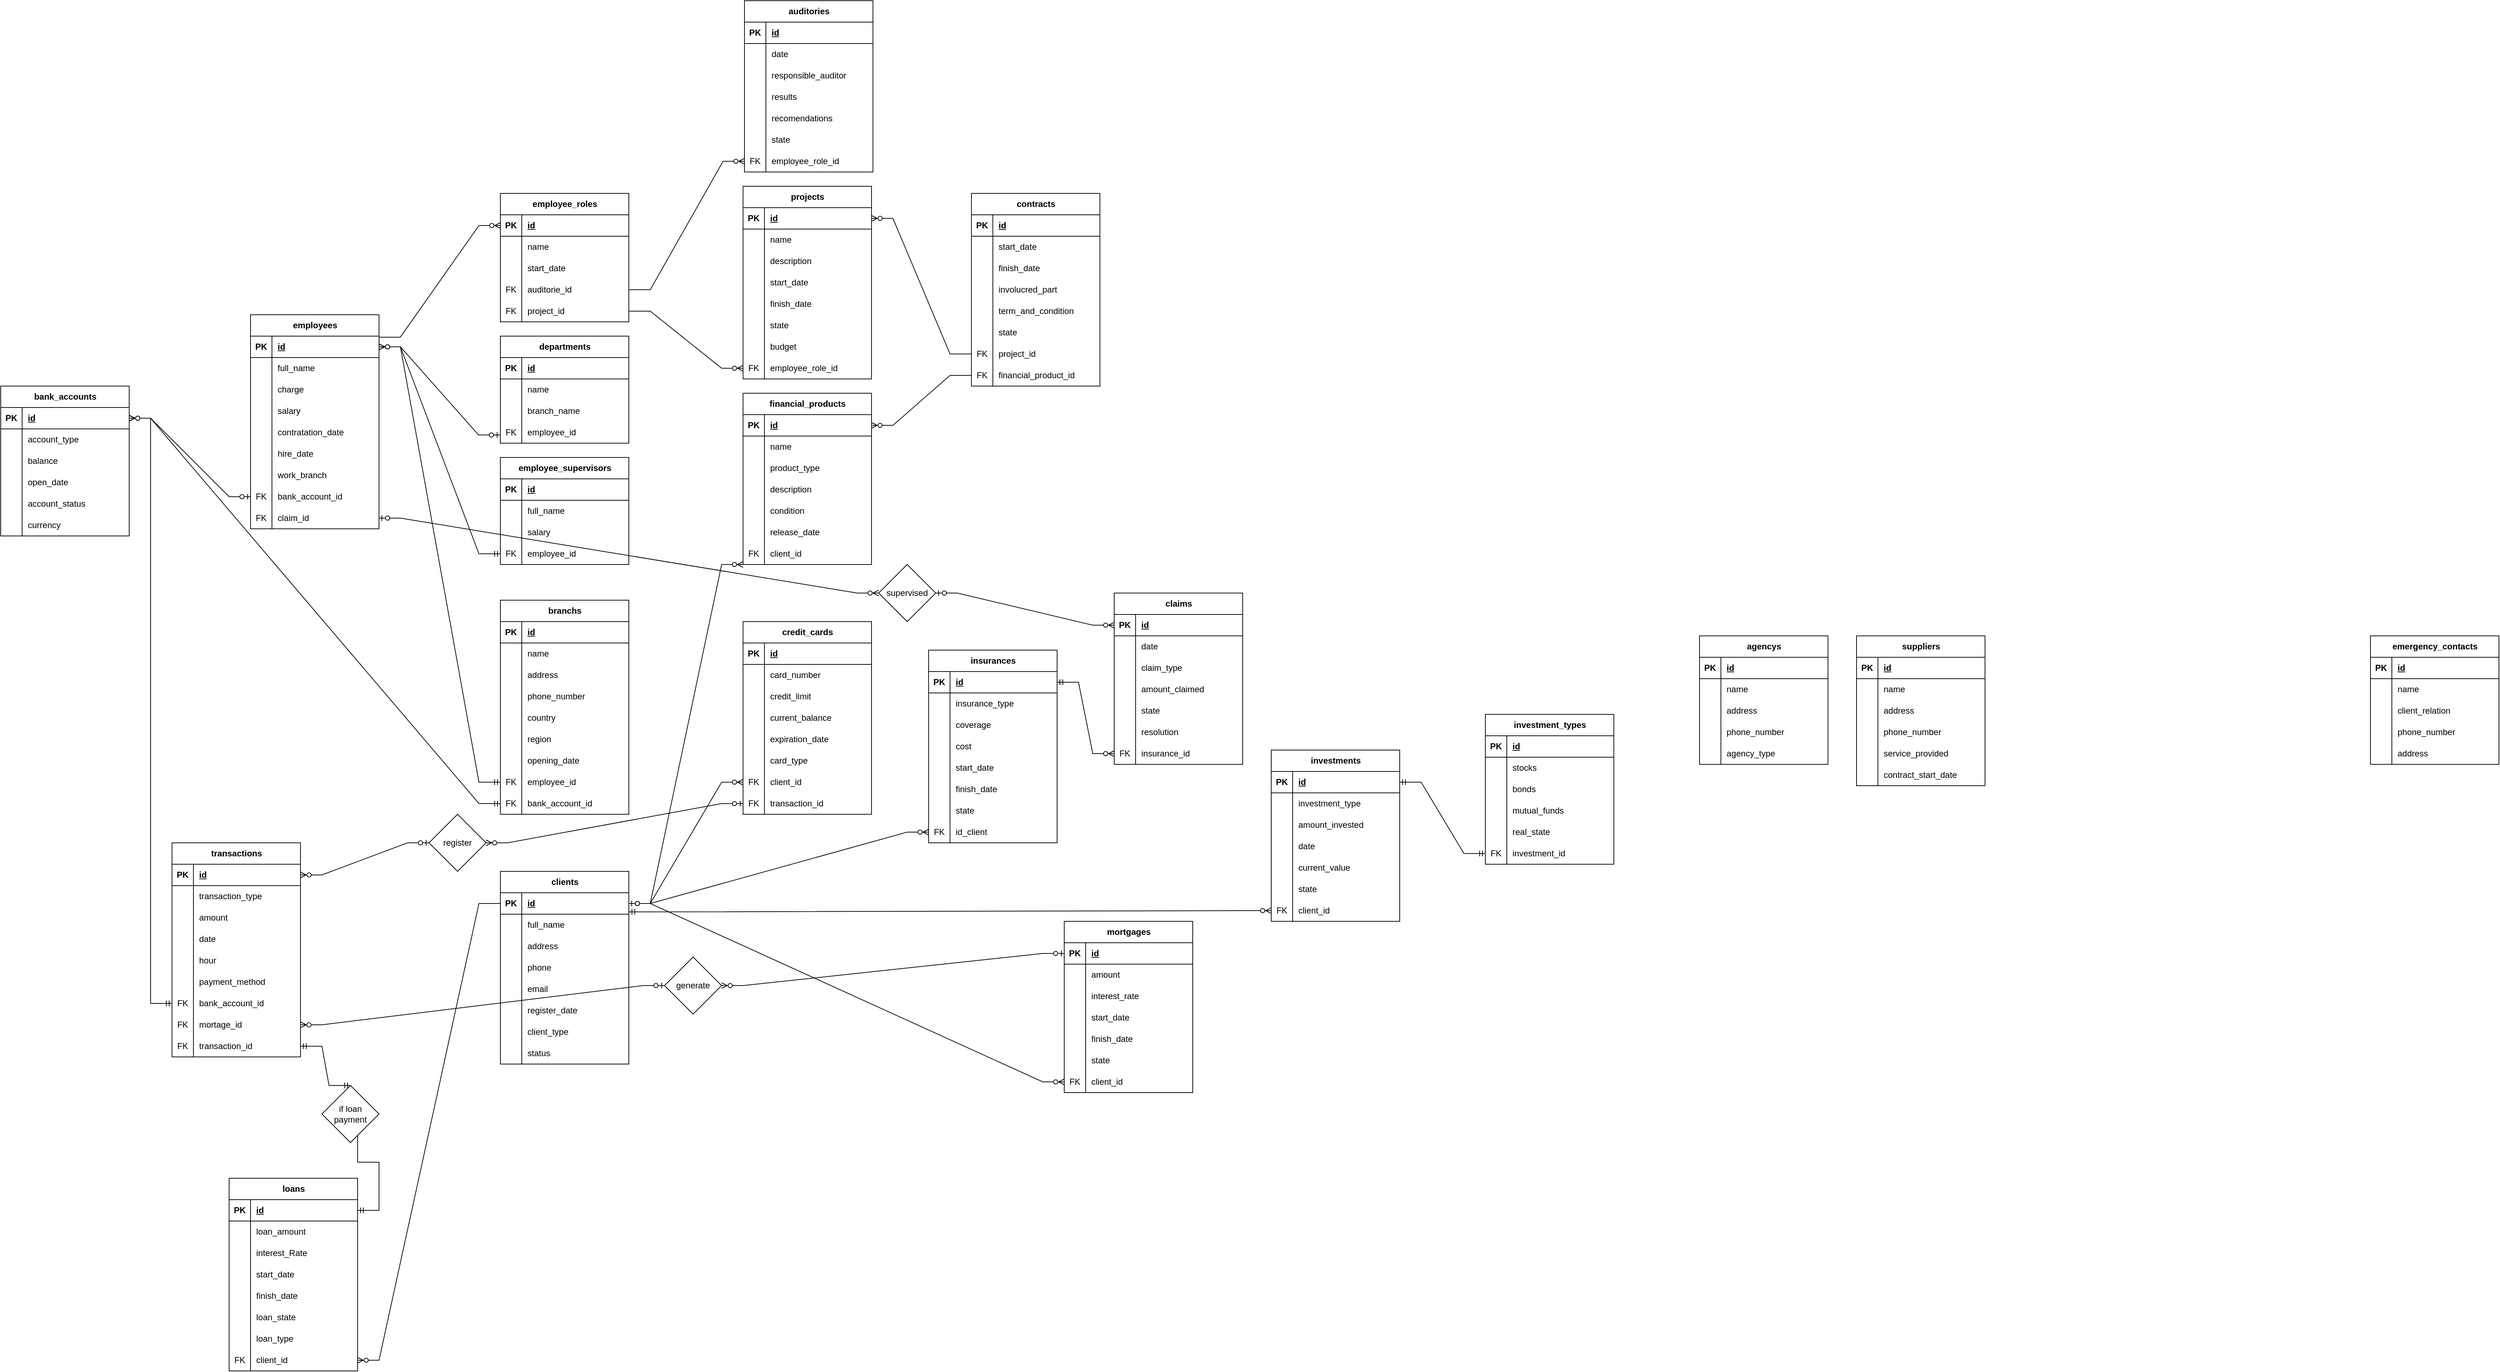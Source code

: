 <mxfile version="24.5.4" type="device">
  <diagram name="Página-1" id="KnveKPq9sH01tWRBV9So">
    <mxGraphModel dx="-214" dy="2072" grid="1" gridSize="10" guides="1" tooltips="1" connect="1" arrows="1" fold="1" page="1" pageScale="1" pageWidth="850" pageHeight="1100" math="0" shadow="0">
      <root>
        <mxCell id="0" />
        <mxCell id="1" parent="0" />
        <mxCell id="I8hZtx4jdfVwXs5wibHk-381" value="clients" style="shape=table;startSize=30;container=1;collapsible=1;childLayout=tableLayout;fixedRows=1;rowLines=0;fontStyle=1;align=center;resizeLast=1;html=1;" vertex="1" parent="1">
          <mxGeometry x="6900" y="2550" width="180" height="270" as="geometry" />
        </mxCell>
        <mxCell id="I8hZtx4jdfVwXs5wibHk-382" value="" style="shape=tableRow;horizontal=0;startSize=0;swimlaneHead=0;swimlaneBody=0;fillColor=none;collapsible=0;dropTarget=0;points=[[0,0.5],[1,0.5]];portConstraint=eastwest;top=0;left=0;right=0;bottom=1;" vertex="1" parent="I8hZtx4jdfVwXs5wibHk-381">
          <mxGeometry y="30" width="180" height="30" as="geometry" />
        </mxCell>
        <mxCell id="I8hZtx4jdfVwXs5wibHk-383" value="PK" style="shape=partialRectangle;connectable=0;fillColor=none;top=0;left=0;bottom=0;right=0;fontStyle=1;overflow=hidden;whiteSpace=wrap;html=1;" vertex="1" parent="I8hZtx4jdfVwXs5wibHk-382">
          <mxGeometry width="30" height="30" as="geometry">
            <mxRectangle width="30" height="30" as="alternateBounds" />
          </mxGeometry>
        </mxCell>
        <mxCell id="I8hZtx4jdfVwXs5wibHk-384" value="id" style="shape=partialRectangle;connectable=0;fillColor=none;top=0;left=0;bottom=0;right=0;align=left;spacingLeft=6;fontStyle=5;overflow=hidden;whiteSpace=wrap;html=1;" vertex="1" parent="I8hZtx4jdfVwXs5wibHk-382">
          <mxGeometry x="30" width="150" height="30" as="geometry">
            <mxRectangle width="150" height="30" as="alternateBounds" />
          </mxGeometry>
        </mxCell>
        <mxCell id="I8hZtx4jdfVwXs5wibHk-385" value="" style="shape=tableRow;horizontal=0;startSize=0;swimlaneHead=0;swimlaneBody=0;fillColor=none;collapsible=0;dropTarget=0;points=[[0,0.5],[1,0.5]];portConstraint=eastwest;top=0;left=0;right=0;bottom=0;" vertex="1" parent="I8hZtx4jdfVwXs5wibHk-381">
          <mxGeometry y="60" width="180" height="30" as="geometry" />
        </mxCell>
        <mxCell id="I8hZtx4jdfVwXs5wibHk-386" value="" style="shape=partialRectangle;connectable=0;fillColor=none;top=0;left=0;bottom=0;right=0;editable=1;overflow=hidden;whiteSpace=wrap;html=1;" vertex="1" parent="I8hZtx4jdfVwXs5wibHk-385">
          <mxGeometry width="30" height="30" as="geometry">
            <mxRectangle width="30" height="30" as="alternateBounds" />
          </mxGeometry>
        </mxCell>
        <mxCell id="I8hZtx4jdfVwXs5wibHk-387" value="&lt;div&gt;full_name&lt;/div&gt;" style="shape=partialRectangle;connectable=0;fillColor=none;top=0;left=0;bottom=0;right=0;align=left;spacingLeft=6;overflow=hidden;whiteSpace=wrap;html=1;" vertex="1" parent="I8hZtx4jdfVwXs5wibHk-385">
          <mxGeometry x="30" width="150" height="30" as="geometry">
            <mxRectangle width="150" height="30" as="alternateBounds" />
          </mxGeometry>
        </mxCell>
        <mxCell id="I8hZtx4jdfVwXs5wibHk-388" value="" style="shape=tableRow;horizontal=0;startSize=0;swimlaneHead=0;swimlaneBody=0;fillColor=none;collapsible=0;dropTarget=0;points=[[0,0.5],[1,0.5]];portConstraint=eastwest;top=0;left=0;right=0;bottom=0;" vertex="1" parent="I8hZtx4jdfVwXs5wibHk-381">
          <mxGeometry y="90" width="180" height="30" as="geometry" />
        </mxCell>
        <mxCell id="I8hZtx4jdfVwXs5wibHk-389" value="" style="shape=partialRectangle;connectable=0;fillColor=none;top=0;left=0;bottom=0;right=0;editable=1;overflow=hidden;whiteSpace=wrap;html=1;" vertex="1" parent="I8hZtx4jdfVwXs5wibHk-388">
          <mxGeometry width="30" height="30" as="geometry">
            <mxRectangle width="30" height="30" as="alternateBounds" />
          </mxGeometry>
        </mxCell>
        <mxCell id="I8hZtx4jdfVwXs5wibHk-390" value="address" style="shape=partialRectangle;connectable=0;fillColor=none;top=0;left=0;bottom=0;right=0;align=left;spacingLeft=6;overflow=hidden;whiteSpace=wrap;html=1;" vertex="1" parent="I8hZtx4jdfVwXs5wibHk-388">
          <mxGeometry x="30" width="150" height="30" as="geometry">
            <mxRectangle width="150" height="30" as="alternateBounds" />
          </mxGeometry>
        </mxCell>
        <mxCell id="I8hZtx4jdfVwXs5wibHk-391" value="" style="shape=tableRow;horizontal=0;startSize=0;swimlaneHead=0;swimlaneBody=0;fillColor=none;collapsible=0;dropTarget=0;points=[[0,0.5],[1,0.5]];portConstraint=eastwest;top=0;left=0;right=0;bottom=0;" vertex="1" parent="I8hZtx4jdfVwXs5wibHk-381">
          <mxGeometry y="120" width="180" height="30" as="geometry" />
        </mxCell>
        <mxCell id="I8hZtx4jdfVwXs5wibHk-392" value="" style="shape=partialRectangle;connectable=0;fillColor=none;top=0;left=0;bottom=0;right=0;editable=1;overflow=hidden;whiteSpace=wrap;html=1;" vertex="1" parent="I8hZtx4jdfVwXs5wibHk-391">
          <mxGeometry width="30" height="30" as="geometry">
            <mxRectangle width="30" height="30" as="alternateBounds" />
          </mxGeometry>
        </mxCell>
        <mxCell id="I8hZtx4jdfVwXs5wibHk-393" value="phone" style="shape=partialRectangle;connectable=0;fillColor=none;top=0;left=0;bottom=0;right=0;align=left;spacingLeft=6;overflow=hidden;whiteSpace=wrap;html=1;" vertex="1" parent="I8hZtx4jdfVwXs5wibHk-391">
          <mxGeometry x="30" width="150" height="30" as="geometry">
            <mxRectangle width="150" height="30" as="alternateBounds" />
          </mxGeometry>
        </mxCell>
        <mxCell id="I8hZtx4jdfVwXs5wibHk-394" value="" style="shape=tableRow;horizontal=0;startSize=0;swimlaneHead=0;swimlaneBody=0;fillColor=none;collapsible=0;dropTarget=0;points=[[0,0.5],[1,0.5]];portConstraint=eastwest;top=0;left=0;right=0;bottom=0;" vertex="1" parent="I8hZtx4jdfVwXs5wibHk-381">
          <mxGeometry y="150" width="180" height="30" as="geometry" />
        </mxCell>
        <mxCell id="I8hZtx4jdfVwXs5wibHk-395" value="" style="shape=partialRectangle;connectable=0;fillColor=none;top=0;left=0;bottom=0;right=0;editable=1;overflow=hidden;whiteSpace=wrap;html=1;" vertex="1" parent="I8hZtx4jdfVwXs5wibHk-394">
          <mxGeometry width="30" height="30" as="geometry">
            <mxRectangle width="30" height="30" as="alternateBounds" />
          </mxGeometry>
        </mxCell>
        <mxCell id="I8hZtx4jdfVwXs5wibHk-396" value="email" style="shape=partialRectangle;connectable=0;fillColor=none;top=0;left=0;bottom=0;right=0;align=left;spacingLeft=6;overflow=hidden;whiteSpace=wrap;html=1;" vertex="1" parent="I8hZtx4jdfVwXs5wibHk-394">
          <mxGeometry x="30" width="150" height="30" as="geometry">
            <mxRectangle width="150" height="30" as="alternateBounds" />
          </mxGeometry>
        </mxCell>
        <mxCell id="I8hZtx4jdfVwXs5wibHk-397" value="" style="shape=tableRow;horizontal=0;startSize=0;swimlaneHead=0;swimlaneBody=0;fillColor=none;collapsible=0;dropTarget=0;points=[[0,0.5],[1,0.5]];portConstraint=eastwest;top=0;left=0;right=0;bottom=0;" vertex="1" parent="I8hZtx4jdfVwXs5wibHk-381">
          <mxGeometry y="180" width="180" height="30" as="geometry" />
        </mxCell>
        <mxCell id="I8hZtx4jdfVwXs5wibHk-398" value="" style="shape=partialRectangle;connectable=0;fillColor=none;top=0;left=0;bottom=0;right=0;editable=1;overflow=hidden;whiteSpace=wrap;html=1;" vertex="1" parent="I8hZtx4jdfVwXs5wibHk-397">
          <mxGeometry width="30" height="30" as="geometry">
            <mxRectangle width="30" height="30" as="alternateBounds" />
          </mxGeometry>
        </mxCell>
        <mxCell id="I8hZtx4jdfVwXs5wibHk-399" value="register_date" style="shape=partialRectangle;connectable=0;fillColor=none;top=0;left=0;bottom=0;right=0;align=left;spacingLeft=6;overflow=hidden;whiteSpace=wrap;html=1;" vertex="1" parent="I8hZtx4jdfVwXs5wibHk-397">
          <mxGeometry x="30" width="150" height="30" as="geometry">
            <mxRectangle width="150" height="30" as="alternateBounds" />
          </mxGeometry>
        </mxCell>
        <mxCell id="I8hZtx4jdfVwXs5wibHk-400" value="" style="shape=tableRow;horizontal=0;startSize=0;swimlaneHead=0;swimlaneBody=0;fillColor=none;collapsible=0;dropTarget=0;points=[[0,0.5],[1,0.5]];portConstraint=eastwest;top=0;left=0;right=0;bottom=0;" vertex="1" parent="I8hZtx4jdfVwXs5wibHk-381">
          <mxGeometry y="210" width="180" height="30" as="geometry" />
        </mxCell>
        <mxCell id="I8hZtx4jdfVwXs5wibHk-401" value="" style="shape=partialRectangle;connectable=0;fillColor=none;top=0;left=0;bottom=0;right=0;editable=1;overflow=hidden;whiteSpace=wrap;html=1;" vertex="1" parent="I8hZtx4jdfVwXs5wibHk-400">
          <mxGeometry width="30" height="30" as="geometry">
            <mxRectangle width="30" height="30" as="alternateBounds" />
          </mxGeometry>
        </mxCell>
        <mxCell id="I8hZtx4jdfVwXs5wibHk-402" value="client_type" style="shape=partialRectangle;connectable=0;fillColor=none;top=0;left=0;bottom=0;right=0;align=left;spacingLeft=6;overflow=hidden;whiteSpace=wrap;html=1;" vertex="1" parent="I8hZtx4jdfVwXs5wibHk-400">
          <mxGeometry x="30" width="150" height="30" as="geometry">
            <mxRectangle width="150" height="30" as="alternateBounds" />
          </mxGeometry>
        </mxCell>
        <mxCell id="I8hZtx4jdfVwXs5wibHk-403" value="" style="shape=tableRow;horizontal=0;startSize=0;swimlaneHead=0;swimlaneBody=0;fillColor=none;collapsible=0;dropTarget=0;points=[[0,0.5],[1,0.5]];portConstraint=eastwest;top=0;left=0;right=0;bottom=0;" vertex="1" parent="I8hZtx4jdfVwXs5wibHk-381">
          <mxGeometry y="240" width="180" height="30" as="geometry" />
        </mxCell>
        <mxCell id="I8hZtx4jdfVwXs5wibHk-404" value="" style="shape=partialRectangle;connectable=0;fillColor=none;top=0;left=0;bottom=0;right=0;editable=1;overflow=hidden;whiteSpace=wrap;html=1;" vertex="1" parent="I8hZtx4jdfVwXs5wibHk-403">
          <mxGeometry width="30" height="30" as="geometry">
            <mxRectangle width="30" height="30" as="alternateBounds" />
          </mxGeometry>
        </mxCell>
        <mxCell id="I8hZtx4jdfVwXs5wibHk-405" value="status" style="shape=partialRectangle;connectable=0;fillColor=none;top=0;left=0;bottom=0;right=0;align=left;spacingLeft=6;overflow=hidden;whiteSpace=wrap;html=1;" vertex="1" parent="I8hZtx4jdfVwXs5wibHk-403">
          <mxGeometry x="30" width="150" height="30" as="geometry">
            <mxRectangle width="150" height="30" as="alternateBounds" />
          </mxGeometry>
        </mxCell>
        <mxCell id="I8hZtx4jdfVwXs5wibHk-406" value="bank_accounts" style="shape=table;startSize=30;container=1;collapsible=1;childLayout=tableLayout;fixedRows=1;rowLines=0;fontStyle=1;align=center;resizeLast=1;html=1;" vertex="1" parent="1">
          <mxGeometry x="6200" y="1870" width="180" height="210" as="geometry" />
        </mxCell>
        <mxCell id="I8hZtx4jdfVwXs5wibHk-407" value="" style="shape=tableRow;horizontal=0;startSize=0;swimlaneHead=0;swimlaneBody=0;fillColor=none;collapsible=0;dropTarget=0;points=[[0,0.5],[1,0.5]];portConstraint=eastwest;top=0;left=0;right=0;bottom=1;" vertex="1" parent="I8hZtx4jdfVwXs5wibHk-406">
          <mxGeometry y="30" width="180" height="30" as="geometry" />
        </mxCell>
        <mxCell id="I8hZtx4jdfVwXs5wibHk-408" value="PK" style="shape=partialRectangle;connectable=0;fillColor=none;top=0;left=0;bottom=0;right=0;fontStyle=1;overflow=hidden;whiteSpace=wrap;html=1;" vertex="1" parent="I8hZtx4jdfVwXs5wibHk-407">
          <mxGeometry width="30" height="30" as="geometry">
            <mxRectangle width="30" height="30" as="alternateBounds" />
          </mxGeometry>
        </mxCell>
        <mxCell id="I8hZtx4jdfVwXs5wibHk-409" value="id" style="shape=partialRectangle;connectable=0;fillColor=none;top=0;left=0;bottom=0;right=0;align=left;spacingLeft=6;fontStyle=5;overflow=hidden;whiteSpace=wrap;html=1;" vertex="1" parent="I8hZtx4jdfVwXs5wibHk-407">
          <mxGeometry x="30" width="150" height="30" as="geometry">
            <mxRectangle width="150" height="30" as="alternateBounds" />
          </mxGeometry>
        </mxCell>
        <mxCell id="I8hZtx4jdfVwXs5wibHk-410" value="" style="shape=tableRow;horizontal=0;startSize=0;swimlaneHead=0;swimlaneBody=0;fillColor=none;collapsible=0;dropTarget=0;points=[[0,0.5],[1,0.5]];portConstraint=eastwest;top=0;left=0;right=0;bottom=0;" vertex="1" parent="I8hZtx4jdfVwXs5wibHk-406">
          <mxGeometry y="60" width="180" height="30" as="geometry" />
        </mxCell>
        <mxCell id="I8hZtx4jdfVwXs5wibHk-411" value="" style="shape=partialRectangle;connectable=0;fillColor=none;top=0;left=0;bottom=0;right=0;editable=1;overflow=hidden;whiteSpace=wrap;html=1;" vertex="1" parent="I8hZtx4jdfVwXs5wibHk-410">
          <mxGeometry width="30" height="30" as="geometry">
            <mxRectangle width="30" height="30" as="alternateBounds" />
          </mxGeometry>
        </mxCell>
        <mxCell id="I8hZtx4jdfVwXs5wibHk-412" value="account_type" style="shape=partialRectangle;connectable=0;fillColor=none;top=0;left=0;bottom=0;right=0;align=left;spacingLeft=6;overflow=hidden;whiteSpace=wrap;html=1;" vertex="1" parent="I8hZtx4jdfVwXs5wibHk-410">
          <mxGeometry x="30" width="150" height="30" as="geometry">
            <mxRectangle width="150" height="30" as="alternateBounds" />
          </mxGeometry>
        </mxCell>
        <mxCell id="I8hZtx4jdfVwXs5wibHk-413" value="" style="shape=tableRow;horizontal=0;startSize=0;swimlaneHead=0;swimlaneBody=0;fillColor=none;collapsible=0;dropTarget=0;points=[[0,0.5],[1,0.5]];portConstraint=eastwest;top=0;left=0;right=0;bottom=0;" vertex="1" parent="I8hZtx4jdfVwXs5wibHk-406">
          <mxGeometry y="90" width="180" height="30" as="geometry" />
        </mxCell>
        <mxCell id="I8hZtx4jdfVwXs5wibHk-414" value="" style="shape=partialRectangle;connectable=0;fillColor=none;top=0;left=0;bottom=0;right=0;editable=1;overflow=hidden;whiteSpace=wrap;html=1;" vertex="1" parent="I8hZtx4jdfVwXs5wibHk-413">
          <mxGeometry width="30" height="30" as="geometry">
            <mxRectangle width="30" height="30" as="alternateBounds" />
          </mxGeometry>
        </mxCell>
        <mxCell id="I8hZtx4jdfVwXs5wibHk-415" value="balance" style="shape=partialRectangle;connectable=0;fillColor=none;top=0;left=0;bottom=0;right=0;align=left;spacingLeft=6;overflow=hidden;whiteSpace=wrap;html=1;" vertex="1" parent="I8hZtx4jdfVwXs5wibHk-413">
          <mxGeometry x="30" width="150" height="30" as="geometry">
            <mxRectangle width="150" height="30" as="alternateBounds" />
          </mxGeometry>
        </mxCell>
        <mxCell id="I8hZtx4jdfVwXs5wibHk-416" value="" style="shape=tableRow;horizontal=0;startSize=0;swimlaneHead=0;swimlaneBody=0;fillColor=none;collapsible=0;dropTarget=0;points=[[0,0.5],[1,0.5]];portConstraint=eastwest;top=0;left=0;right=0;bottom=0;" vertex="1" parent="I8hZtx4jdfVwXs5wibHk-406">
          <mxGeometry y="120" width="180" height="30" as="geometry" />
        </mxCell>
        <mxCell id="I8hZtx4jdfVwXs5wibHk-417" value="" style="shape=partialRectangle;connectable=0;fillColor=none;top=0;left=0;bottom=0;right=0;editable=1;overflow=hidden;whiteSpace=wrap;html=1;" vertex="1" parent="I8hZtx4jdfVwXs5wibHk-416">
          <mxGeometry width="30" height="30" as="geometry">
            <mxRectangle width="30" height="30" as="alternateBounds" />
          </mxGeometry>
        </mxCell>
        <mxCell id="I8hZtx4jdfVwXs5wibHk-418" value="open_date" style="shape=partialRectangle;connectable=0;fillColor=none;top=0;left=0;bottom=0;right=0;align=left;spacingLeft=6;overflow=hidden;whiteSpace=wrap;html=1;" vertex="1" parent="I8hZtx4jdfVwXs5wibHk-416">
          <mxGeometry x="30" width="150" height="30" as="geometry">
            <mxRectangle width="150" height="30" as="alternateBounds" />
          </mxGeometry>
        </mxCell>
        <mxCell id="I8hZtx4jdfVwXs5wibHk-419" value="" style="shape=tableRow;horizontal=0;startSize=0;swimlaneHead=0;swimlaneBody=0;fillColor=none;collapsible=0;dropTarget=0;points=[[0,0.5],[1,0.5]];portConstraint=eastwest;top=0;left=0;right=0;bottom=0;" vertex="1" parent="I8hZtx4jdfVwXs5wibHk-406">
          <mxGeometry y="150" width="180" height="30" as="geometry" />
        </mxCell>
        <mxCell id="I8hZtx4jdfVwXs5wibHk-420" value="" style="shape=partialRectangle;connectable=0;fillColor=none;top=0;left=0;bottom=0;right=0;editable=1;overflow=hidden;whiteSpace=wrap;html=1;" vertex="1" parent="I8hZtx4jdfVwXs5wibHk-419">
          <mxGeometry width="30" height="30" as="geometry">
            <mxRectangle width="30" height="30" as="alternateBounds" />
          </mxGeometry>
        </mxCell>
        <mxCell id="I8hZtx4jdfVwXs5wibHk-421" value="account_status" style="shape=partialRectangle;connectable=0;fillColor=none;top=0;left=0;bottom=0;right=0;align=left;spacingLeft=6;overflow=hidden;whiteSpace=wrap;html=1;" vertex="1" parent="I8hZtx4jdfVwXs5wibHk-419">
          <mxGeometry x="30" width="150" height="30" as="geometry">
            <mxRectangle width="150" height="30" as="alternateBounds" />
          </mxGeometry>
        </mxCell>
        <mxCell id="I8hZtx4jdfVwXs5wibHk-422" value="" style="shape=tableRow;horizontal=0;startSize=0;swimlaneHead=0;swimlaneBody=0;fillColor=none;collapsible=0;dropTarget=0;points=[[0,0.5],[1,0.5]];portConstraint=eastwest;top=0;left=0;right=0;bottom=0;" vertex="1" parent="I8hZtx4jdfVwXs5wibHk-406">
          <mxGeometry y="180" width="180" height="30" as="geometry" />
        </mxCell>
        <mxCell id="I8hZtx4jdfVwXs5wibHk-423" value="" style="shape=partialRectangle;connectable=0;fillColor=none;top=0;left=0;bottom=0;right=0;editable=1;overflow=hidden;whiteSpace=wrap;html=1;" vertex="1" parent="I8hZtx4jdfVwXs5wibHk-422">
          <mxGeometry width="30" height="30" as="geometry">
            <mxRectangle width="30" height="30" as="alternateBounds" />
          </mxGeometry>
        </mxCell>
        <mxCell id="I8hZtx4jdfVwXs5wibHk-424" value="currency" style="shape=partialRectangle;connectable=0;fillColor=none;top=0;left=0;bottom=0;right=0;align=left;spacingLeft=6;overflow=hidden;whiteSpace=wrap;html=1;" vertex="1" parent="I8hZtx4jdfVwXs5wibHk-422">
          <mxGeometry x="30" width="150" height="30" as="geometry">
            <mxRectangle width="150" height="30" as="alternateBounds" />
          </mxGeometry>
        </mxCell>
        <mxCell id="I8hZtx4jdfVwXs5wibHk-425" value="transactions" style="shape=table;startSize=30;container=1;collapsible=1;childLayout=tableLayout;fixedRows=1;rowLines=0;fontStyle=1;align=center;resizeLast=1;html=1;" vertex="1" parent="1">
          <mxGeometry x="6440" y="2510" width="180" height="300" as="geometry" />
        </mxCell>
        <mxCell id="I8hZtx4jdfVwXs5wibHk-426" value="" style="shape=tableRow;horizontal=0;startSize=0;swimlaneHead=0;swimlaneBody=0;fillColor=none;collapsible=0;dropTarget=0;points=[[0,0.5],[1,0.5]];portConstraint=eastwest;top=0;left=0;right=0;bottom=1;" vertex="1" parent="I8hZtx4jdfVwXs5wibHk-425">
          <mxGeometry y="30" width="180" height="30" as="geometry" />
        </mxCell>
        <mxCell id="I8hZtx4jdfVwXs5wibHk-427" value="PK" style="shape=partialRectangle;connectable=0;fillColor=none;top=0;left=0;bottom=0;right=0;fontStyle=1;overflow=hidden;whiteSpace=wrap;html=1;" vertex="1" parent="I8hZtx4jdfVwXs5wibHk-426">
          <mxGeometry width="30" height="30" as="geometry">
            <mxRectangle width="30" height="30" as="alternateBounds" />
          </mxGeometry>
        </mxCell>
        <mxCell id="I8hZtx4jdfVwXs5wibHk-428" value="id" style="shape=partialRectangle;connectable=0;fillColor=none;top=0;left=0;bottom=0;right=0;align=left;spacingLeft=6;fontStyle=5;overflow=hidden;whiteSpace=wrap;html=1;" vertex="1" parent="I8hZtx4jdfVwXs5wibHk-426">
          <mxGeometry x="30" width="150" height="30" as="geometry">
            <mxRectangle width="150" height="30" as="alternateBounds" />
          </mxGeometry>
        </mxCell>
        <mxCell id="I8hZtx4jdfVwXs5wibHk-429" value="" style="shape=tableRow;horizontal=0;startSize=0;swimlaneHead=0;swimlaneBody=0;fillColor=none;collapsible=0;dropTarget=0;points=[[0,0.5],[1,0.5]];portConstraint=eastwest;top=0;left=0;right=0;bottom=0;" vertex="1" parent="I8hZtx4jdfVwXs5wibHk-425">
          <mxGeometry y="60" width="180" height="30" as="geometry" />
        </mxCell>
        <mxCell id="I8hZtx4jdfVwXs5wibHk-430" value="" style="shape=partialRectangle;connectable=0;fillColor=none;top=0;left=0;bottom=0;right=0;editable=1;overflow=hidden;whiteSpace=wrap;html=1;" vertex="1" parent="I8hZtx4jdfVwXs5wibHk-429">
          <mxGeometry width="30" height="30" as="geometry">
            <mxRectangle width="30" height="30" as="alternateBounds" />
          </mxGeometry>
        </mxCell>
        <mxCell id="I8hZtx4jdfVwXs5wibHk-431" value="transaction_type" style="shape=partialRectangle;connectable=0;fillColor=none;top=0;left=0;bottom=0;right=0;align=left;spacingLeft=6;overflow=hidden;whiteSpace=wrap;html=1;" vertex="1" parent="I8hZtx4jdfVwXs5wibHk-429">
          <mxGeometry x="30" width="150" height="30" as="geometry">
            <mxRectangle width="150" height="30" as="alternateBounds" />
          </mxGeometry>
        </mxCell>
        <mxCell id="I8hZtx4jdfVwXs5wibHk-432" value="" style="shape=tableRow;horizontal=0;startSize=0;swimlaneHead=0;swimlaneBody=0;fillColor=none;collapsible=0;dropTarget=0;points=[[0,0.5],[1,0.5]];portConstraint=eastwest;top=0;left=0;right=0;bottom=0;" vertex="1" parent="I8hZtx4jdfVwXs5wibHk-425">
          <mxGeometry y="90" width="180" height="30" as="geometry" />
        </mxCell>
        <mxCell id="I8hZtx4jdfVwXs5wibHk-433" value="" style="shape=partialRectangle;connectable=0;fillColor=none;top=0;left=0;bottom=0;right=0;editable=1;overflow=hidden;whiteSpace=wrap;html=1;" vertex="1" parent="I8hZtx4jdfVwXs5wibHk-432">
          <mxGeometry width="30" height="30" as="geometry">
            <mxRectangle width="30" height="30" as="alternateBounds" />
          </mxGeometry>
        </mxCell>
        <mxCell id="I8hZtx4jdfVwXs5wibHk-434" value="amount" style="shape=partialRectangle;connectable=0;fillColor=none;top=0;left=0;bottom=0;right=0;align=left;spacingLeft=6;overflow=hidden;whiteSpace=wrap;html=1;" vertex="1" parent="I8hZtx4jdfVwXs5wibHk-432">
          <mxGeometry x="30" width="150" height="30" as="geometry">
            <mxRectangle width="150" height="30" as="alternateBounds" />
          </mxGeometry>
        </mxCell>
        <mxCell id="I8hZtx4jdfVwXs5wibHk-435" value="" style="shape=tableRow;horizontal=0;startSize=0;swimlaneHead=0;swimlaneBody=0;fillColor=none;collapsible=0;dropTarget=0;points=[[0,0.5],[1,0.5]];portConstraint=eastwest;top=0;left=0;right=0;bottom=0;" vertex="1" parent="I8hZtx4jdfVwXs5wibHk-425">
          <mxGeometry y="120" width="180" height="30" as="geometry" />
        </mxCell>
        <mxCell id="I8hZtx4jdfVwXs5wibHk-436" value="" style="shape=partialRectangle;connectable=0;fillColor=none;top=0;left=0;bottom=0;right=0;editable=1;overflow=hidden;whiteSpace=wrap;html=1;" vertex="1" parent="I8hZtx4jdfVwXs5wibHk-435">
          <mxGeometry width="30" height="30" as="geometry">
            <mxRectangle width="30" height="30" as="alternateBounds" />
          </mxGeometry>
        </mxCell>
        <mxCell id="I8hZtx4jdfVwXs5wibHk-437" value="date" style="shape=partialRectangle;connectable=0;fillColor=none;top=0;left=0;bottom=0;right=0;align=left;spacingLeft=6;overflow=hidden;whiteSpace=wrap;html=1;" vertex="1" parent="I8hZtx4jdfVwXs5wibHk-435">
          <mxGeometry x="30" width="150" height="30" as="geometry">
            <mxRectangle width="150" height="30" as="alternateBounds" />
          </mxGeometry>
        </mxCell>
        <mxCell id="I8hZtx4jdfVwXs5wibHk-438" value="" style="shape=tableRow;horizontal=0;startSize=0;swimlaneHead=0;swimlaneBody=0;fillColor=none;collapsible=0;dropTarget=0;points=[[0,0.5],[1,0.5]];portConstraint=eastwest;top=0;left=0;right=0;bottom=0;" vertex="1" parent="I8hZtx4jdfVwXs5wibHk-425">
          <mxGeometry y="150" width="180" height="30" as="geometry" />
        </mxCell>
        <mxCell id="I8hZtx4jdfVwXs5wibHk-439" value="" style="shape=partialRectangle;connectable=0;fillColor=none;top=0;left=0;bottom=0;right=0;editable=1;overflow=hidden;whiteSpace=wrap;html=1;" vertex="1" parent="I8hZtx4jdfVwXs5wibHk-438">
          <mxGeometry width="30" height="30" as="geometry">
            <mxRectangle width="30" height="30" as="alternateBounds" />
          </mxGeometry>
        </mxCell>
        <mxCell id="I8hZtx4jdfVwXs5wibHk-440" value="hour" style="shape=partialRectangle;connectable=0;fillColor=none;top=0;left=0;bottom=0;right=0;align=left;spacingLeft=6;overflow=hidden;whiteSpace=wrap;html=1;" vertex="1" parent="I8hZtx4jdfVwXs5wibHk-438">
          <mxGeometry x="30" width="150" height="30" as="geometry">
            <mxRectangle width="150" height="30" as="alternateBounds" />
          </mxGeometry>
        </mxCell>
        <mxCell id="I8hZtx4jdfVwXs5wibHk-441" value="" style="shape=tableRow;horizontal=0;startSize=0;swimlaneHead=0;swimlaneBody=0;fillColor=none;collapsible=0;dropTarget=0;points=[[0,0.5],[1,0.5]];portConstraint=eastwest;top=0;left=0;right=0;bottom=0;" vertex="1" parent="I8hZtx4jdfVwXs5wibHk-425">
          <mxGeometry y="180" width="180" height="30" as="geometry" />
        </mxCell>
        <mxCell id="I8hZtx4jdfVwXs5wibHk-442" value="" style="shape=partialRectangle;connectable=0;fillColor=none;top=0;left=0;bottom=0;right=0;editable=1;overflow=hidden;whiteSpace=wrap;html=1;" vertex="1" parent="I8hZtx4jdfVwXs5wibHk-441">
          <mxGeometry width="30" height="30" as="geometry">
            <mxRectangle width="30" height="30" as="alternateBounds" />
          </mxGeometry>
        </mxCell>
        <mxCell id="I8hZtx4jdfVwXs5wibHk-443" value="payment_method" style="shape=partialRectangle;connectable=0;fillColor=none;top=0;left=0;bottom=0;right=0;align=left;spacingLeft=6;overflow=hidden;whiteSpace=wrap;html=1;" vertex="1" parent="I8hZtx4jdfVwXs5wibHk-441">
          <mxGeometry x="30" width="150" height="30" as="geometry">
            <mxRectangle width="150" height="30" as="alternateBounds" />
          </mxGeometry>
        </mxCell>
        <mxCell id="I8hZtx4jdfVwXs5wibHk-444" value="" style="shape=tableRow;horizontal=0;startSize=0;swimlaneHead=0;swimlaneBody=0;fillColor=none;collapsible=0;dropTarget=0;points=[[0,0.5],[1,0.5]];portConstraint=eastwest;top=0;left=0;right=0;bottom=0;" vertex="1" parent="I8hZtx4jdfVwXs5wibHk-425">
          <mxGeometry y="210" width="180" height="30" as="geometry" />
        </mxCell>
        <mxCell id="I8hZtx4jdfVwXs5wibHk-445" value="FK" style="shape=partialRectangle;connectable=0;fillColor=none;top=0;left=0;bottom=0;right=0;editable=1;overflow=hidden;whiteSpace=wrap;html=1;" vertex="1" parent="I8hZtx4jdfVwXs5wibHk-444">
          <mxGeometry width="30" height="30" as="geometry">
            <mxRectangle width="30" height="30" as="alternateBounds" />
          </mxGeometry>
        </mxCell>
        <mxCell id="I8hZtx4jdfVwXs5wibHk-446" value="bank_account_id" style="shape=partialRectangle;connectable=0;fillColor=none;top=0;left=0;bottom=0;right=0;align=left;spacingLeft=6;overflow=hidden;whiteSpace=wrap;html=1;" vertex="1" parent="I8hZtx4jdfVwXs5wibHk-444">
          <mxGeometry x="30" width="150" height="30" as="geometry">
            <mxRectangle width="150" height="30" as="alternateBounds" />
          </mxGeometry>
        </mxCell>
        <mxCell id="I8hZtx4jdfVwXs5wibHk-869" value="" style="shape=tableRow;horizontal=0;startSize=0;swimlaneHead=0;swimlaneBody=0;fillColor=none;collapsible=0;dropTarget=0;points=[[0,0.5],[1,0.5]];portConstraint=eastwest;top=0;left=0;right=0;bottom=0;" vertex="1" parent="I8hZtx4jdfVwXs5wibHk-425">
          <mxGeometry y="240" width="180" height="30" as="geometry" />
        </mxCell>
        <mxCell id="I8hZtx4jdfVwXs5wibHk-870" value="FK" style="shape=partialRectangle;connectable=0;fillColor=none;top=0;left=0;bottom=0;right=0;editable=1;overflow=hidden;whiteSpace=wrap;html=1;" vertex="1" parent="I8hZtx4jdfVwXs5wibHk-869">
          <mxGeometry width="30" height="30" as="geometry">
            <mxRectangle width="30" height="30" as="alternateBounds" />
          </mxGeometry>
        </mxCell>
        <mxCell id="I8hZtx4jdfVwXs5wibHk-871" value="mortage_id" style="shape=partialRectangle;connectable=0;fillColor=none;top=0;left=0;bottom=0;right=0;align=left;spacingLeft=6;overflow=hidden;whiteSpace=wrap;html=1;" vertex="1" parent="I8hZtx4jdfVwXs5wibHk-869">
          <mxGeometry x="30" width="150" height="30" as="geometry">
            <mxRectangle width="150" height="30" as="alternateBounds" />
          </mxGeometry>
        </mxCell>
        <mxCell id="I8hZtx4jdfVwXs5wibHk-447" value="" style="shape=tableRow;horizontal=0;startSize=0;swimlaneHead=0;swimlaneBody=0;fillColor=none;collapsible=0;dropTarget=0;points=[[0,0.5],[1,0.5]];portConstraint=eastwest;top=0;left=0;right=0;bottom=0;" vertex="1" parent="I8hZtx4jdfVwXs5wibHk-425">
          <mxGeometry y="270" width="180" height="30" as="geometry" />
        </mxCell>
        <mxCell id="I8hZtx4jdfVwXs5wibHk-448" value="FK" style="shape=partialRectangle;connectable=0;fillColor=none;top=0;left=0;bottom=0;right=0;editable=1;overflow=hidden;whiteSpace=wrap;html=1;" vertex="1" parent="I8hZtx4jdfVwXs5wibHk-447">
          <mxGeometry width="30" height="30" as="geometry">
            <mxRectangle width="30" height="30" as="alternateBounds" />
          </mxGeometry>
        </mxCell>
        <mxCell id="I8hZtx4jdfVwXs5wibHk-449" value="transaction_id" style="shape=partialRectangle;connectable=0;fillColor=none;top=0;left=0;bottom=0;right=0;align=left;spacingLeft=6;overflow=hidden;whiteSpace=wrap;html=1;" vertex="1" parent="I8hZtx4jdfVwXs5wibHk-447">
          <mxGeometry x="30" width="150" height="30" as="geometry">
            <mxRectangle width="150" height="30" as="alternateBounds" />
          </mxGeometry>
        </mxCell>
        <mxCell id="I8hZtx4jdfVwXs5wibHk-450" value="loans" style="shape=table;startSize=30;container=1;collapsible=1;childLayout=tableLayout;fixedRows=1;rowLines=0;fontStyle=1;align=center;resizeLast=1;html=1;" vertex="1" parent="1">
          <mxGeometry x="6520" y="2980" width="180" height="270" as="geometry" />
        </mxCell>
        <mxCell id="I8hZtx4jdfVwXs5wibHk-451" value="" style="shape=tableRow;horizontal=0;startSize=0;swimlaneHead=0;swimlaneBody=0;fillColor=none;collapsible=0;dropTarget=0;points=[[0,0.5],[1,0.5]];portConstraint=eastwest;top=0;left=0;right=0;bottom=1;" vertex="1" parent="I8hZtx4jdfVwXs5wibHk-450">
          <mxGeometry y="30" width="180" height="30" as="geometry" />
        </mxCell>
        <mxCell id="I8hZtx4jdfVwXs5wibHk-452" value="PK" style="shape=partialRectangle;connectable=0;fillColor=none;top=0;left=0;bottom=0;right=0;fontStyle=1;overflow=hidden;whiteSpace=wrap;html=1;" vertex="1" parent="I8hZtx4jdfVwXs5wibHk-451">
          <mxGeometry width="30" height="30" as="geometry">
            <mxRectangle width="30" height="30" as="alternateBounds" />
          </mxGeometry>
        </mxCell>
        <mxCell id="I8hZtx4jdfVwXs5wibHk-453" value="id" style="shape=partialRectangle;connectable=0;fillColor=none;top=0;left=0;bottom=0;right=0;align=left;spacingLeft=6;fontStyle=5;overflow=hidden;whiteSpace=wrap;html=1;" vertex="1" parent="I8hZtx4jdfVwXs5wibHk-451">
          <mxGeometry x="30" width="150" height="30" as="geometry">
            <mxRectangle width="150" height="30" as="alternateBounds" />
          </mxGeometry>
        </mxCell>
        <mxCell id="I8hZtx4jdfVwXs5wibHk-454" value="" style="shape=tableRow;horizontal=0;startSize=0;swimlaneHead=0;swimlaneBody=0;fillColor=none;collapsible=0;dropTarget=0;points=[[0,0.5],[1,0.5]];portConstraint=eastwest;top=0;left=0;right=0;bottom=0;" vertex="1" parent="I8hZtx4jdfVwXs5wibHk-450">
          <mxGeometry y="60" width="180" height="30" as="geometry" />
        </mxCell>
        <mxCell id="I8hZtx4jdfVwXs5wibHk-455" value="" style="shape=partialRectangle;connectable=0;fillColor=none;top=0;left=0;bottom=0;right=0;editable=1;overflow=hidden;whiteSpace=wrap;html=1;" vertex="1" parent="I8hZtx4jdfVwXs5wibHk-454">
          <mxGeometry width="30" height="30" as="geometry">
            <mxRectangle width="30" height="30" as="alternateBounds" />
          </mxGeometry>
        </mxCell>
        <mxCell id="I8hZtx4jdfVwXs5wibHk-456" value="loan_amount" style="shape=partialRectangle;connectable=0;fillColor=none;top=0;left=0;bottom=0;right=0;align=left;spacingLeft=6;overflow=hidden;whiteSpace=wrap;html=1;" vertex="1" parent="I8hZtx4jdfVwXs5wibHk-454">
          <mxGeometry x="30" width="150" height="30" as="geometry">
            <mxRectangle width="150" height="30" as="alternateBounds" />
          </mxGeometry>
        </mxCell>
        <mxCell id="I8hZtx4jdfVwXs5wibHk-457" value="" style="shape=tableRow;horizontal=0;startSize=0;swimlaneHead=0;swimlaneBody=0;fillColor=none;collapsible=0;dropTarget=0;points=[[0,0.5],[1,0.5]];portConstraint=eastwest;top=0;left=0;right=0;bottom=0;" vertex="1" parent="I8hZtx4jdfVwXs5wibHk-450">
          <mxGeometry y="90" width="180" height="30" as="geometry" />
        </mxCell>
        <mxCell id="I8hZtx4jdfVwXs5wibHk-458" value="" style="shape=partialRectangle;connectable=0;fillColor=none;top=0;left=0;bottom=0;right=0;editable=1;overflow=hidden;whiteSpace=wrap;html=1;" vertex="1" parent="I8hZtx4jdfVwXs5wibHk-457">
          <mxGeometry width="30" height="30" as="geometry">
            <mxRectangle width="30" height="30" as="alternateBounds" />
          </mxGeometry>
        </mxCell>
        <mxCell id="I8hZtx4jdfVwXs5wibHk-459" value="interest_Rate" style="shape=partialRectangle;connectable=0;fillColor=none;top=0;left=0;bottom=0;right=0;align=left;spacingLeft=6;overflow=hidden;whiteSpace=wrap;html=1;" vertex="1" parent="I8hZtx4jdfVwXs5wibHk-457">
          <mxGeometry x="30" width="150" height="30" as="geometry">
            <mxRectangle width="150" height="30" as="alternateBounds" />
          </mxGeometry>
        </mxCell>
        <mxCell id="I8hZtx4jdfVwXs5wibHk-460" value="" style="shape=tableRow;horizontal=0;startSize=0;swimlaneHead=0;swimlaneBody=0;fillColor=none;collapsible=0;dropTarget=0;points=[[0,0.5],[1,0.5]];portConstraint=eastwest;top=0;left=0;right=0;bottom=0;" vertex="1" parent="I8hZtx4jdfVwXs5wibHk-450">
          <mxGeometry y="120" width="180" height="30" as="geometry" />
        </mxCell>
        <mxCell id="I8hZtx4jdfVwXs5wibHk-461" value="" style="shape=partialRectangle;connectable=0;fillColor=none;top=0;left=0;bottom=0;right=0;editable=1;overflow=hidden;whiteSpace=wrap;html=1;" vertex="1" parent="I8hZtx4jdfVwXs5wibHk-460">
          <mxGeometry width="30" height="30" as="geometry">
            <mxRectangle width="30" height="30" as="alternateBounds" />
          </mxGeometry>
        </mxCell>
        <mxCell id="I8hZtx4jdfVwXs5wibHk-462" value="start_date" style="shape=partialRectangle;connectable=0;fillColor=none;top=0;left=0;bottom=0;right=0;align=left;spacingLeft=6;overflow=hidden;whiteSpace=wrap;html=1;" vertex="1" parent="I8hZtx4jdfVwXs5wibHk-460">
          <mxGeometry x="30" width="150" height="30" as="geometry">
            <mxRectangle width="150" height="30" as="alternateBounds" />
          </mxGeometry>
        </mxCell>
        <mxCell id="I8hZtx4jdfVwXs5wibHk-463" value="" style="shape=tableRow;horizontal=0;startSize=0;swimlaneHead=0;swimlaneBody=0;fillColor=none;collapsible=0;dropTarget=0;points=[[0,0.5],[1,0.5]];portConstraint=eastwest;top=0;left=0;right=0;bottom=0;" vertex="1" parent="I8hZtx4jdfVwXs5wibHk-450">
          <mxGeometry y="150" width="180" height="30" as="geometry" />
        </mxCell>
        <mxCell id="I8hZtx4jdfVwXs5wibHk-464" value="" style="shape=partialRectangle;connectable=0;fillColor=none;top=0;left=0;bottom=0;right=0;editable=1;overflow=hidden;whiteSpace=wrap;html=1;" vertex="1" parent="I8hZtx4jdfVwXs5wibHk-463">
          <mxGeometry width="30" height="30" as="geometry">
            <mxRectangle width="30" height="30" as="alternateBounds" />
          </mxGeometry>
        </mxCell>
        <mxCell id="I8hZtx4jdfVwXs5wibHk-465" value="finish_date" style="shape=partialRectangle;connectable=0;fillColor=none;top=0;left=0;bottom=0;right=0;align=left;spacingLeft=6;overflow=hidden;whiteSpace=wrap;html=1;" vertex="1" parent="I8hZtx4jdfVwXs5wibHk-463">
          <mxGeometry x="30" width="150" height="30" as="geometry">
            <mxRectangle width="150" height="30" as="alternateBounds" />
          </mxGeometry>
        </mxCell>
        <mxCell id="I8hZtx4jdfVwXs5wibHk-466" value="" style="shape=tableRow;horizontal=0;startSize=0;swimlaneHead=0;swimlaneBody=0;fillColor=none;collapsible=0;dropTarget=0;points=[[0,0.5],[1,0.5]];portConstraint=eastwest;top=0;left=0;right=0;bottom=0;" vertex="1" parent="I8hZtx4jdfVwXs5wibHk-450">
          <mxGeometry y="180" width="180" height="30" as="geometry" />
        </mxCell>
        <mxCell id="I8hZtx4jdfVwXs5wibHk-467" value="" style="shape=partialRectangle;connectable=0;fillColor=none;top=0;left=0;bottom=0;right=0;editable=1;overflow=hidden;whiteSpace=wrap;html=1;" vertex="1" parent="I8hZtx4jdfVwXs5wibHk-466">
          <mxGeometry width="30" height="30" as="geometry">
            <mxRectangle width="30" height="30" as="alternateBounds" />
          </mxGeometry>
        </mxCell>
        <mxCell id="I8hZtx4jdfVwXs5wibHk-468" value="loan_state" style="shape=partialRectangle;connectable=0;fillColor=none;top=0;left=0;bottom=0;right=0;align=left;spacingLeft=6;overflow=hidden;whiteSpace=wrap;html=1;" vertex="1" parent="I8hZtx4jdfVwXs5wibHk-466">
          <mxGeometry x="30" width="150" height="30" as="geometry">
            <mxRectangle width="150" height="30" as="alternateBounds" />
          </mxGeometry>
        </mxCell>
        <mxCell id="I8hZtx4jdfVwXs5wibHk-469" value="" style="shape=tableRow;horizontal=0;startSize=0;swimlaneHead=0;swimlaneBody=0;fillColor=none;collapsible=0;dropTarget=0;points=[[0,0.5],[1,0.5]];portConstraint=eastwest;top=0;left=0;right=0;bottom=0;" vertex="1" parent="I8hZtx4jdfVwXs5wibHk-450">
          <mxGeometry y="210" width="180" height="30" as="geometry" />
        </mxCell>
        <mxCell id="I8hZtx4jdfVwXs5wibHk-470" value="" style="shape=partialRectangle;connectable=0;fillColor=none;top=0;left=0;bottom=0;right=0;editable=1;overflow=hidden;whiteSpace=wrap;html=1;" vertex="1" parent="I8hZtx4jdfVwXs5wibHk-469">
          <mxGeometry width="30" height="30" as="geometry">
            <mxRectangle width="30" height="30" as="alternateBounds" />
          </mxGeometry>
        </mxCell>
        <mxCell id="I8hZtx4jdfVwXs5wibHk-471" value="loan_type" style="shape=partialRectangle;connectable=0;fillColor=none;top=0;left=0;bottom=0;right=0;align=left;spacingLeft=6;overflow=hidden;whiteSpace=wrap;html=1;" vertex="1" parent="I8hZtx4jdfVwXs5wibHk-469">
          <mxGeometry x="30" width="150" height="30" as="geometry">
            <mxRectangle width="150" height="30" as="alternateBounds" />
          </mxGeometry>
        </mxCell>
        <mxCell id="I8hZtx4jdfVwXs5wibHk-472" value="" style="shape=tableRow;horizontal=0;startSize=0;swimlaneHead=0;swimlaneBody=0;fillColor=none;collapsible=0;dropTarget=0;points=[[0,0.5],[1,0.5]];portConstraint=eastwest;top=0;left=0;right=0;bottom=0;" vertex="1" parent="I8hZtx4jdfVwXs5wibHk-450">
          <mxGeometry y="240" width="180" height="30" as="geometry" />
        </mxCell>
        <mxCell id="I8hZtx4jdfVwXs5wibHk-473" value="FK" style="shape=partialRectangle;connectable=0;fillColor=none;top=0;left=0;bottom=0;right=0;editable=1;overflow=hidden;whiteSpace=wrap;html=1;" vertex="1" parent="I8hZtx4jdfVwXs5wibHk-472">
          <mxGeometry width="30" height="30" as="geometry">
            <mxRectangle width="30" height="30" as="alternateBounds" />
          </mxGeometry>
        </mxCell>
        <mxCell id="I8hZtx4jdfVwXs5wibHk-474" value="client_id" style="shape=partialRectangle;connectable=0;fillColor=none;top=0;left=0;bottom=0;right=0;align=left;spacingLeft=6;overflow=hidden;whiteSpace=wrap;html=1;" vertex="1" parent="I8hZtx4jdfVwXs5wibHk-472">
          <mxGeometry x="30" width="150" height="30" as="geometry">
            <mxRectangle width="150" height="30" as="alternateBounds" />
          </mxGeometry>
        </mxCell>
        <mxCell id="I8hZtx4jdfVwXs5wibHk-475" value="employees" style="shape=table;startSize=30;container=1;collapsible=1;childLayout=tableLayout;fixedRows=1;rowLines=0;fontStyle=1;align=center;resizeLast=1;html=1;" vertex="1" parent="1">
          <mxGeometry x="6550" y="1770" width="180" height="300" as="geometry" />
        </mxCell>
        <mxCell id="I8hZtx4jdfVwXs5wibHk-476" value="" style="shape=tableRow;horizontal=0;startSize=0;swimlaneHead=0;swimlaneBody=0;fillColor=none;collapsible=0;dropTarget=0;points=[[0,0.5],[1,0.5]];portConstraint=eastwest;top=0;left=0;right=0;bottom=1;" vertex="1" parent="I8hZtx4jdfVwXs5wibHk-475">
          <mxGeometry y="30" width="180" height="30" as="geometry" />
        </mxCell>
        <mxCell id="I8hZtx4jdfVwXs5wibHk-477" value="PK" style="shape=partialRectangle;connectable=0;fillColor=none;top=0;left=0;bottom=0;right=0;fontStyle=1;overflow=hidden;whiteSpace=wrap;html=1;" vertex="1" parent="I8hZtx4jdfVwXs5wibHk-476">
          <mxGeometry width="30" height="30" as="geometry">
            <mxRectangle width="30" height="30" as="alternateBounds" />
          </mxGeometry>
        </mxCell>
        <mxCell id="I8hZtx4jdfVwXs5wibHk-478" value="id" style="shape=partialRectangle;connectable=0;fillColor=none;top=0;left=0;bottom=0;right=0;align=left;spacingLeft=6;fontStyle=5;overflow=hidden;whiteSpace=wrap;html=1;" vertex="1" parent="I8hZtx4jdfVwXs5wibHk-476">
          <mxGeometry x="30" width="150" height="30" as="geometry">
            <mxRectangle width="150" height="30" as="alternateBounds" />
          </mxGeometry>
        </mxCell>
        <mxCell id="I8hZtx4jdfVwXs5wibHk-479" value="" style="shape=tableRow;horizontal=0;startSize=0;swimlaneHead=0;swimlaneBody=0;fillColor=none;collapsible=0;dropTarget=0;points=[[0,0.5],[1,0.5]];portConstraint=eastwest;top=0;left=0;right=0;bottom=0;" vertex="1" parent="I8hZtx4jdfVwXs5wibHk-475">
          <mxGeometry y="60" width="180" height="30" as="geometry" />
        </mxCell>
        <mxCell id="I8hZtx4jdfVwXs5wibHk-480" value="" style="shape=partialRectangle;connectable=0;fillColor=none;top=0;left=0;bottom=0;right=0;editable=1;overflow=hidden;whiteSpace=wrap;html=1;" vertex="1" parent="I8hZtx4jdfVwXs5wibHk-479">
          <mxGeometry width="30" height="30" as="geometry">
            <mxRectangle width="30" height="30" as="alternateBounds" />
          </mxGeometry>
        </mxCell>
        <mxCell id="I8hZtx4jdfVwXs5wibHk-481" value="full_name" style="shape=partialRectangle;connectable=0;fillColor=none;top=0;left=0;bottom=0;right=0;align=left;spacingLeft=6;overflow=hidden;whiteSpace=wrap;html=1;" vertex="1" parent="I8hZtx4jdfVwXs5wibHk-479">
          <mxGeometry x="30" width="150" height="30" as="geometry">
            <mxRectangle width="150" height="30" as="alternateBounds" />
          </mxGeometry>
        </mxCell>
        <mxCell id="I8hZtx4jdfVwXs5wibHk-482" value="" style="shape=tableRow;horizontal=0;startSize=0;swimlaneHead=0;swimlaneBody=0;fillColor=none;collapsible=0;dropTarget=0;points=[[0,0.5],[1,0.5]];portConstraint=eastwest;top=0;left=0;right=0;bottom=0;" vertex="1" parent="I8hZtx4jdfVwXs5wibHk-475">
          <mxGeometry y="90" width="180" height="30" as="geometry" />
        </mxCell>
        <mxCell id="I8hZtx4jdfVwXs5wibHk-483" value="" style="shape=partialRectangle;connectable=0;fillColor=none;top=0;left=0;bottom=0;right=0;editable=1;overflow=hidden;whiteSpace=wrap;html=1;" vertex="1" parent="I8hZtx4jdfVwXs5wibHk-482">
          <mxGeometry width="30" height="30" as="geometry">
            <mxRectangle width="30" height="30" as="alternateBounds" />
          </mxGeometry>
        </mxCell>
        <mxCell id="I8hZtx4jdfVwXs5wibHk-484" value="charge" style="shape=partialRectangle;connectable=0;fillColor=none;top=0;left=0;bottom=0;right=0;align=left;spacingLeft=6;overflow=hidden;whiteSpace=wrap;html=1;" vertex="1" parent="I8hZtx4jdfVwXs5wibHk-482">
          <mxGeometry x="30" width="150" height="30" as="geometry">
            <mxRectangle width="150" height="30" as="alternateBounds" />
          </mxGeometry>
        </mxCell>
        <mxCell id="I8hZtx4jdfVwXs5wibHk-485" value="" style="shape=tableRow;horizontal=0;startSize=0;swimlaneHead=0;swimlaneBody=0;fillColor=none;collapsible=0;dropTarget=0;points=[[0,0.5],[1,0.5]];portConstraint=eastwest;top=0;left=0;right=0;bottom=0;" vertex="1" parent="I8hZtx4jdfVwXs5wibHk-475">
          <mxGeometry y="120" width="180" height="30" as="geometry" />
        </mxCell>
        <mxCell id="I8hZtx4jdfVwXs5wibHk-486" value="" style="shape=partialRectangle;connectable=0;fillColor=none;top=0;left=0;bottom=0;right=0;editable=1;overflow=hidden;whiteSpace=wrap;html=1;" vertex="1" parent="I8hZtx4jdfVwXs5wibHk-485">
          <mxGeometry width="30" height="30" as="geometry">
            <mxRectangle width="30" height="30" as="alternateBounds" />
          </mxGeometry>
        </mxCell>
        <mxCell id="I8hZtx4jdfVwXs5wibHk-487" value="salary" style="shape=partialRectangle;connectable=0;fillColor=none;top=0;left=0;bottom=0;right=0;align=left;spacingLeft=6;overflow=hidden;whiteSpace=wrap;html=1;" vertex="1" parent="I8hZtx4jdfVwXs5wibHk-485">
          <mxGeometry x="30" width="150" height="30" as="geometry">
            <mxRectangle width="150" height="30" as="alternateBounds" />
          </mxGeometry>
        </mxCell>
        <mxCell id="I8hZtx4jdfVwXs5wibHk-488" value="" style="shape=tableRow;horizontal=0;startSize=0;swimlaneHead=0;swimlaneBody=0;fillColor=none;collapsible=0;dropTarget=0;points=[[0,0.5],[1,0.5]];portConstraint=eastwest;top=0;left=0;right=0;bottom=0;" vertex="1" parent="I8hZtx4jdfVwXs5wibHk-475">
          <mxGeometry y="150" width="180" height="30" as="geometry" />
        </mxCell>
        <mxCell id="I8hZtx4jdfVwXs5wibHk-489" value="" style="shape=partialRectangle;connectable=0;fillColor=none;top=0;left=0;bottom=0;right=0;editable=1;overflow=hidden;whiteSpace=wrap;html=1;" vertex="1" parent="I8hZtx4jdfVwXs5wibHk-488">
          <mxGeometry width="30" height="30" as="geometry">
            <mxRectangle width="30" height="30" as="alternateBounds" />
          </mxGeometry>
        </mxCell>
        <mxCell id="I8hZtx4jdfVwXs5wibHk-490" value="contratation_date" style="shape=partialRectangle;connectable=0;fillColor=none;top=0;left=0;bottom=0;right=0;align=left;spacingLeft=6;overflow=hidden;whiteSpace=wrap;html=1;" vertex="1" parent="I8hZtx4jdfVwXs5wibHk-488">
          <mxGeometry x="30" width="150" height="30" as="geometry">
            <mxRectangle width="150" height="30" as="alternateBounds" />
          </mxGeometry>
        </mxCell>
        <mxCell id="I8hZtx4jdfVwXs5wibHk-491" value="" style="shape=tableRow;horizontal=0;startSize=0;swimlaneHead=0;swimlaneBody=0;fillColor=none;collapsible=0;dropTarget=0;points=[[0,0.5],[1,0.5]];portConstraint=eastwest;top=0;left=0;right=0;bottom=0;" vertex="1" parent="I8hZtx4jdfVwXs5wibHk-475">
          <mxGeometry y="180" width="180" height="30" as="geometry" />
        </mxCell>
        <mxCell id="I8hZtx4jdfVwXs5wibHk-492" value="" style="shape=partialRectangle;connectable=0;fillColor=none;top=0;left=0;bottom=0;right=0;editable=1;overflow=hidden;whiteSpace=wrap;html=1;" vertex="1" parent="I8hZtx4jdfVwXs5wibHk-491">
          <mxGeometry width="30" height="30" as="geometry">
            <mxRectangle width="30" height="30" as="alternateBounds" />
          </mxGeometry>
        </mxCell>
        <mxCell id="I8hZtx4jdfVwXs5wibHk-493" value="hire_date" style="shape=partialRectangle;connectable=0;fillColor=none;top=0;left=0;bottom=0;right=0;align=left;spacingLeft=6;overflow=hidden;whiteSpace=wrap;html=1;" vertex="1" parent="I8hZtx4jdfVwXs5wibHk-491">
          <mxGeometry x="30" width="150" height="30" as="geometry">
            <mxRectangle width="150" height="30" as="alternateBounds" />
          </mxGeometry>
        </mxCell>
        <mxCell id="I8hZtx4jdfVwXs5wibHk-494" value="" style="shape=tableRow;horizontal=0;startSize=0;swimlaneHead=0;swimlaneBody=0;fillColor=none;collapsible=0;dropTarget=0;points=[[0,0.5],[1,0.5]];portConstraint=eastwest;top=0;left=0;right=0;bottom=0;" vertex="1" parent="I8hZtx4jdfVwXs5wibHk-475">
          <mxGeometry y="210" width="180" height="30" as="geometry" />
        </mxCell>
        <mxCell id="I8hZtx4jdfVwXs5wibHk-495" value="" style="shape=partialRectangle;connectable=0;fillColor=none;top=0;left=0;bottom=0;right=0;editable=1;overflow=hidden;whiteSpace=wrap;html=1;" vertex="1" parent="I8hZtx4jdfVwXs5wibHk-494">
          <mxGeometry width="30" height="30" as="geometry">
            <mxRectangle width="30" height="30" as="alternateBounds" />
          </mxGeometry>
        </mxCell>
        <mxCell id="I8hZtx4jdfVwXs5wibHk-496" value="work_branch" style="shape=partialRectangle;connectable=0;fillColor=none;top=0;left=0;bottom=0;right=0;align=left;spacingLeft=6;overflow=hidden;whiteSpace=wrap;html=1;" vertex="1" parent="I8hZtx4jdfVwXs5wibHk-494">
          <mxGeometry x="30" width="150" height="30" as="geometry">
            <mxRectangle width="150" height="30" as="alternateBounds" />
          </mxGeometry>
        </mxCell>
        <mxCell id="I8hZtx4jdfVwXs5wibHk-497" value="" style="shape=tableRow;horizontal=0;startSize=0;swimlaneHead=0;swimlaneBody=0;fillColor=none;collapsible=0;dropTarget=0;points=[[0,0.5],[1,0.5]];portConstraint=eastwest;top=0;left=0;right=0;bottom=0;" vertex="1" parent="I8hZtx4jdfVwXs5wibHk-475">
          <mxGeometry y="240" width="180" height="30" as="geometry" />
        </mxCell>
        <mxCell id="I8hZtx4jdfVwXs5wibHk-498" value="FK" style="shape=partialRectangle;connectable=0;fillColor=none;top=0;left=0;bottom=0;right=0;editable=1;overflow=hidden;whiteSpace=wrap;html=1;" vertex="1" parent="I8hZtx4jdfVwXs5wibHk-497">
          <mxGeometry width="30" height="30" as="geometry">
            <mxRectangle width="30" height="30" as="alternateBounds" />
          </mxGeometry>
        </mxCell>
        <mxCell id="I8hZtx4jdfVwXs5wibHk-499" value="bank_account_id" style="shape=partialRectangle;connectable=0;fillColor=none;top=0;left=0;bottom=0;right=0;align=left;spacingLeft=6;overflow=hidden;whiteSpace=wrap;html=1;" vertex="1" parent="I8hZtx4jdfVwXs5wibHk-497">
          <mxGeometry x="30" width="150" height="30" as="geometry">
            <mxRectangle width="150" height="30" as="alternateBounds" />
          </mxGeometry>
        </mxCell>
        <mxCell id="I8hZtx4jdfVwXs5wibHk-859" value="" style="shape=tableRow;horizontal=0;startSize=0;swimlaneHead=0;swimlaneBody=0;fillColor=none;collapsible=0;dropTarget=0;points=[[0,0.5],[1,0.5]];portConstraint=eastwest;top=0;left=0;right=0;bottom=0;" vertex="1" parent="I8hZtx4jdfVwXs5wibHk-475">
          <mxGeometry y="270" width="180" height="30" as="geometry" />
        </mxCell>
        <mxCell id="I8hZtx4jdfVwXs5wibHk-860" value="FK" style="shape=partialRectangle;connectable=0;fillColor=none;top=0;left=0;bottom=0;right=0;editable=1;overflow=hidden;whiteSpace=wrap;html=1;" vertex="1" parent="I8hZtx4jdfVwXs5wibHk-859">
          <mxGeometry width="30" height="30" as="geometry">
            <mxRectangle width="30" height="30" as="alternateBounds" />
          </mxGeometry>
        </mxCell>
        <mxCell id="I8hZtx4jdfVwXs5wibHk-861" value="claim_id" style="shape=partialRectangle;connectable=0;fillColor=none;top=0;left=0;bottom=0;right=0;align=left;spacingLeft=6;overflow=hidden;whiteSpace=wrap;html=1;" vertex="1" parent="I8hZtx4jdfVwXs5wibHk-859">
          <mxGeometry x="30" width="150" height="30" as="geometry">
            <mxRectangle width="150" height="30" as="alternateBounds" />
          </mxGeometry>
        </mxCell>
        <mxCell id="I8hZtx4jdfVwXs5wibHk-500" value="branchs" style="shape=table;startSize=30;container=1;collapsible=1;childLayout=tableLayout;fixedRows=1;rowLines=0;fontStyle=1;align=center;resizeLast=1;html=1;" vertex="1" parent="1">
          <mxGeometry x="6900" y="2170" width="180" height="300" as="geometry" />
        </mxCell>
        <mxCell id="I8hZtx4jdfVwXs5wibHk-501" value="" style="shape=tableRow;horizontal=0;startSize=0;swimlaneHead=0;swimlaneBody=0;fillColor=none;collapsible=0;dropTarget=0;points=[[0,0.5],[1,0.5]];portConstraint=eastwest;top=0;left=0;right=0;bottom=1;" vertex="1" parent="I8hZtx4jdfVwXs5wibHk-500">
          <mxGeometry y="30" width="180" height="30" as="geometry" />
        </mxCell>
        <mxCell id="I8hZtx4jdfVwXs5wibHk-502" value="PK" style="shape=partialRectangle;connectable=0;fillColor=none;top=0;left=0;bottom=0;right=0;fontStyle=1;overflow=hidden;whiteSpace=wrap;html=1;" vertex="1" parent="I8hZtx4jdfVwXs5wibHk-501">
          <mxGeometry width="30" height="30" as="geometry">
            <mxRectangle width="30" height="30" as="alternateBounds" />
          </mxGeometry>
        </mxCell>
        <mxCell id="I8hZtx4jdfVwXs5wibHk-503" value="id" style="shape=partialRectangle;connectable=0;fillColor=none;top=0;left=0;bottom=0;right=0;align=left;spacingLeft=6;fontStyle=5;overflow=hidden;whiteSpace=wrap;html=1;" vertex="1" parent="I8hZtx4jdfVwXs5wibHk-501">
          <mxGeometry x="30" width="150" height="30" as="geometry">
            <mxRectangle width="150" height="30" as="alternateBounds" />
          </mxGeometry>
        </mxCell>
        <mxCell id="I8hZtx4jdfVwXs5wibHk-504" value="" style="shape=tableRow;horizontal=0;startSize=0;swimlaneHead=0;swimlaneBody=0;fillColor=none;collapsible=0;dropTarget=0;points=[[0,0.5],[1,0.5]];portConstraint=eastwest;top=0;left=0;right=0;bottom=0;" vertex="1" parent="I8hZtx4jdfVwXs5wibHk-500">
          <mxGeometry y="60" width="180" height="30" as="geometry" />
        </mxCell>
        <mxCell id="I8hZtx4jdfVwXs5wibHk-505" value="" style="shape=partialRectangle;connectable=0;fillColor=none;top=0;left=0;bottom=0;right=0;editable=1;overflow=hidden;whiteSpace=wrap;html=1;" vertex="1" parent="I8hZtx4jdfVwXs5wibHk-504">
          <mxGeometry width="30" height="30" as="geometry">
            <mxRectangle width="30" height="30" as="alternateBounds" />
          </mxGeometry>
        </mxCell>
        <mxCell id="I8hZtx4jdfVwXs5wibHk-506" value="name" style="shape=partialRectangle;connectable=0;fillColor=none;top=0;left=0;bottom=0;right=0;align=left;spacingLeft=6;overflow=hidden;whiteSpace=wrap;html=1;" vertex="1" parent="I8hZtx4jdfVwXs5wibHk-504">
          <mxGeometry x="30" width="150" height="30" as="geometry">
            <mxRectangle width="150" height="30" as="alternateBounds" />
          </mxGeometry>
        </mxCell>
        <mxCell id="I8hZtx4jdfVwXs5wibHk-507" value="" style="shape=tableRow;horizontal=0;startSize=0;swimlaneHead=0;swimlaneBody=0;fillColor=none;collapsible=0;dropTarget=0;points=[[0,0.5],[1,0.5]];portConstraint=eastwest;top=0;left=0;right=0;bottom=0;" vertex="1" parent="I8hZtx4jdfVwXs5wibHk-500">
          <mxGeometry y="90" width="180" height="30" as="geometry" />
        </mxCell>
        <mxCell id="I8hZtx4jdfVwXs5wibHk-508" value="" style="shape=partialRectangle;connectable=0;fillColor=none;top=0;left=0;bottom=0;right=0;editable=1;overflow=hidden;whiteSpace=wrap;html=1;" vertex="1" parent="I8hZtx4jdfVwXs5wibHk-507">
          <mxGeometry width="30" height="30" as="geometry">
            <mxRectangle width="30" height="30" as="alternateBounds" />
          </mxGeometry>
        </mxCell>
        <mxCell id="I8hZtx4jdfVwXs5wibHk-509" value="address" style="shape=partialRectangle;connectable=0;fillColor=none;top=0;left=0;bottom=0;right=0;align=left;spacingLeft=6;overflow=hidden;whiteSpace=wrap;html=1;" vertex="1" parent="I8hZtx4jdfVwXs5wibHk-507">
          <mxGeometry x="30" width="150" height="30" as="geometry">
            <mxRectangle width="150" height="30" as="alternateBounds" />
          </mxGeometry>
        </mxCell>
        <mxCell id="I8hZtx4jdfVwXs5wibHk-510" value="" style="shape=tableRow;horizontal=0;startSize=0;swimlaneHead=0;swimlaneBody=0;fillColor=none;collapsible=0;dropTarget=0;points=[[0,0.5],[1,0.5]];portConstraint=eastwest;top=0;left=0;right=0;bottom=0;" vertex="1" parent="I8hZtx4jdfVwXs5wibHk-500">
          <mxGeometry y="120" width="180" height="30" as="geometry" />
        </mxCell>
        <mxCell id="I8hZtx4jdfVwXs5wibHk-511" value="" style="shape=partialRectangle;connectable=0;fillColor=none;top=0;left=0;bottom=0;right=0;editable=1;overflow=hidden;whiteSpace=wrap;html=1;" vertex="1" parent="I8hZtx4jdfVwXs5wibHk-510">
          <mxGeometry width="30" height="30" as="geometry">
            <mxRectangle width="30" height="30" as="alternateBounds" />
          </mxGeometry>
        </mxCell>
        <mxCell id="I8hZtx4jdfVwXs5wibHk-512" value="phone_number" style="shape=partialRectangle;connectable=0;fillColor=none;top=0;left=0;bottom=0;right=0;align=left;spacingLeft=6;overflow=hidden;whiteSpace=wrap;html=1;" vertex="1" parent="I8hZtx4jdfVwXs5wibHk-510">
          <mxGeometry x="30" width="150" height="30" as="geometry">
            <mxRectangle width="150" height="30" as="alternateBounds" />
          </mxGeometry>
        </mxCell>
        <mxCell id="I8hZtx4jdfVwXs5wibHk-513" value="" style="shape=tableRow;horizontal=0;startSize=0;swimlaneHead=0;swimlaneBody=0;fillColor=none;collapsible=0;dropTarget=0;points=[[0,0.5],[1,0.5]];portConstraint=eastwest;top=0;left=0;right=0;bottom=0;" vertex="1" parent="I8hZtx4jdfVwXs5wibHk-500">
          <mxGeometry y="150" width="180" height="30" as="geometry" />
        </mxCell>
        <mxCell id="I8hZtx4jdfVwXs5wibHk-514" value="" style="shape=partialRectangle;connectable=0;fillColor=none;top=0;left=0;bottom=0;right=0;editable=1;overflow=hidden;whiteSpace=wrap;html=1;" vertex="1" parent="I8hZtx4jdfVwXs5wibHk-513">
          <mxGeometry width="30" height="30" as="geometry">
            <mxRectangle width="30" height="30" as="alternateBounds" />
          </mxGeometry>
        </mxCell>
        <mxCell id="I8hZtx4jdfVwXs5wibHk-515" value="country" style="shape=partialRectangle;connectable=0;fillColor=none;top=0;left=0;bottom=0;right=0;align=left;spacingLeft=6;overflow=hidden;whiteSpace=wrap;html=1;" vertex="1" parent="I8hZtx4jdfVwXs5wibHk-513">
          <mxGeometry x="30" width="150" height="30" as="geometry">
            <mxRectangle width="150" height="30" as="alternateBounds" />
          </mxGeometry>
        </mxCell>
        <mxCell id="I8hZtx4jdfVwXs5wibHk-516" value="" style="shape=tableRow;horizontal=0;startSize=0;swimlaneHead=0;swimlaneBody=0;fillColor=none;collapsible=0;dropTarget=0;points=[[0,0.5],[1,0.5]];portConstraint=eastwest;top=0;left=0;right=0;bottom=0;" vertex="1" parent="I8hZtx4jdfVwXs5wibHk-500">
          <mxGeometry y="180" width="180" height="30" as="geometry" />
        </mxCell>
        <mxCell id="I8hZtx4jdfVwXs5wibHk-517" value="" style="shape=partialRectangle;connectable=0;fillColor=none;top=0;left=0;bottom=0;right=0;editable=1;overflow=hidden;whiteSpace=wrap;html=1;" vertex="1" parent="I8hZtx4jdfVwXs5wibHk-516">
          <mxGeometry width="30" height="30" as="geometry">
            <mxRectangle width="30" height="30" as="alternateBounds" />
          </mxGeometry>
        </mxCell>
        <mxCell id="I8hZtx4jdfVwXs5wibHk-518" value="region" style="shape=partialRectangle;connectable=0;fillColor=none;top=0;left=0;bottom=0;right=0;align=left;spacingLeft=6;overflow=hidden;whiteSpace=wrap;html=1;" vertex="1" parent="I8hZtx4jdfVwXs5wibHk-516">
          <mxGeometry x="30" width="150" height="30" as="geometry">
            <mxRectangle width="150" height="30" as="alternateBounds" />
          </mxGeometry>
        </mxCell>
        <mxCell id="I8hZtx4jdfVwXs5wibHk-519" value="" style="shape=tableRow;horizontal=0;startSize=0;swimlaneHead=0;swimlaneBody=0;fillColor=none;collapsible=0;dropTarget=0;points=[[0,0.5],[1,0.5]];portConstraint=eastwest;top=0;left=0;right=0;bottom=0;" vertex="1" parent="I8hZtx4jdfVwXs5wibHk-500">
          <mxGeometry y="210" width="180" height="30" as="geometry" />
        </mxCell>
        <mxCell id="I8hZtx4jdfVwXs5wibHk-520" value="" style="shape=partialRectangle;connectable=0;fillColor=none;top=0;left=0;bottom=0;right=0;editable=1;overflow=hidden;whiteSpace=wrap;html=1;" vertex="1" parent="I8hZtx4jdfVwXs5wibHk-519">
          <mxGeometry width="30" height="30" as="geometry">
            <mxRectangle width="30" height="30" as="alternateBounds" />
          </mxGeometry>
        </mxCell>
        <mxCell id="I8hZtx4jdfVwXs5wibHk-521" value="opening_date" style="shape=partialRectangle;connectable=0;fillColor=none;top=0;left=0;bottom=0;right=0;align=left;spacingLeft=6;overflow=hidden;whiteSpace=wrap;html=1;" vertex="1" parent="I8hZtx4jdfVwXs5wibHk-519">
          <mxGeometry x="30" width="150" height="30" as="geometry">
            <mxRectangle width="150" height="30" as="alternateBounds" />
          </mxGeometry>
        </mxCell>
        <mxCell id="I8hZtx4jdfVwXs5wibHk-522" value="" style="shape=tableRow;horizontal=0;startSize=0;swimlaneHead=0;swimlaneBody=0;fillColor=none;collapsible=0;dropTarget=0;points=[[0,0.5],[1,0.5]];portConstraint=eastwest;top=0;left=0;right=0;bottom=0;" vertex="1" parent="I8hZtx4jdfVwXs5wibHk-500">
          <mxGeometry y="240" width="180" height="30" as="geometry" />
        </mxCell>
        <mxCell id="I8hZtx4jdfVwXs5wibHk-523" value="FK" style="shape=partialRectangle;connectable=0;fillColor=none;top=0;left=0;bottom=0;right=0;editable=1;overflow=hidden;whiteSpace=wrap;html=1;" vertex="1" parent="I8hZtx4jdfVwXs5wibHk-522">
          <mxGeometry width="30" height="30" as="geometry">
            <mxRectangle width="30" height="30" as="alternateBounds" />
          </mxGeometry>
        </mxCell>
        <mxCell id="I8hZtx4jdfVwXs5wibHk-524" value="employee_id" style="shape=partialRectangle;connectable=0;fillColor=none;top=0;left=0;bottom=0;right=0;align=left;spacingLeft=6;overflow=hidden;whiteSpace=wrap;html=1;" vertex="1" parent="I8hZtx4jdfVwXs5wibHk-522">
          <mxGeometry x="30" width="150" height="30" as="geometry">
            <mxRectangle width="150" height="30" as="alternateBounds" />
          </mxGeometry>
        </mxCell>
        <mxCell id="I8hZtx4jdfVwXs5wibHk-525" value="" style="shape=tableRow;horizontal=0;startSize=0;swimlaneHead=0;swimlaneBody=0;fillColor=none;collapsible=0;dropTarget=0;points=[[0,0.5],[1,0.5]];portConstraint=eastwest;top=0;left=0;right=0;bottom=0;" vertex="1" parent="I8hZtx4jdfVwXs5wibHk-500">
          <mxGeometry y="270" width="180" height="30" as="geometry" />
        </mxCell>
        <mxCell id="I8hZtx4jdfVwXs5wibHk-526" value="FK" style="shape=partialRectangle;connectable=0;fillColor=none;top=0;left=0;bottom=0;right=0;editable=1;overflow=hidden;whiteSpace=wrap;html=1;" vertex="1" parent="I8hZtx4jdfVwXs5wibHk-525">
          <mxGeometry width="30" height="30" as="geometry">
            <mxRectangle width="30" height="30" as="alternateBounds" />
          </mxGeometry>
        </mxCell>
        <mxCell id="I8hZtx4jdfVwXs5wibHk-527" value="bank_account_id" style="shape=partialRectangle;connectable=0;fillColor=none;top=0;left=0;bottom=0;right=0;align=left;spacingLeft=6;overflow=hidden;whiteSpace=wrap;html=1;" vertex="1" parent="I8hZtx4jdfVwXs5wibHk-525">
          <mxGeometry x="30" width="150" height="30" as="geometry">
            <mxRectangle width="150" height="30" as="alternateBounds" />
          </mxGeometry>
        </mxCell>
        <mxCell id="I8hZtx4jdfVwXs5wibHk-528" value="financial_products" style="shape=table;startSize=30;container=1;collapsible=1;childLayout=tableLayout;fixedRows=1;rowLines=0;fontStyle=1;align=center;resizeLast=1;html=1;" vertex="1" parent="1">
          <mxGeometry x="7240" y="1880" width="180" height="240" as="geometry" />
        </mxCell>
        <mxCell id="I8hZtx4jdfVwXs5wibHk-529" value="" style="shape=tableRow;horizontal=0;startSize=0;swimlaneHead=0;swimlaneBody=0;fillColor=none;collapsible=0;dropTarget=0;points=[[0,0.5],[1,0.5]];portConstraint=eastwest;top=0;left=0;right=0;bottom=1;" vertex="1" parent="I8hZtx4jdfVwXs5wibHk-528">
          <mxGeometry y="30" width="180" height="30" as="geometry" />
        </mxCell>
        <mxCell id="I8hZtx4jdfVwXs5wibHk-530" value="PK" style="shape=partialRectangle;connectable=0;fillColor=none;top=0;left=0;bottom=0;right=0;fontStyle=1;overflow=hidden;whiteSpace=wrap;html=1;" vertex="1" parent="I8hZtx4jdfVwXs5wibHk-529">
          <mxGeometry width="30" height="30" as="geometry">
            <mxRectangle width="30" height="30" as="alternateBounds" />
          </mxGeometry>
        </mxCell>
        <mxCell id="I8hZtx4jdfVwXs5wibHk-531" value="id" style="shape=partialRectangle;connectable=0;fillColor=none;top=0;left=0;bottom=0;right=0;align=left;spacingLeft=6;fontStyle=5;overflow=hidden;whiteSpace=wrap;html=1;" vertex="1" parent="I8hZtx4jdfVwXs5wibHk-529">
          <mxGeometry x="30" width="150" height="30" as="geometry">
            <mxRectangle width="150" height="30" as="alternateBounds" />
          </mxGeometry>
        </mxCell>
        <mxCell id="I8hZtx4jdfVwXs5wibHk-532" value="" style="shape=tableRow;horizontal=0;startSize=0;swimlaneHead=0;swimlaneBody=0;fillColor=none;collapsible=0;dropTarget=0;points=[[0,0.5],[1,0.5]];portConstraint=eastwest;top=0;left=0;right=0;bottom=0;" vertex="1" parent="I8hZtx4jdfVwXs5wibHk-528">
          <mxGeometry y="60" width="180" height="30" as="geometry" />
        </mxCell>
        <mxCell id="I8hZtx4jdfVwXs5wibHk-533" value="" style="shape=partialRectangle;connectable=0;fillColor=none;top=0;left=0;bottom=0;right=0;editable=1;overflow=hidden;whiteSpace=wrap;html=1;" vertex="1" parent="I8hZtx4jdfVwXs5wibHk-532">
          <mxGeometry width="30" height="30" as="geometry">
            <mxRectangle width="30" height="30" as="alternateBounds" />
          </mxGeometry>
        </mxCell>
        <mxCell id="I8hZtx4jdfVwXs5wibHk-534" value="name" style="shape=partialRectangle;connectable=0;fillColor=none;top=0;left=0;bottom=0;right=0;align=left;spacingLeft=6;overflow=hidden;whiteSpace=wrap;html=1;" vertex="1" parent="I8hZtx4jdfVwXs5wibHk-532">
          <mxGeometry x="30" width="150" height="30" as="geometry">
            <mxRectangle width="150" height="30" as="alternateBounds" />
          </mxGeometry>
        </mxCell>
        <mxCell id="I8hZtx4jdfVwXs5wibHk-535" value="" style="shape=tableRow;horizontal=0;startSize=0;swimlaneHead=0;swimlaneBody=0;fillColor=none;collapsible=0;dropTarget=0;points=[[0,0.5],[1,0.5]];portConstraint=eastwest;top=0;left=0;right=0;bottom=0;" vertex="1" parent="I8hZtx4jdfVwXs5wibHk-528">
          <mxGeometry y="90" width="180" height="30" as="geometry" />
        </mxCell>
        <mxCell id="I8hZtx4jdfVwXs5wibHk-536" value="" style="shape=partialRectangle;connectable=0;fillColor=none;top=0;left=0;bottom=0;right=0;editable=1;overflow=hidden;whiteSpace=wrap;html=1;" vertex="1" parent="I8hZtx4jdfVwXs5wibHk-535">
          <mxGeometry width="30" height="30" as="geometry">
            <mxRectangle width="30" height="30" as="alternateBounds" />
          </mxGeometry>
        </mxCell>
        <mxCell id="I8hZtx4jdfVwXs5wibHk-537" value="product_type" style="shape=partialRectangle;connectable=0;fillColor=none;top=0;left=0;bottom=0;right=0;align=left;spacingLeft=6;overflow=hidden;whiteSpace=wrap;html=1;" vertex="1" parent="I8hZtx4jdfVwXs5wibHk-535">
          <mxGeometry x="30" width="150" height="30" as="geometry">
            <mxRectangle width="150" height="30" as="alternateBounds" />
          </mxGeometry>
        </mxCell>
        <mxCell id="I8hZtx4jdfVwXs5wibHk-538" value="" style="shape=tableRow;horizontal=0;startSize=0;swimlaneHead=0;swimlaneBody=0;fillColor=none;collapsible=0;dropTarget=0;points=[[0,0.5],[1,0.5]];portConstraint=eastwest;top=0;left=0;right=0;bottom=0;" vertex="1" parent="I8hZtx4jdfVwXs5wibHk-528">
          <mxGeometry y="120" width="180" height="30" as="geometry" />
        </mxCell>
        <mxCell id="I8hZtx4jdfVwXs5wibHk-539" value="" style="shape=partialRectangle;connectable=0;fillColor=none;top=0;left=0;bottom=0;right=0;editable=1;overflow=hidden;whiteSpace=wrap;html=1;" vertex="1" parent="I8hZtx4jdfVwXs5wibHk-538">
          <mxGeometry width="30" height="30" as="geometry">
            <mxRectangle width="30" height="30" as="alternateBounds" />
          </mxGeometry>
        </mxCell>
        <mxCell id="I8hZtx4jdfVwXs5wibHk-540" value="description" style="shape=partialRectangle;connectable=0;fillColor=none;top=0;left=0;bottom=0;right=0;align=left;spacingLeft=6;overflow=hidden;whiteSpace=wrap;html=1;" vertex="1" parent="I8hZtx4jdfVwXs5wibHk-538">
          <mxGeometry x="30" width="150" height="30" as="geometry">
            <mxRectangle width="150" height="30" as="alternateBounds" />
          </mxGeometry>
        </mxCell>
        <mxCell id="I8hZtx4jdfVwXs5wibHk-541" value="" style="shape=tableRow;horizontal=0;startSize=0;swimlaneHead=0;swimlaneBody=0;fillColor=none;collapsible=0;dropTarget=0;points=[[0,0.5],[1,0.5]];portConstraint=eastwest;top=0;left=0;right=0;bottom=0;" vertex="1" parent="I8hZtx4jdfVwXs5wibHk-528">
          <mxGeometry y="150" width="180" height="30" as="geometry" />
        </mxCell>
        <mxCell id="I8hZtx4jdfVwXs5wibHk-542" value="" style="shape=partialRectangle;connectable=0;fillColor=none;top=0;left=0;bottom=0;right=0;editable=1;overflow=hidden;whiteSpace=wrap;html=1;" vertex="1" parent="I8hZtx4jdfVwXs5wibHk-541">
          <mxGeometry width="30" height="30" as="geometry">
            <mxRectangle width="30" height="30" as="alternateBounds" />
          </mxGeometry>
        </mxCell>
        <mxCell id="I8hZtx4jdfVwXs5wibHk-543" value="condition" style="shape=partialRectangle;connectable=0;fillColor=none;top=0;left=0;bottom=0;right=0;align=left;spacingLeft=6;overflow=hidden;whiteSpace=wrap;html=1;" vertex="1" parent="I8hZtx4jdfVwXs5wibHk-541">
          <mxGeometry x="30" width="150" height="30" as="geometry">
            <mxRectangle width="150" height="30" as="alternateBounds" />
          </mxGeometry>
        </mxCell>
        <mxCell id="I8hZtx4jdfVwXs5wibHk-544" value="" style="shape=tableRow;horizontal=0;startSize=0;swimlaneHead=0;swimlaneBody=0;fillColor=none;collapsible=0;dropTarget=0;points=[[0,0.5],[1,0.5]];portConstraint=eastwest;top=0;left=0;right=0;bottom=0;" vertex="1" parent="I8hZtx4jdfVwXs5wibHk-528">
          <mxGeometry y="180" width="180" height="30" as="geometry" />
        </mxCell>
        <mxCell id="I8hZtx4jdfVwXs5wibHk-545" value="" style="shape=partialRectangle;connectable=0;fillColor=none;top=0;left=0;bottom=0;right=0;editable=1;overflow=hidden;whiteSpace=wrap;html=1;" vertex="1" parent="I8hZtx4jdfVwXs5wibHk-544">
          <mxGeometry width="30" height="30" as="geometry">
            <mxRectangle width="30" height="30" as="alternateBounds" />
          </mxGeometry>
        </mxCell>
        <mxCell id="I8hZtx4jdfVwXs5wibHk-546" value="release_date" style="shape=partialRectangle;connectable=0;fillColor=none;top=0;left=0;bottom=0;right=0;align=left;spacingLeft=6;overflow=hidden;whiteSpace=wrap;html=1;" vertex="1" parent="I8hZtx4jdfVwXs5wibHk-544">
          <mxGeometry x="30" width="150" height="30" as="geometry">
            <mxRectangle width="150" height="30" as="alternateBounds" />
          </mxGeometry>
        </mxCell>
        <mxCell id="I8hZtx4jdfVwXs5wibHk-547" value="" style="shape=tableRow;horizontal=0;startSize=0;swimlaneHead=0;swimlaneBody=0;fillColor=none;collapsible=0;dropTarget=0;points=[[0,0.5],[1,0.5]];portConstraint=eastwest;top=0;left=0;right=0;bottom=0;" vertex="1" parent="I8hZtx4jdfVwXs5wibHk-528">
          <mxGeometry y="210" width="180" height="30" as="geometry" />
        </mxCell>
        <mxCell id="I8hZtx4jdfVwXs5wibHk-548" value="FK" style="shape=partialRectangle;connectable=0;fillColor=none;top=0;left=0;bottom=0;right=0;editable=1;overflow=hidden;whiteSpace=wrap;html=1;" vertex="1" parent="I8hZtx4jdfVwXs5wibHk-547">
          <mxGeometry width="30" height="30" as="geometry">
            <mxRectangle width="30" height="30" as="alternateBounds" />
          </mxGeometry>
        </mxCell>
        <mxCell id="I8hZtx4jdfVwXs5wibHk-549" value="client_id" style="shape=partialRectangle;connectable=0;fillColor=none;top=0;left=0;bottom=0;right=0;align=left;spacingLeft=6;overflow=hidden;whiteSpace=wrap;html=1;" vertex="1" parent="I8hZtx4jdfVwXs5wibHk-547">
          <mxGeometry x="30" width="150" height="30" as="geometry">
            <mxRectangle width="150" height="30" as="alternateBounds" />
          </mxGeometry>
        </mxCell>
        <mxCell id="I8hZtx4jdfVwXs5wibHk-550" value="departments" style="shape=table;startSize=30;container=1;collapsible=1;childLayout=tableLayout;fixedRows=1;rowLines=0;fontStyle=1;align=center;resizeLast=1;html=1;" vertex="1" parent="1">
          <mxGeometry x="6900" y="1800" width="180" height="150" as="geometry" />
        </mxCell>
        <mxCell id="I8hZtx4jdfVwXs5wibHk-551" value="" style="shape=tableRow;horizontal=0;startSize=0;swimlaneHead=0;swimlaneBody=0;fillColor=none;collapsible=0;dropTarget=0;points=[[0,0.5],[1,0.5]];portConstraint=eastwest;top=0;left=0;right=0;bottom=1;" vertex="1" parent="I8hZtx4jdfVwXs5wibHk-550">
          <mxGeometry y="30" width="180" height="30" as="geometry" />
        </mxCell>
        <mxCell id="I8hZtx4jdfVwXs5wibHk-552" value="PK" style="shape=partialRectangle;connectable=0;fillColor=none;top=0;left=0;bottom=0;right=0;fontStyle=1;overflow=hidden;whiteSpace=wrap;html=1;" vertex="1" parent="I8hZtx4jdfVwXs5wibHk-551">
          <mxGeometry width="30" height="30" as="geometry">
            <mxRectangle width="30" height="30" as="alternateBounds" />
          </mxGeometry>
        </mxCell>
        <mxCell id="I8hZtx4jdfVwXs5wibHk-553" value="id" style="shape=partialRectangle;connectable=0;fillColor=none;top=0;left=0;bottom=0;right=0;align=left;spacingLeft=6;fontStyle=5;overflow=hidden;whiteSpace=wrap;html=1;" vertex="1" parent="I8hZtx4jdfVwXs5wibHk-551">
          <mxGeometry x="30" width="150" height="30" as="geometry">
            <mxRectangle width="150" height="30" as="alternateBounds" />
          </mxGeometry>
        </mxCell>
        <mxCell id="I8hZtx4jdfVwXs5wibHk-554" value="" style="shape=tableRow;horizontal=0;startSize=0;swimlaneHead=0;swimlaneBody=0;fillColor=none;collapsible=0;dropTarget=0;points=[[0,0.5],[1,0.5]];portConstraint=eastwest;top=0;left=0;right=0;bottom=0;" vertex="1" parent="I8hZtx4jdfVwXs5wibHk-550">
          <mxGeometry y="60" width="180" height="30" as="geometry" />
        </mxCell>
        <mxCell id="I8hZtx4jdfVwXs5wibHk-555" value="" style="shape=partialRectangle;connectable=0;fillColor=none;top=0;left=0;bottom=0;right=0;editable=1;overflow=hidden;whiteSpace=wrap;html=1;" vertex="1" parent="I8hZtx4jdfVwXs5wibHk-554">
          <mxGeometry width="30" height="30" as="geometry">
            <mxRectangle width="30" height="30" as="alternateBounds" />
          </mxGeometry>
        </mxCell>
        <mxCell id="I8hZtx4jdfVwXs5wibHk-556" value="name" style="shape=partialRectangle;connectable=0;fillColor=none;top=0;left=0;bottom=0;right=0;align=left;spacingLeft=6;overflow=hidden;whiteSpace=wrap;html=1;" vertex="1" parent="I8hZtx4jdfVwXs5wibHk-554">
          <mxGeometry x="30" width="150" height="30" as="geometry">
            <mxRectangle width="150" height="30" as="alternateBounds" />
          </mxGeometry>
        </mxCell>
        <mxCell id="I8hZtx4jdfVwXs5wibHk-557" value="" style="shape=tableRow;horizontal=0;startSize=0;swimlaneHead=0;swimlaneBody=0;fillColor=none;collapsible=0;dropTarget=0;points=[[0,0.5],[1,0.5]];portConstraint=eastwest;top=0;left=0;right=0;bottom=0;" vertex="1" parent="I8hZtx4jdfVwXs5wibHk-550">
          <mxGeometry y="90" width="180" height="30" as="geometry" />
        </mxCell>
        <mxCell id="I8hZtx4jdfVwXs5wibHk-558" value="" style="shape=partialRectangle;connectable=0;fillColor=none;top=0;left=0;bottom=0;right=0;editable=1;overflow=hidden;whiteSpace=wrap;html=1;" vertex="1" parent="I8hZtx4jdfVwXs5wibHk-557">
          <mxGeometry width="30" height="30" as="geometry">
            <mxRectangle width="30" height="30" as="alternateBounds" />
          </mxGeometry>
        </mxCell>
        <mxCell id="I8hZtx4jdfVwXs5wibHk-559" value="branch_name" style="shape=partialRectangle;connectable=0;fillColor=none;top=0;left=0;bottom=0;right=0;align=left;spacingLeft=6;overflow=hidden;whiteSpace=wrap;html=1;" vertex="1" parent="I8hZtx4jdfVwXs5wibHk-557">
          <mxGeometry x="30" width="150" height="30" as="geometry">
            <mxRectangle width="150" height="30" as="alternateBounds" />
          </mxGeometry>
        </mxCell>
        <mxCell id="I8hZtx4jdfVwXs5wibHk-560" value="" style="shape=tableRow;horizontal=0;startSize=0;swimlaneHead=0;swimlaneBody=0;fillColor=none;collapsible=0;dropTarget=0;points=[[0,0.5],[1,0.5]];portConstraint=eastwest;top=0;left=0;right=0;bottom=0;" vertex="1" parent="I8hZtx4jdfVwXs5wibHk-550">
          <mxGeometry y="120" width="180" height="30" as="geometry" />
        </mxCell>
        <mxCell id="I8hZtx4jdfVwXs5wibHk-561" value="FK" style="shape=partialRectangle;connectable=0;fillColor=none;top=0;left=0;bottom=0;right=0;editable=1;overflow=hidden;whiteSpace=wrap;html=1;" vertex="1" parent="I8hZtx4jdfVwXs5wibHk-560">
          <mxGeometry width="30" height="30" as="geometry">
            <mxRectangle width="30" height="30" as="alternateBounds" />
          </mxGeometry>
        </mxCell>
        <mxCell id="I8hZtx4jdfVwXs5wibHk-562" value="employee_id" style="shape=partialRectangle;connectable=0;fillColor=none;top=0;left=0;bottom=0;right=0;align=left;spacingLeft=6;overflow=hidden;whiteSpace=wrap;html=1;" vertex="1" parent="I8hZtx4jdfVwXs5wibHk-560">
          <mxGeometry x="30" width="150" height="30" as="geometry">
            <mxRectangle width="150" height="30" as="alternateBounds" />
          </mxGeometry>
        </mxCell>
        <mxCell id="I8hZtx4jdfVwXs5wibHk-563" value="credit_cards" style="shape=table;startSize=30;container=1;collapsible=1;childLayout=tableLayout;fixedRows=1;rowLines=0;fontStyle=1;align=center;resizeLast=1;html=1;" vertex="1" parent="1">
          <mxGeometry x="7240" y="2200" width="180" height="270" as="geometry" />
        </mxCell>
        <mxCell id="I8hZtx4jdfVwXs5wibHk-564" value="" style="shape=tableRow;horizontal=0;startSize=0;swimlaneHead=0;swimlaneBody=0;fillColor=none;collapsible=0;dropTarget=0;points=[[0,0.5],[1,0.5]];portConstraint=eastwest;top=0;left=0;right=0;bottom=1;" vertex="1" parent="I8hZtx4jdfVwXs5wibHk-563">
          <mxGeometry y="30" width="180" height="30" as="geometry" />
        </mxCell>
        <mxCell id="I8hZtx4jdfVwXs5wibHk-565" value="PK" style="shape=partialRectangle;connectable=0;fillColor=none;top=0;left=0;bottom=0;right=0;fontStyle=1;overflow=hidden;whiteSpace=wrap;html=1;" vertex="1" parent="I8hZtx4jdfVwXs5wibHk-564">
          <mxGeometry width="30" height="30" as="geometry">
            <mxRectangle width="30" height="30" as="alternateBounds" />
          </mxGeometry>
        </mxCell>
        <mxCell id="I8hZtx4jdfVwXs5wibHk-566" value="id" style="shape=partialRectangle;connectable=0;fillColor=none;top=0;left=0;bottom=0;right=0;align=left;spacingLeft=6;fontStyle=5;overflow=hidden;whiteSpace=wrap;html=1;" vertex="1" parent="I8hZtx4jdfVwXs5wibHk-564">
          <mxGeometry x="30" width="150" height="30" as="geometry">
            <mxRectangle width="150" height="30" as="alternateBounds" />
          </mxGeometry>
        </mxCell>
        <mxCell id="I8hZtx4jdfVwXs5wibHk-567" value="" style="shape=tableRow;horizontal=0;startSize=0;swimlaneHead=0;swimlaneBody=0;fillColor=none;collapsible=0;dropTarget=0;points=[[0,0.5],[1,0.5]];portConstraint=eastwest;top=0;left=0;right=0;bottom=0;" vertex="1" parent="I8hZtx4jdfVwXs5wibHk-563">
          <mxGeometry y="60" width="180" height="30" as="geometry" />
        </mxCell>
        <mxCell id="I8hZtx4jdfVwXs5wibHk-568" value="" style="shape=partialRectangle;connectable=0;fillColor=none;top=0;left=0;bottom=0;right=0;editable=1;overflow=hidden;whiteSpace=wrap;html=1;" vertex="1" parent="I8hZtx4jdfVwXs5wibHk-567">
          <mxGeometry width="30" height="30" as="geometry">
            <mxRectangle width="30" height="30" as="alternateBounds" />
          </mxGeometry>
        </mxCell>
        <mxCell id="I8hZtx4jdfVwXs5wibHk-569" value="card_number" style="shape=partialRectangle;connectable=0;fillColor=none;top=0;left=0;bottom=0;right=0;align=left;spacingLeft=6;overflow=hidden;whiteSpace=wrap;html=1;" vertex="1" parent="I8hZtx4jdfVwXs5wibHk-567">
          <mxGeometry x="30" width="150" height="30" as="geometry">
            <mxRectangle width="150" height="30" as="alternateBounds" />
          </mxGeometry>
        </mxCell>
        <mxCell id="I8hZtx4jdfVwXs5wibHk-570" value="" style="shape=tableRow;horizontal=0;startSize=0;swimlaneHead=0;swimlaneBody=0;fillColor=none;collapsible=0;dropTarget=0;points=[[0,0.5],[1,0.5]];portConstraint=eastwest;top=0;left=0;right=0;bottom=0;" vertex="1" parent="I8hZtx4jdfVwXs5wibHk-563">
          <mxGeometry y="90" width="180" height="30" as="geometry" />
        </mxCell>
        <mxCell id="I8hZtx4jdfVwXs5wibHk-571" value="" style="shape=partialRectangle;connectable=0;fillColor=none;top=0;left=0;bottom=0;right=0;editable=1;overflow=hidden;whiteSpace=wrap;html=1;" vertex="1" parent="I8hZtx4jdfVwXs5wibHk-570">
          <mxGeometry width="30" height="30" as="geometry">
            <mxRectangle width="30" height="30" as="alternateBounds" />
          </mxGeometry>
        </mxCell>
        <mxCell id="I8hZtx4jdfVwXs5wibHk-572" value="credit_limit" style="shape=partialRectangle;connectable=0;fillColor=none;top=0;left=0;bottom=0;right=0;align=left;spacingLeft=6;overflow=hidden;whiteSpace=wrap;html=1;" vertex="1" parent="I8hZtx4jdfVwXs5wibHk-570">
          <mxGeometry x="30" width="150" height="30" as="geometry">
            <mxRectangle width="150" height="30" as="alternateBounds" />
          </mxGeometry>
        </mxCell>
        <mxCell id="I8hZtx4jdfVwXs5wibHk-573" value="" style="shape=tableRow;horizontal=0;startSize=0;swimlaneHead=0;swimlaneBody=0;fillColor=none;collapsible=0;dropTarget=0;points=[[0,0.5],[1,0.5]];portConstraint=eastwest;top=0;left=0;right=0;bottom=0;" vertex="1" parent="I8hZtx4jdfVwXs5wibHk-563">
          <mxGeometry y="120" width="180" height="30" as="geometry" />
        </mxCell>
        <mxCell id="I8hZtx4jdfVwXs5wibHk-574" value="" style="shape=partialRectangle;connectable=0;fillColor=none;top=0;left=0;bottom=0;right=0;editable=1;overflow=hidden;whiteSpace=wrap;html=1;" vertex="1" parent="I8hZtx4jdfVwXs5wibHk-573">
          <mxGeometry width="30" height="30" as="geometry">
            <mxRectangle width="30" height="30" as="alternateBounds" />
          </mxGeometry>
        </mxCell>
        <mxCell id="I8hZtx4jdfVwXs5wibHk-575" value="current_balance" style="shape=partialRectangle;connectable=0;fillColor=none;top=0;left=0;bottom=0;right=0;align=left;spacingLeft=6;overflow=hidden;whiteSpace=wrap;html=1;" vertex="1" parent="I8hZtx4jdfVwXs5wibHk-573">
          <mxGeometry x="30" width="150" height="30" as="geometry">
            <mxRectangle width="150" height="30" as="alternateBounds" />
          </mxGeometry>
        </mxCell>
        <mxCell id="I8hZtx4jdfVwXs5wibHk-576" value="" style="shape=tableRow;horizontal=0;startSize=0;swimlaneHead=0;swimlaneBody=0;fillColor=none;collapsible=0;dropTarget=0;points=[[0,0.5],[1,0.5]];portConstraint=eastwest;top=0;left=0;right=0;bottom=0;" vertex="1" parent="I8hZtx4jdfVwXs5wibHk-563">
          <mxGeometry y="150" width="180" height="30" as="geometry" />
        </mxCell>
        <mxCell id="I8hZtx4jdfVwXs5wibHk-577" value="" style="shape=partialRectangle;connectable=0;fillColor=none;top=0;left=0;bottom=0;right=0;editable=1;overflow=hidden;whiteSpace=wrap;html=1;" vertex="1" parent="I8hZtx4jdfVwXs5wibHk-576">
          <mxGeometry width="30" height="30" as="geometry">
            <mxRectangle width="30" height="30" as="alternateBounds" />
          </mxGeometry>
        </mxCell>
        <mxCell id="I8hZtx4jdfVwXs5wibHk-578" value="expiration_date" style="shape=partialRectangle;connectable=0;fillColor=none;top=0;left=0;bottom=0;right=0;align=left;spacingLeft=6;overflow=hidden;whiteSpace=wrap;html=1;" vertex="1" parent="I8hZtx4jdfVwXs5wibHk-576">
          <mxGeometry x="30" width="150" height="30" as="geometry">
            <mxRectangle width="150" height="30" as="alternateBounds" />
          </mxGeometry>
        </mxCell>
        <mxCell id="I8hZtx4jdfVwXs5wibHk-579" value="" style="shape=tableRow;horizontal=0;startSize=0;swimlaneHead=0;swimlaneBody=0;fillColor=none;collapsible=0;dropTarget=0;points=[[0,0.5],[1,0.5]];portConstraint=eastwest;top=0;left=0;right=0;bottom=0;" vertex="1" parent="I8hZtx4jdfVwXs5wibHk-563">
          <mxGeometry y="180" width="180" height="30" as="geometry" />
        </mxCell>
        <mxCell id="I8hZtx4jdfVwXs5wibHk-580" value="" style="shape=partialRectangle;connectable=0;fillColor=none;top=0;left=0;bottom=0;right=0;editable=1;overflow=hidden;whiteSpace=wrap;html=1;" vertex="1" parent="I8hZtx4jdfVwXs5wibHk-579">
          <mxGeometry width="30" height="30" as="geometry">
            <mxRectangle width="30" height="30" as="alternateBounds" />
          </mxGeometry>
        </mxCell>
        <mxCell id="I8hZtx4jdfVwXs5wibHk-581" value="card_type" style="shape=partialRectangle;connectable=0;fillColor=none;top=0;left=0;bottom=0;right=0;align=left;spacingLeft=6;overflow=hidden;whiteSpace=wrap;html=1;" vertex="1" parent="I8hZtx4jdfVwXs5wibHk-579">
          <mxGeometry x="30" width="150" height="30" as="geometry">
            <mxRectangle width="150" height="30" as="alternateBounds" />
          </mxGeometry>
        </mxCell>
        <mxCell id="I8hZtx4jdfVwXs5wibHk-582" value="" style="shape=tableRow;horizontal=0;startSize=0;swimlaneHead=0;swimlaneBody=0;fillColor=none;collapsible=0;dropTarget=0;points=[[0,0.5],[1,0.5]];portConstraint=eastwest;top=0;left=0;right=0;bottom=0;" vertex="1" parent="I8hZtx4jdfVwXs5wibHk-563">
          <mxGeometry y="210" width="180" height="30" as="geometry" />
        </mxCell>
        <mxCell id="I8hZtx4jdfVwXs5wibHk-583" value="FK" style="shape=partialRectangle;connectable=0;fillColor=none;top=0;left=0;bottom=0;right=0;editable=1;overflow=hidden;whiteSpace=wrap;html=1;" vertex="1" parent="I8hZtx4jdfVwXs5wibHk-582">
          <mxGeometry width="30" height="30" as="geometry">
            <mxRectangle width="30" height="30" as="alternateBounds" />
          </mxGeometry>
        </mxCell>
        <mxCell id="I8hZtx4jdfVwXs5wibHk-584" value="client_id" style="shape=partialRectangle;connectable=0;fillColor=none;top=0;left=0;bottom=0;right=0;align=left;spacingLeft=6;overflow=hidden;whiteSpace=wrap;html=1;" vertex="1" parent="I8hZtx4jdfVwXs5wibHk-582">
          <mxGeometry x="30" width="150" height="30" as="geometry">
            <mxRectangle width="150" height="30" as="alternateBounds" />
          </mxGeometry>
        </mxCell>
        <mxCell id="I8hZtx4jdfVwXs5wibHk-838" value="" style="shape=tableRow;horizontal=0;startSize=0;swimlaneHead=0;swimlaneBody=0;fillColor=none;collapsible=0;dropTarget=0;points=[[0,0.5],[1,0.5]];portConstraint=eastwest;top=0;left=0;right=0;bottom=0;" vertex="1" parent="I8hZtx4jdfVwXs5wibHk-563">
          <mxGeometry y="240" width="180" height="30" as="geometry" />
        </mxCell>
        <mxCell id="I8hZtx4jdfVwXs5wibHk-839" value="FK" style="shape=partialRectangle;connectable=0;fillColor=none;top=0;left=0;bottom=0;right=0;editable=1;overflow=hidden;whiteSpace=wrap;html=1;" vertex="1" parent="I8hZtx4jdfVwXs5wibHk-838">
          <mxGeometry width="30" height="30" as="geometry">
            <mxRectangle width="30" height="30" as="alternateBounds" />
          </mxGeometry>
        </mxCell>
        <mxCell id="I8hZtx4jdfVwXs5wibHk-840" value="transaction_id" style="shape=partialRectangle;connectable=0;fillColor=none;top=0;left=0;bottom=0;right=0;align=left;spacingLeft=6;overflow=hidden;whiteSpace=wrap;html=1;" vertex="1" parent="I8hZtx4jdfVwXs5wibHk-838">
          <mxGeometry x="30" width="150" height="30" as="geometry">
            <mxRectangle width="150" height="30" as="alternateBounds" />
          </mxGeometry>
        </mxCell>
        <mxCell id="I8hZtx4jdfVwXs5wibHk-585" value="insurances" style="shape=table;startSize=30;container=1;collapsible=1;childLayout=tableLayout;fixedRows=1;rowLines=0;fontStyle=1;align=center;resizeLast=1;html=1;" vertex="1" parent="1">
          <mxGeometry x="7500" y="2240" width="180" height="270" as="geometry" />
        </mxCell>
        <mxCell id="I8hZtx4jdfVwXs5wibHk-586" value="" style="shape=tableRow;horizontal=0;startSize=0;swimlaneHead=0;swimlaneBody=0;fillColor=none;collapsible=0;dropTarget=0;points=[[0,0.5],[1,0.5]];portConstraint=eastwest;top=0;left=0;right=0;bottom=1;" vertex="1" parent="I8hZtx4jdfVwXs5wibHk-585">
          <mxGeometry y="30" width="180" height="30" as="geometry" />
        </mxCell>
        <mxCell id="I8hZtx4jdfVwXs5wibHk-587" value="PK" style="shape=partialRectangle;connectable=0;fillColor=none;top=0;left=0;bottom=0;right=0;fontStyle=1;overflow=hidden;whiteSpace=wrap;html=1;" vertex="1" parent="I8hZtx4jdfVwXs5wibHk-586">
          <mxGeometry width="30" height="30" as="geometry">
            <mxRectangle width="30" height="30" as="alternateBounds" />
          </mxGeometry>
        </mxCell>
        <mxCell id="I8hZtx4jdfVwXs5wibHk-588" value="id" style="shape=partialRectangle;connectable=0;fillColor=none;top=0;left=0;bottom=0;right=0;align=left;spacingLeft=6;fontStyle=5;overflow=hidden;whiteSpace=wrap;html=1;" vertex="1" parent="I8hZtx4jdfVwXs5wibHk-586">
          <mxGeometry x="30" width="150" height="30" as="geometry">
            <mxRectangle width="150" height="30" as="alternateBounds" />
          </mxGeometry>
        </mxCell>
        <mxCell id="I8hZtx4jdfVwXs5wibHk-589" value="" style="shape=tableRow;horizontal=0;startSize=0;swimlaneHead=0;swimlaneBody=0;fillColor=none;collapsible=0;dropTarget=0;points=[[0,0.5],[1,0.5]];portConstraint=eastwest;top=0;left=0;right=0;bottom=0;" vertex="1" parent="I8hZtx4jdfVwXs5wibHk-585">
          <mxGeometry y="60" width="180" height="30" as="geometry" />
        </mxCell>
        <mxCell id="I8hZtx4jdfVwXs5wibHk-590" value="" style="shape=partialRectangle;connectable=0;fillColor=none;top=0;left=0;bottom=0;right=0;editable=1;overflow=hidden;whiteSpace=wrap;html=1;" vertex="1" parent="I8hZtx4jdfVwXs5wibHk-589">
          <mxGeometry width="30" height="30" as="geometry">
            <mxRectangle width="30" height="30" as="alternateBounds" />
          </mxGeometry>
        </mxCell>
        <mxCell id="I8hZtx4jdfVwXs5wibHk-591" value="insurance_type" style="shape=partialRectangle;connectable=0;fillColor=none;top=0;left=0;bottom=0;right=0;align=left;spacingLeft=6;overflow=hidden;whiteSpace=wrap;html=1;" vertex="1" parent="I8hZtx4jdfVwXs5wibHk-589">
          <mxGeometry x="30" width="150" height="30" as="geometry">
            <mxRectangle width="150" height="30" as="alternateBounds" />
          </mxGeometry>
        </mxCell>
        <mxCell id="I8hZtx4jdfVwXs5wibHk-592" value="" style="shape=tableRow;horizontal=0;startSize=0;swimlaneHead=0;swimlaneBody=0;fillColor=none;collapsible=0;dropTarget=0;points=[[0,0.5],[1,0.5]];portConstraint=eastwest;top=0;left=0;right=0;bottom=0;" vertex="1" parent="I8hZtx4jdfVwXs5wibHk-585">
          <mxGeometry y="90" width="180" height="30" as="geometry" />
        </mxCell>
        <mxCell id="I8hZtx4jdfVwXs5wibHk-593" value="" style="shape=partialRectangle;connectable=0;fillColor=none;top=0;left=0;bottom=0;right=0;editable=1;overflow=hidden;whiteSpace=wrap;html=1;" vertex="1" parent="I8hZtx4jdfVwXs5wibHk-592">
          <mxGeometry width="30" height="30" as="geometry">
            <mxRectangle width="30" height="30" as="alternateBounds" />
          </mxGeometry>
        </mxCell>
        <mxCell id="I8hZtx4jdfVwXs5wibHk-594" value="coverage" style="shape=partialRectangle;connectable=0;fillColor=none;top=0;left=0;bottom=0;right=0;align=left;spacingLeft=6;overflow=hidden;whiteSpace=wrap;html=1;" vertex="1" parent="I8hZtx4jdfVwXs5wibHk-592">
          <mxGeometry x="30" width="150" height="30" as="geometry">
            <mxRectangle width="150" height="30" as="alternateBounds" />
          </mxGeometry>
        </mxCell>
        <mxCell id="I8hZtx4jdfVwXs5wibHk-595" value="" style="shape=tableRow;horizontal=0;startSize=0;swimlaneHead=0;swimlaneBody=0;fillColor=none;collapsible=0;dropTarget=0;points=[[0,0.5],[1,0.5]];portConstraint=eastwest;top=0;left=0;right=0;bottom=0;" vertex="1" parent="I8hZtx4jdfVwXs5wibHk-585">
          <mxGeometry y="120" width="180" height="30" as="geometry" />
        </mxCell>
        <mxCell id="I8hZtx4jdfVwXs5wibHk-596" value="" style="shape=partialRectangle;connectable=0;fillColor=none;top=0;left=0;bottom=0;right=0;editable=1;overflow=hidden;whiteSpace=wrap;html=1;" vertex="1" parent="I8hZtx4jdfVwXs5wibHk-595">
          <mxGeometry width="30" height="30" as="geometry">
            <mxRectangle width="30" height="30" as="alternateBounds" />
          </mxGeometry>
        </mxCell>
        <mxCell id="I8hZtx4jdfVwXs5wibHk-597" value="cost" style="shape=partialRectangle;connectable=0;fillColor=none;top=0;left=0;bottom=0;right=0;align=left;spacingLeft=6;overflow=hidden;whiteSpace=wrap;html=1;" vertex="1" parent="I8hZtx4jdfVwXs5wibHk-595">
          <mxGeometry x="30" width="150" height="30" as="geometry">
            <mxRectangle width="150" height="30" as="alternateBounds" />
          </mxGeometry>
        </mxCell>
        <mxCell id="I8hZtx4jdfVwXs5wibHk-598" value="" style="shape=tableRow;horizontal=0;startSize=0;swimlaneHead=0;swimlaneBody=0;fillColor=none;collapsible=0;dropTarget=0;points=[[0,0.5],[1,0.5]];portConstraint=eastwest;top=0;left=0;right=0;bottom=0;" vertex="1" parent="I8hZtx4jdfVwXs5wibHk-585">
          <mxGeometry y="150" width="180" height="30" as="geometry" />
        </mxCell>
        <mxCell id="I8hZtx4jdfVwXs5wibHk-599" value="" style="shape=partialRectangle;connectable=0;fillColor=none;top=0;left=0;bottom=0;right=0;editable=1;overflow=hidden;whiteSpace=wrap;html=1;" vertex="1" parent="I8hZtx4jdfVwXs5wibHk-598">
          <mxGeometry width="30" height="30" as="geometry">
            <mxRectangle width="30" height="30" as="alternateBounds" />
          </mxGeometry>
        </mxCell>
        <mxCell id="I8hZtx4jdfVwXs5wibHk-600" value="start_date" style="shape=partialRectangle;connectable=0;fillColor=none;top=0;left=0;bottom=0;right=0;align=left;spacingLeft=6;overflow=hidden;whiteSpace=wrap;html=1;" vertex="1" parent="I8hZtx4jdfVwXs5wibHk-598">
          <mxGeometry x="30" width="150" height="30" as="geometry">
            <mxRectangle width="150" height="30" as="alternateBounds" />
          </mxGeometry>
        </mxCell>
        <mxCell id="I8hZtx4jdfVwXs5wibHk-601" value="" style="shape=tableRow;horizontal=0;startSize=0;swimlaneHead=0;swimlaneBody=0;fillColor=none;collapsible=0;dropTarget=0;points=[[0,0.5],[1,0.5]];portConstraint=eastwest;top=0;left=0;right=0;bottom=0;" vertex="1" parent="I8hZtx4jdfVwXs5wibHk-585">
          <mxGeometry y="180" width="180" height="30" as="geometry" />
        </mxCell>
        <mxCell id="I8hZtx4jdfVwXs5wibHk-602" value="" style="shape=partialRectangle;connectable=0;fillColor=none;top=0;left=0;bottom=0;right=0;editable=1;overflow=hidden;whiteSpace=wrap;html=1;" vertex="1" parent="I8hZtx4jdfVwXs5wibHk-601">
          <mxGeometry width="30" height="30" as="geometry">
            <mxRectangle width="30" height="30" as="alternateBounds" />
          </mxGeometry>
        </mxCell>
        <mxCell id="I8hZtx4jdfVwXs5wibHk-603" value="finish_date" style="shape=partialRectangle;connectable=0;fillColor=none;top=0;left=0;bottom=0;right=0;align=left;spacingLeft=6;overflow=hidden;whiteSpace=wrap;html=1;" vertex="1" parent="I8hZtx4jdfVwXs5wibHk-601">
          <mxGeometry x="30" width="150" height="30" as="geometry">
            <mxRectangle width="150" height="30" as="alternateBounds" />
          </mxGeometry>
        </mxCell>
        <mxCell id="I8hZtx4jdfVwXs5wibHk-604" value="" style="shape=tableRow;horizontal=0;startSize=0;swimlaneHead=0;swimlaneBody=0;fillColor=none;collapsible=0;dropTarget=0;points=[[0,0.5],[1,0.5]];portConstraint=eastwest;top=0;left=0;right=0;bottom=0;" vertex="1" parent="I8hZtx4jdfVwXs5wibHk-585">
          <mxGeometry y="210" width="180" height="30" as="geometry" />
        </mxCell>
        <mxCell id="I8hZtx4jdfVwXs5wibHk-605" value="" style="shape=partialRectangle;connectable=0;fillColor=none;top=0;left=0;bottom=0;right=0;editable=1;overflow=hidden;whiteSpace=wrap;html=1;" vertex="1" parent="I8hZtx4jdfVwXs5wibHk-604">
          <mxGeometry width="30" height="30" as="geometry">
            <mxRectangle width="30" height="30" as="alternateBounds" />
          </mxGeometry>
        </mxCell>
        <mxCell id="I8hZtx4jdfVwXs5wibHk-606" value="state" style="shape=partialRectangle;connectable=0;fillColor=none;top=0;left=0;bottom=0;right=0;align=left;spacingLeft=6;overflow=hidden;whiteSpace=wrap;html=1;" vertex="1" parent="I8hZtx4jdfVwXs5wibHk-604">
          <mxGeometry x="30" width="150" height="30" as="geometry">
            <mxRectangle width="150" height="30" as="alternateBounds" />
          </mxGeometry>
        </mxCell>
        <mxCell id="I8hZtx4jdfVwXs5wibHk-844" value="" style="shape=tableRow;horizontal=0;startSize=0;swimlaneHead=0;swimlaneBody=0;fillColor=none;collapsible=0;dropTarget=0;points=[[0,0.5],[1,0.5]];portConstraint=eastwest;top=0;left=0;right=0;bottom=0;" vertex="1" parent="I8hZtx4jdfVwXs5wibHk-585">
          <mxGeometry y="240" width="180" height="30" as="geometry" />
        </mxCell>
        <mxCell id="I8hZtx4jdfVwXs5wibHk-845" value="FK" style="shape=partialRectangle;connectable=0;fillColor=none;top=0;left=0;bottom=0;right=0;editable=1;overflow=hidden;whiteSpace=wrap;html=1;" vertex="1" parent="I8hZtx4jdfVwXs5wibHk-844">
          <mxGeometry width="30" height="30" as="geometry">
            <mxRectangle width="30" height="30" as="alternateBounds" />
          </mxGeometry>
        </mxCell>
        <mxCell id="I8hZtx4jdfVwXs5wibHk-846" value="id_client" style="shape=partialRectangle;connectable=0;fillColor=none;top=0;left=0;bottom=0;right=0;align=left;spacingLeft=6;overflow=hidden;whiteSpace=wrap;html=1;" vertex="1" parent="I8hZtx4jdfVwXs5wibHk-844">
          <mxGeometry x="30" width="150" height="30" as="geometry">
            <mxRectangle width="150" height="30" as="alternateBounds" />
          </mxGeometry>
        </mxCell>
        <mxCell id="I8hZtx4jdfVwXs5wibHk-607" value="mortgages" style="shape=table;startSize=30;container=1;collapsible=1;childLayout=tableLayout;fixedRows=1;rowLines=0;fontStyle=1;align=center;resizeLast=1;html=1;" vertex="1" parent="1">
          <mxGeometry x="7690" y="2620" width="180" height="240" as="geometry" />
        </mxCell>
        <mxCell id="I8hZtx4jdfVwXs5wibHk-608" value="" style="shape=tableRow;horizontal=0;startSize=0;swimlaneHead=0;swimlaneBody=0;fillColor=none;collapsible=0;dropTarget=0;points=[[0,0.5],[1,0.5]];portConstraint=eastwest;top=0;left=0;right=0;bottom=1;" vertex="1" parent="I8hZtx4jdfVwXs5wibHk-607">
          <mxGeometry y="30" width="180" height="30" as="geometry" />
        </mxCell>
        <mxCell id="I8hZtx4jdfVwXs5wibHk-609" value="PK" style="shape=partialRectangle;connectable=0;fillColor=none;top=0;left=0;bottom=0;right=0;fontStyle=1;overflow=hidden;whiteSpace=wrap;html=1;" vertex="1" parent="I8hZtx4jdfVwXs5wibHk-608">
          <mxGeometry width="30" height="30" as="geometry">
            <mxRectangle width="30" height="30" as="alternateBounds" />
          </mxGeometry>
        </mxCell>
        <mxCell id="I8hZtx4jdfVwXs5wibHk-610" value="id" style="shape=partialRectangle;connectable=0;fillColor=none;top=0;left=0;bottom=0;right=0;align=left;spacingLeft=6;fontStyle=5;overflow=hidden;whiteSpace=wrap;html=1;" vertex="1" parent="I8hZtx4jdfVwXs5wibHk-608">
          <mxGeometry x="30" width="150" height="30" as="geometry">
            <mxRectangle width="150" height="30" as="alternateBounds" />
          </mxGeometry>
        </mxCell>
        <mxCell id="I8hZtx4jdfVwXs5wibHk-611" value="" style="shape=tableRow;horizontal=0;startSize=0;swimlaneHead=0;swimlaneBody=0;fillColor=none;collapsible=0;dropTarget=0;points=[[0,0.5],[1,0.5]];portConstraint=eastwest;top=0;left=0;right=0;bottom=0;" vertex="1" parent="I8hZtx4jdfVwXs5wibHk-607">
          <mxGeometry y="60" width="180" height="30" as="geometry" />
        </mxCell>
        <mxCell id="I8hZtx4jdfVwXs5wibHk-612" value="" style="shape=partialRectangle;connectable=0;fillColor=none;top=0;left=0;bottom=0;right=0;editable=1;overflow=hidden;whiteSpace=wrap;html=1;" vertex="1" parent="I8hZtx4jdfVwXs5wibHk-611">
          <mxGeometry width="30" height="30" as="geometry">
            <mxRectangle width="30" height="30" as="alternateBounds" />
          </mxGeometry>
        </mxCell>
        <mxCell id="I8hZtx4jdfVwXs5wibHk-613" value="amount" style="shape=partialRectangle;connectable=0;fillColor=none;top=0;left=0;bottom=0;right=0;align=left;spacingLeft=6;overflow=hidden;whiteSpace=wrap;html=1;" vertex="1" parent="I8hZtx4jdfVwXs5wibHk-611">
          <mxGeometry x="30" width="150" height="30" as="geometry">
            <mxRectangle width="150" height="30" as="alternateBounds" />
          </mxGeometry>
        </mxCell>
        <mxCell id="I8hZtx4jdfVwXs5wibHk-614" value="" style="shape=tableRow;horizontal=0;startSize=0;swimlaneHead=0;swimlaneBody=0;fillColor=none;collapsible=0;dropTarget=0;points=[[0,0.5],[1,0.5]];portConstraint=eastwest;top=0;left=0;right=0;bottom=0;" vertex="1" parent="I8hZtx4jdfVwXs5wibHk-607">
          <mxGeometry y="90" width="180" height="30" as="geometry" />
        </mxCell>
        <mxCell id="I8hZtx4jdfVwXs5wibHk-615" value="" style="shape=partialRectangle;connectable=0;fillColor=none;top=0;left=0;bottom=0;right=0;editable=1;overflow=hidden;whiteSpace=wrap;html=1;" vertex="1" parent="I8hZtx4jdfVwXs5wibHk-614">
          <mxGeometry width="30" height="30" as="geometry">
            <mxRectangle width="30" height="30" as="alternateBounds" />
          </mxGeometry>
        </mxCell>
        <mxCell id="I8hZtx4jdfVwXs5wibHk-616" value="interest_rate" style="shape=partialRectangle;connectable=0;fillColor=none;top=0;left=0;bottom=0;right=0;align=left;spacingLeft=6;overflow=hidden;whiteSpace=wrap;html=1;" vertex="1" parent="I8hZtx4jdfVwXs5wibHk-614">
          <mxGeometry x="30" width="150" height="30" as="geometry">
            <mxRectangle width="150" height="30" as="alternateBounds" />
          </mxGeometry>
        </mxCell>
        <mxCell id="I8hZtx4jdfVwXs5wibHk-617" value="" style="shape=tableRow;horizontal=0;startSize=0;swimlaneHead=0;swimlaneBody=0;fillColor=none;collapsible=0;dropTarget=0;points=[[0,0.5],[1,0.5]];portConstraint=eastwest;top=0;left=0;right=0;bottom=0;" vertex="1" parent="I8hZtx4jdfVwXs5wibHk-607">
          <mxGeometry y="120" width="180" height="30" as="geometry" />
        </mxCell>
        <mxCell id="I8hZtx4jdfVwXs5wibHk-618" value="" style="shape=partialRectangle;connectable=0;fillColor=none;top=0;left=0;bottom=0;right=0;editable=1;overflow=hidden;whiteSpace=wrap;html=1;" vertex="1" parent="I8hZtx4jdfVwXs5wibHk-617">
          <mxGeometry width="30" height="30" as="geometry">
            <mxRectangle width="30" height="30" as="alternateBounds" />
          </mxGeometry>
        </mxCell>
        <mxCell id="I8hZtx4jdfVwXs5wibHk-619" value="start_date" style="shape=partialRectangle;connectable=0;fillColor=none;top=0;left=0;bottom=0;right=0;align=left;spacingLeft=6;overflow=hidden;whiteSpace=wrap;html=1;" vertex="1" parent="I8hZtx4jdfVwXs5wibHk-617">
          <mxGeometry x="30" width="150" height="30" as="geometry">
            <mxRectangle width="150" height="30" as="alternateBounds" />
          </mxGeometry>
        </mxCell>
        <mxCell id="I8hZtx4jdfVwXs5wibHk-620" value="" style="shape=tableRow;horizontal=0;startSize=0;swimlaneHead=0;swimlaneBody=0;fillColor=none;collapsible=0;dropTarget=0;points=[[0,0.5],[1,0.5]];portConstraint=eastwest;top=0;left=0;right=0;bottom=0;" vertex="1" parent="I8hZtx4jdfVwXs5wibHk-607">
          <mxGeometry y="150" width="180" height="30" as="geometry" />
        </mxCell>
        <mxCell id="I8hZtx4jdfVwXs5wibHk-621" value="" style="shape=partialRectangle;connectable=0;fillColor=none;top=0;left=0;bottom=0;right=0;editable=1;overflow=hidden;whiteSpace=wrap;html=1;" vertex="1" parent="I8hZtx4jdfVwXs5wibHk-620">
          <mxGeometry width="30" height="30" as="geometry">
            <mxRectangle width="30" height="30" as="alternateBounds" />
          </mxGeometry>
        </mxCell>
        <mxCell id="I8hZtx4jdfVwXs5wibHk-622" value="finish_date" style="shape=partialRectangle;connectable=0;fillColor=none;top=0;left=0;bottom=0;right=0;align=left;spacingLeft=6;overflow=hidden;whiteSpace=wrap;html=1;" vertex="1" parent="I8hZtx4jdfVwXs5wibHk-620">
          <mxGeometry x="30" width="150" height="30" as="geometry">
            <mxRectangle width="150" height="30" as="alternateBounds" />
          </mxGeometry>
        </mxCell>
        <mxCell id="I8hZtx4jdfVwXs5wibHk-623" value="" style="shape=tableRow;horizontal=0;startSize=0;swimlaneHead=0;swimlaneBody=0;fillColor=none;collapsible=0;dropTarget=0;points=[[0,0.5],[1,0.5]];portConstraint=eastwest;top=0;left=0;right=0;bottom=0;" vertex="1" parent="I8hZtx4jdfVwXs5wibHk-607">
          <mxGeometry y="180" width="180" height="30" as="geometry" />
        </mxCell>
        <mxCell id="I8hZtx4jdfVwXs5wibHk-624" value="" style="shape=partialRectangle;connectable=0;fillColor=none;top=0;left=0;bottom=0;right=0;editable=1;overflow=hidden;whiteSpace=wrap;html=1;" vertex="1" parent="I8hZtx4jdfVwXs5wibHk-623">
          <mxGeometry width="30" height="30" as="geometry">
            <mxRectangle width="30" height="30" as="alternateBounds" />
          </mxGeometry>
        </mxCell>
        <mxCell id="I8hZtx4jdfVwXs5wibHk-625" value="state" style="shape=partialRectangle;connectable=0;fillColor=none;top=0;left=0;bottom=0;right=0;align=left;spacingLeft=6;overflow=hidden;whiteSpace=wrap;html=1;" vertex="1" parent="I8hZtx4jdfVwXs5wibHk-623">
          <mxGeometry x="30" width="150" height="30" as="geometry">
            <mxRectangle width="150" height="30" as="alternateBounds" />
          </mxGeometry>
        </mxCell>
        <mxCell id="I8hZtx4jdfVwXs5wibHk-866" value="" style="shape=tableRow;horizontal=0;startSize=0;swimlaneHead=0;swimlaneBody=0;fillColor=none;collapsible=0;dropTarget=0;points=[[0,0.5],[1,0.5]];portConstraint=eastwest;top=0;left=0;right=0;bottom=0;" vertex="1" parent="I8hZtx4jdfVwXs5wibHk-607">
          <mxGeometry y="210" width="180" height="30" as="geometry" />
        </mxCell>
        <mxCell id="I8hZtx4jdfVwXs5wibHk-867" value="FK" style="shape=partialRectangle;connectable=0;fillColor=none;top=0;left=0;bottom=0;right=0;editable=1;overflow=hidden;whiteSpace=wrap;html=1;" vertex="1" parent="I8hZtx4jdfVwXs5wibHk-866">
          <mxGeometry width="30" height="30" as="geometry">
            <mxRectangle width="30" height="30" as="alternateBounds" />
          </mxGeometry>
        </mxCell>
        <mxCell id="I8hZtx4jdfVwXs5wibHk-868" value="client_id" style="shape=partialRectangle;connectable=0;fillColor=none;top=0;left=0;bottom=0;right=0;align=left;spacingLeft=6;overflow=hidden;whiteSpace=wrap;html=1;" vertex="1" parent="I8hZtx4jdfVwXs5wibHk-866">
          <mxGeometry x="30" width="150" height="30" as="geometry">
            <mxRectangle width="150" height="30" as="alternateBounds" />
          </mxGeometry>
        </mxCell>
        <mxCell id="I8hZtx4jdfVwXs5wibHk-626" value="investments" style="shape=table;startSize=30;container=1;collapsible=1;childLayout=tableLayout;fixedRows=1;rowLines=0;fontStyle=1;align=center;resizeLast=1;html=1;" vertex="1" parent="1">
          <mxGeometry x="7980" y="2380" width="180" height="240" as="geometry" />
        </mxCell>
        <mxCell id="I8hZtx4jdfVwXs5wibHk-627" value="" style="shape=tableRow;horizontal=0;startSize=0;swimlaneHead=0;swimlaneBody=0;fillColor=none;collapsible=0;dropTarget=0;points=[[0,0.5],[1,0.5]];portConstraint=eastwest;top=0;left=0;right=0;bottom=1;" vertex="1" parent="I8hZtx4jdfVwXs5wibHk-626">
          <mxGeometry y="30" width="180" height="30" as="geometry" />
        </mxCell>
        <mxCell id="I8hZtx4jdfVwXs5wibHk-628" value="PK" style="shape=partialRectangle;connectable=0;fillColor=none;top=0;left=0;bottom=0;right=0;fontStyle=1;overflow=hidden;whiteSpace=wrap;html=1;" vertex="1" parent="I8hZtx4jdfVwXs5wibHk-627">
          <mxGeometry width="30" height="30" as="geometry">
            <mxRectangle width="30" height="30" as="alternateBounds" />
          </mxGeometry>
        </mxCell>
        <mxCell id="I8hZtx4jdfVwXs5wibHk-629" value="id" style="shape=partialRectangle;connectable=0;fillColor=none;top=0;left=0;bottom=0;right=0;align=left;spacingLeft=6;fontStyle=5;overflow=hidden;whiteSpace=wrap;html=1;" vertex="1" parent="I8hZtx4jdfVwXs5wibHk-627">
          <mxGeometry x="30" width="150" height="30" as="geometry">
            <mxRectangle width="150" height="30" as="alternateBounds" />
          </mxGeometry>
        </mxCell>
        <mxCell id="I8hZtx4jdfVwXs5wibHk-630" value="" style="shape=tableRow;horizontal=0;startSize=0;swimlaneHead=0;swimlaneBody=0;fillColor=none;collapsible=0;dropTarget=0;points=[[0,0.5],[1,0.5]];portConstraint=eastwest;top=0;left=0;right=0;bottom=0;" vertex="1" parent="I8hZtx4jdfVwXs5wibHk-626">
          <mxGeometry y="60" width="180" height="30" as="geometry" />
        </mxCell>
        <mxCell id="I8hZtx4jdfVwXs5wibHk-631" value="" style="shape=partialRectangle;connectable=0;fillColor=none;top=0;left=0;bottom=0;right=0;editable=1;overflow=hidden;whiteSpace=wrap;html=1;" vertex="1" parent="I8hZtx4jdfVwXs5wibHk-630">
          <mxGeometry width="30" height="30" as="geometry">
            <mxRectangle width="30" height="30" as="alternateBounds" />
          </mxGeometry>
        </mxCell>
        <mxCell id="I8hZtx4jdfVwXs5wibHk-632" value="investment_type" style="shape=partialRectangle;connectable=0;fillColor=none;top=0;left=0;bottom=0;right=0;align=left;spacingLeft=6;overflow=hidden;whiteSpace=wrap;html=1;" vertex="1" parent="I8hZtx4jdfVwXs5wibHk-630">
          <mxGeometry x="30" width="150" height="30" as="geometry">
            <mxRectangle width="150" height="30" as="alternateBounds" />
          </mxGeometry>
        </mxCell>
        <mxCell id="I8hZtx4jdfVwXs5wibHk-633" value="" style="shape=tableRow;horizontal=0;startSize=0;swimlaneHead=0;swimlaneBody=0;fillColor=none;collapsible=0;dropTarget=0;points=[[0,0.5],[1,0.5]];portConstraint=eastwest;top=0;left=0;right=0;bottom=0;" vertex="1" parent="I8hZtx4jdfVwXs5wibHk-626">
          <mxGeometry y="90" width="180" height="30" as="geometry" />
        </mxCell>
        <mxCell id="I8hZtx4jdfVwXs5wibHk-634" value="" style="shape=partialRectangle;connectable=0;fillColor=none;top=0;left=0;bottom=0;right=0;editable=1;overflow=hidden;whiteSpace=wrap;html=1;" vertex="1" parent="I8hZtx4jdfVwXs5wibHk-633">
          <mxGeometry width="30" height="30" as="geometry">
            <mxRectangle width="30" height="30" as="alternateBounds" />
          </mxGeometry>
        </mxCell>
        <mxCell id="I8hZtx4jdfVwXs5wibHk-635" value="amount_invested" style="shape=partialRectangle;connectable=0;fillColor=none;top=0;left=0;bottom=0;right=0;align=left;spacingLeft=6;overflow=hidden;whiteSpace=wrap;html=1;" vertex="1" parent="I8hZtx4jdfVwXs5wibHk-633">
          <mxGeometry x="30" width="150" height="30" as="geometry">
            <mxRectangle width="150" height="30" as="alternateBounds" />
          </mxGeometry>
        </mxCell>
        <mxCell id="I8hZtx4jdfVwXs5wibHk-636" value="" style="shape=tableRow;horizontal=0;startSize=0;swimlaneHead=0;swimlaneBody=0;fillColor=none;collapsible=0;dropTarget=0;points=[[0,0.5],[1,0.5]];portConstraint=eastwest;top=0;left=0;right=0;bottom=0;" vertex="1" parent="I8hZtx4jdfVwXs5wibHk-626">
          <mxGeometry y="120" width="180" height="30" as="geometry" />
        </mxCell>
        <mxCell id="I8hZtx4jdfVwXs5wibHk-637" value="" style="shape=partialRectangle;connectable=0;fillColor=none;top=0;left=0;bottom=0;right=0;editable=1;overflow=hidden;whiteSpace=wrap;html=1;" vertex="1" parent="I8hZtx4jdfVwXs5wibHk-636">
          <mxGeometry width="30" height="30" as="geometry">
            <mxRectangle width="30" height="30" as="alternateBounds" />
          </mxGeometry>
        </mxCell>
        <mxCell id="I8hZtx4jdfVwXs5wibHk-638" value="date" style="shape=partialRectangle;connectable=0;fillColor=none;top=0;left=0;bottom=0;right=0;align=left;spacingLeft=6;overflow=hidden;whiteSpace=wrap;html=1;" vertex="1" parent="I8hZtx4jdfVwXs5wibHk-636">
          <mxGeometry x="30" width="150" height="30" as="geometry">
            <mxRectangle width="150" height="30" as="alternateBounds" />
          </mxGeometry>
        </mxCell>
        <mxCell id="I8hZtx4jdfVwXs5wibHk-639" value="" style="shape=tableRow;horizontal=0;startSize=0;swimlaneHead=0;swimlaneBody=0;fillColor=none;collapsible=0;dropTarget=0;points=[[0,0.5],[1,0.5]];portConstraint=eastwest;top=0;left=0;right=0;bottom=0;" vertex="1" parent="I8hZtx4jdfVwXs5wibHk-626">
          <mxGeometry y="150" width="180" height="30" as="geometry" />
        </mxCell>
        <mxCell id="I8hZtx4jdfVwXs5wibHk-640" value="" style="shape=partialRectangle;connectable=0;fillColor=none;top=0;left=0;bottom=0;right=0;editable=1;overflow=hidden;whiteSpace=wrap;html=1;" vertex="1" parent="I8hZtx4jdfVwXs5wibHk-639">
          <mxGeometry width="30" height="30" as="geometry">
            <mxRectangle width="30" height="30" as="alternateBounds" />
          </mxGeometry>
        </mxCell>
        <mxCell id="I8hZtx4jdfVwXs5wibHk-641" value="current_value" style="shape=partialRectangle;connectable=0;fillColor=none;top=0;left=0;bottom=0;right=0;align=left;spacingLeft=6;overflow=hidden;whiteSpace=wrap;html=1;" vertex="1" parent="I8hZtx4jdfVwXs5wibHk-639">
          <mxGeometry x="30" width="150" height="30" as="geometry">
            <mxRectangle width="150" height="30" as="alternateBounds" />
          </mxGeometry>
        </mxCell>
        <mxCell id="I8hZtx4jdfVwXs5wibHk-642" value="" style="shape=tableRow;horizontal=0;startSize=0;swimlaneHead=0;swimlaneBody=0;fillColor=none;collapsible=0;dropTarget=0;points=[[0,0.5],[1,0.5]];portConstraint=eastwest;top=0;left=0;right=0;bottom=0;" vertex="1" parent="I8hZtx4jdfVwXs5wibHk-626">
          <mxGeometry y="180" width="180" height="30" as="geometry" />
        </mxCell>
        <mxCell id="I8hZtx4jdfVwXs5wibHk-643" value="" style="shape=partialRectangle;connectable=0;fillColor=none;top=0;left=0;bottom=0;right=0;editable=1;overflow=hidden;whiteSpace=wrap;html=1;" vertex="1" parent="I8hZtx4jdfVwXs5wibHk-642">
          <mxGeometry width="30" height="30" as="geometry">
            <mxRectangle width="30" height="30" as="alternateBounds" />
          </mxGeometry>
        </mxCell>
        <mxCell id="I8hZtx4jdfVwXs5wibHk-644" value="state" style="shape=partialRectangle;connectable=0;fillColor=none;top=0;left=0;bottom=0;right=0;align=left;spacingLeft=6;overflow=hidden;whiteSpace=wrap;html=1;" vertex="1" parent="I8hZtx4jdfVwXs5wibHk-642">
          <mxGeometry x="30" width="150" height="30" as="geometry">
            <mxRectangle width="150" height="30" as="alternateBounds" />
          </mxGeometry>
        </mxCell>
        <mxCell id="I8hZtx4jdfVwXs5wibHk-898" value="" style="shape=tableRow;horizontal=0;startSize=0;swimlaneHead=0;swimlaneBody=0;fillColor=none;collapsible=0;dropTarget=0;points=[[0,0.5],[1,0.5]];portConstraint=eastwest;top=0;left=0;right=0;bottom=0;" vertex="1" parent="I8hZtx4jdfVwXs5wibHk-626">
          <mxGeometry y="210" width="180" height="30" as="geometry" />
        </mxCell>
        <mxCell id="I8hZtx4jdfVwXs5wibHk-899" value="FK" style="shape=partialRectangle;connectable=0;fillColor=none;top=0;left=0;bottom=0;right=0;editable=1;overflow=hidden;whiteSpace=wrap;html=1;" vertex="1" parent="I8hZtx4jdfVwXs5wibHk-898">
          <mxGeometry width="30" height="30" as="geometry">
            <mxRectangle width="30" height="30" as="alternateBounds" />
          </mxGeometry>
        </mxCell>
        <mxCell id="I8hZtx4jdfVwXs5wibHk-900" value="client_id" style="shape=partialRectangle;connectable=0;fillColor=none;top=0;left=0;bottom=0;right=0;align=left;spacingLeft=6;overflow=hidden;whiteSpace=wrap;html=1;" vertex="1" parent="I8hZtx4jdfVwXs5wibHk-898">
          <mxGeometry x="30" width="150" height="30" as="geometry">
            <mxRectangle width="150" height="30" as="alternateBounds" />
          </mxGeometry>
        </mxCell>
        <mxCell id="I8hZtx4jdfVwXs5wibHk-645" value="agencys" style="shape=table;startSize=30;container=1;collapsible=1;childLayout=tableLayout;fixedRows=1;rowLines=0;fontStyle=1;align=center;resizeLast=1;html=1;" vertex="1" parent="1">
          <mxGeometry x="8580" y="2220" width="180" height="180" as="geometry" />
        </mxCell>
        <mxCell id="I8hZtx4jdfVwXs5wibHk-646" value="" style="shape=tableRow;horizontal=0;startSize=0;swimlaneHead=0;swimlaneBody=0;fillColor=none;collapsible=0;dropTarget=0;points=[[0,0.5],[1,0.5]];portConstraint=eastwest;top=0;left=0;right=0;bottom=1;" vertex="1" parent="I8hZtx4jdfVwXs5wibHk-645">
          <mxGeometry y="30" width="180" height="30" as="geometry" />
        </mxCell>
        <mxCell id="I8hZtx4jdfVwXs5wibHk-647" value="PK" style="shape=partialRectangle;connectable=0;fillColor=none;top=0;left=0;bottom=0;right=0;fontStyle=1;overflow=hidden;whiteSpace=wrap;html=1;" vertex="1" parent="I8hZtx4jdfVwXs5wibHk-646">
          <mxGeometry width="30" height="30" as="geometry">
            <mxRectangle width="30" height="30" as="alternateBounds" />
          </mxGeometry>
        </mxCell>
        <mxCell id="I8hZtx4jdfVwXs5wibHk-648" value="id" style="shape=partialRectangle;connectable=0;fillColor=none;top=0;left=0;bottom=0;right=0;align=left;spacingLeft=6;fontStyle=5;overflow=hidden;whiteSpace=wrap;html=1;" vertex="1" parent="I8hZtx4jdfVwXs5wibHk-646">
          <mxGeometry x="30" width="150" height="30" as="geometry">
            <mxRectangle width="150" height="30" as="alternateBounds" />
          </mxGeometry>
        </mxCell>
        <mxCell id="I8hZtx4jdfVwXs5wibHk-649" value="" style="shape=tableRow;horizontal=0;startSize=0;swimlaneHead=0;swimlaneBody=0;fillColor=none;collapsible=0;dropTarget=0;points=[[0,0.5],[1,0.5]];portConstraint=eastwest;top=0;left=0;right=0;bottom=0;" vertex="1" parent="I8hZtx4jdfVwXs5wibHk-645">
          <mxGeometry y="60" width="180" height="30" as="geometry" />
        </mxCell>
        <mxCell id="I8hZtx4jdfVwXs5wibHk-650" value="" style="shape=partialRectangle;connectable=0;fillColor=none;top=0;left=0;bottom=0;right=0;editable=1;overflow=hidden;whiteSpace=wrap;html=1;" vertex="1" parent="I8hZtx4jdfVwXs5wibHk-649">
          <mxGeometry width="30" height="30" as="geometry">
            <mxRectangle width="30" height="30" as="alternateBounds" />
          </mxGeometry>
        </mxCell>
        <mxCell id="I8hZtx4jdfVwXs5wibHk-651" value="name" style="shape=partialRectangle;connectable=0;fillColor=none;top=0;left=0;bottom=0;right=0;align=left;spacingLeft=6;overflow=hidden;whiteSpace=wrap;html=1;" vertex="1" parent="I8hZtx4jdfVwXs5wibHk-649">
          <mxGeometry x="30" width="150" height="30" as="geometry">
            <mxRectangle width="150" height="30" as="alternateBounds" />
          </mxGeometry>
        </mxCell>
        <mxCell id="I8hZtx4jdfVwXs5wibHk-652" value="" style="shape=tableRow;horizontal=0;startSize=0;swimlaneHead=0;swimlaneBody=0;fillColor=none;collapsible=0;dropTarget=0;points=[[0,0.5],[1,0.5]];portConstraint=eastwest;top=0;left=0;right=0;bottom=0;" vertex="1" parent="I8hZtx4jdfVwXs5wibHk-645">
          <mxGeometry y="90" width="180" height="30" as="geometry" />
        </mxCell>
        <mxCell id="I8hZtx4jdfVwXs5wibHk-653" value="" style="shape=partialRectangle;connectable=0;fillColor=none;top=0;left=0;bottom=0;right=0;editable=1;overflow=hidden;whiteSpace=wrap;html=1;" vertex="1" parent="I8hZtx4jdfVwXs5wibHk-652">
          <mxGeometry width="30" height="30" as="geometry">
            <mxRectangle width="30" height="30" as="alternateBounds" />
          </mxGeometry>
        </mxCell>
        <mxCell id="I8hZtx4jdfVwXs5wibHk-654" value="address" style="shape=partialRectangle;connectable=0;fillColor=none;top=0;left=0;bottom=0;right=0;align=left;spacingLeft=6;overflow=hidden;whiteSpace=wrap;html=1;" vertex="1" parent="I8hZtx4jdfVwXs5wibHk-652">
          <mxGeometry x="30" width="150" height="30" as="geometry">
            <mxRectangle width="150" height="30" as="alternateBounds" />
          </mxGeometry>
        </mxCell>
        <mxCell id="I8hZtx4jdfVwXs5wibHk-655" value="" style="shape=tableRow;horizontal=0;startSize=0;swimlaneHead=0;swimlaneBody=0;fillColor=none;collapsible=0;dropTarget=0;points=[[0,0.5],[1,0.5]];portConstraint=eastwest;top=0;left=0;right=0;bottom=0;" vertex="1" parent="I8hZtx4jdfVwXs5wibHk-645">
          <mxGeometry y="120" width="180" height="30" as="geometry" />
        </mxCell>
        <mxCell id="I8hZtx4jdfVwXs5wibHk-656" value="" style="shape=partialRectangle;connectable=0;fillColor=none;top=0;left=0;bottom=0;right=0;editable=1;overflow=hidden;whiteSpace=wrap;html=1;" vertex="1" parent="I8hZtx4jdfVwXs5wibHk-655">
          <mxGeometry width="30" height="30" as="geometry">
            <mxRectangle width="30" height="30" as="alternateBounds" />
          </mxGeometry>
        </mxCell>
        <mxCell id="I8hZtx4jdfVwXs5wibHk-657" value="phone_number" style="shape=partialRectangle;connectable=0;fillColor=none;top=0;left=0;bottom=0;right=0;align=left;spacingLeft=6;overflow=hidden;whiteSpace=wrap;html=1;" vertex="1" parent="I8hZtx4jdfVwXs5wibHk-655">
          <mxGeometry x="30" width="150" height="30" as="geometry">
            <mxRectangle width="150" height="30" as="alternateBounds" />
          </mxGeometry>
        </mxCell>
        <mxCell id="I8hZtx4jdfVwXs5wibHk-658" value="" style="shape=tableRow;horizontal=0;startSize=0;swimlaneHead=0;swimlaneBody=0;fillColor=none;collapsible=0;dropTarget=0;points=[[0,0.5],[1,0.5]];portConstraint=eastwest;top=0;left=0;right=0;bottom=0;" vertex="1" parent="I8hZtx4jdfVwXs5wibHk-645">
          <mxGeometry y="150" width="180" height="30" as="geometry" />
        </mxCell>
        <mxCell id="I8hZtx4jdfVwXs5wibHk-659" value="" style="shape=partialRectangle;connectable=0;fillColor=none;top=0;left=0;bottom=0;right=0;editable=1;overflow=hidden;whiteSpace=wrap;html=1;" vertex="1" parent="I8hZtx4jdfVwXs5wibHk-658">
          <mxGeometry width="30" height="30" as="geometry">
            <mxRectangle width="30" height="30" as="alternateBounds" />
          </mxGeometry>
        </mxCell>
        <mxCell id="I8hZtx4jdfVwXs5wibHk-660" value="agency_type" style="shape=partialRectangle;connectable=0;fillColor=none;top=0;left=0;bottom=0;right=0;align=left;spacingLeft=6;overflow=hidden;whiteSpace=wrap;html=1;" vertex="1" parent="I8hZtx4jdfVwXs5wibHk-658">
          <mxGeometry x="30" width="150" height="30" as="geometry">
            <mxRectangle width="150" height="30" as="alternateBounds" />
          </mxGeometry>
        </mxCell>
        <mxCell id="I8hZtx4jdfVwXs5wibHk-661" value="suppliers" style="shape=table;startSize=30;container=1;collapsible=1;childLayout=tableLayout;fixedRows=1;rowLines=0;fontStyle=1;align=center;resizeLast=1;html=1;" vertex="1" parent="1">
          <mxGeometry x="8800" y="2220" width="180" height="210" as="geometry" />
        </mxCell>
        <mxCell id="I8hZtx4jdfVwXs5wibHk-662" value="" style="shape=tableRow;horizontal=0;startSize=0;swimlaneHead=0;swimlaneBody=0;fillColor=none;collapsible=0;dropTarget=0;points=[[0,0.5],[1,0.5]];portConstraint=eastwest;top=0;left=0;right=0;bottom=1;" vertex="1" parent="I8hZtx4jdfVwXs5wibHk-661">
          <mxGeometry y="30" width="180" height="30" as="geometry" />
        </mxCell>
        <mxCell id="I8hZtx4jdfVwXs5wibHk-663" value="PK" style="shape=partialRectangle;connectable=0;fillColor=none;top=0;left=0;bottom=0;right=0;fontStyle=1;overflow=hidden;whiteSpace=wrap;html=1;" vertex="1" parent="I8hZtx4jdfVwXs5wibHk-662">
          <mxGeometry width="30" height="30" as="geometry">
            <mxRectangle width="30" height="30" as="alternateBounds" />
          </mxGeometry>
        </mxCell>
        <mxCell id="I8hZtx4jdfVwXs5wibHk-664" value="id" style="shape=partialRectangle;connectable=0;fillColor=none;top=0;left=0;bottom=0;right=0;align=left;spacingLeft=6;fontStyle=5;overflow=hidden;whiteSpace=wrap;html=1;" vertex="1" parent="I8hZtx4jdfVwXs5wibHk-662">
          <mxGeometry x="30" width="150" height="30" as="geometry">
            <mxRectangle width="150" height="30" as="alternateBounds" />
          </mxGeometry>
        </mxCell>
        <mxCell id="I8hZtx4jdfVwXs5wibHk-665" value="" style="shape=tableRow;horizontal=0;startSize=0;swimlaneHead=0;swimlaneBody=0;fillColor=none;collapsible=0;dropTarget=0;points=[[0,0.5],[1,0.5]];portConstraint=eastwest;top=0;left=0;right=0;bottom=0;" vertex="1" parent="I8hZtx4jdfVwXs5wibHk-661">
          <mxGeometry y="60" width="180" height="30" as="geometry" />
        </mxCell>
        <mxCell id="I8hZtx4jdfVwXs5wibHk-666" value="" style="shape=partialRectangle;connectable=0;fillColor=none;top=0;left=0;bottom=0;right=0;editable=1;overflow=hidden;whiteSpace=wrap;html=1;" vertex="1" parent="I8hZtx4jdfVwXs5wibHk-665">
          <mxGeometry width="30" height="30" as="geometry">
            <mxRectangle width="30" height="30" as="alternateBounds" />
          </mxGeometry>
        </mxCell>
        <mxCell id="I8hZtx4jdfVwXs5wibHk-667" value="name" style="shape=partialRectangle;connectable=0;fillColor=none;top=0;left=0;bottom=0;right=0;align=left;spacingLeft=6;overflow=hidden;whiteSpace=wrap;html=1;" vertex="1" parent="I8hZtx4jdfVwXs5wibHk-665">
          <mxGeometry x="30" width="150" height="30" as="geometry">
            <mxRectangle width="150" height="30" as="alternateBounds" />
          </mxGeometry>
        </mxCell>
        <mxCell id="I8hZtx4jdfVwXs5wibHk-668" value="" style="shape=tableRow;horizontal=0;startSize=0;swimlaneHead=0;swimlaneBody=0;fillColor=none;collapsible=0;dropTarget=0;points=[[0,0.5],[1,0.5]];portConstraint=eastwest;top=0;left=0;right=0;bottom=0;" vertex="1" parent="I8hZtx4jdfVwXs5wibHk-661">
          <mxGeometry y="90" width="180" height="30" as="geometry" />
        </mxCell>
        <mxCell id="I8hZtx4jdfVwXs5wibHk-669" value="" style="shape=partialRectangle;connectable=0;fillColor=none;top=0;left=0;bottom=0;right=0;editable=1;overflow=hidden;whiteSpace=wrap;html=1;" vertex="1" parent="I8hZtx4jdfVwXs5wibHk-668">
          <mxGeometry width="30" height="30" as="geometry">
            <mxRectangle width="30" height="30" as="alternateBounds" />
          </mxGeometry>
        </mxCell>
        <mxCell id="I8hZtx4jdfVwXs5wibHk-670" value="address" style="shape=partialRectangle;connectable=0;fillColor=none;top=0;left=0;bottom=0;right=0;align=left;spacingLeft=6;overflow=hidden;whiteSpace=wrap;html=1;" vertex="1" parent="I8hZtx4jdfVwXs5wibHk-668">
          <mxGeometry x="30" width="150" height="30" as="geometry">
            <mxRectangle width="150" height="30" as="alternateBounds" />
          </mxGeometry>
        </mxCell>
        <mxCell id="I8hZtx4jdfVwXs5wibHk-671" value="" style="shape=tableRow;horizontal=0;startSize=0;swimlaneHead=0;swimlaneBody=0;fillColor=none;collapsible=0;dropTarget=0;points=[[0,0.5],[1,0.5]];portConstraint=eastwest;top=0;left=0;right=0;bottom=0;" vertex="1" parent="I8hZtx4jdfVwXs5wibHk-661">
          <mxGeometry y="120" width="180" height="30" as="geometry" />
        </mxCell>
        <mxCell id="I8hZtx4jdfVwXs5wibHk-672" value="" style="shape=partialRectangle;connectable=0;fillColor=none;top=0;left=0;bottom=0;right=0;editable=1;overflow=hidden;whiteSpace=wrap;html=1;" vertex="1" parent="I8hZtx4jdfVwXs5wibHk-671">
          <mxGeometry width="30" height="30" as="geometry">
            <mxRectangle width="30" height="30" as="alternateBounds" />
          </mxGeometry>
        </mxCell>
        <mxCell id="I8hZtx4jdfVwXs5wibHk-673" value="phone_number" style="shape=partialRectangle;connectable=0;fillColor=none;top=0;left=0;bottom=0;right=0;align=left;spacingLeft=6;overflow=hidden;whiteSpace=wrap;html=1;" vertex="1" parent="I8hZtx4jdfVwXs5wibHk-671">
          <mxGeometry x="30" width="150" height="30" as="geometry">
            <mxRectangle width="150" height="30" as="alternateBounds" />
          </mxGeometry>
        </mxCell>
        <mxCell id="I8hZtx4jdfVwXs5wibHk-674" value="" style="shape=tableRow;horizontal=0;startSize=0;swimlaneHead=0;swimlaneBody=0;fillColor=none;collapsible=0;dropTarget=0;points=[[0,0.5],[1,0.5]];portConstraint=eastwest;top=0;left=0;right=0;bottom=0;" vertex="1" parent="I8hZtx4jdfVwXs5wibHk-661">
          <mxGeometry y="150" width="180" height="30" as="geometry" />
        </mxCell>
        <mxCell id="I8hZtx4jdfVwXs5wibHk-675" value="" style="shape=partialRectangle;connectable=0;fillColor=none;top=0;left=0;bottom=0;right=0;editable=1;overflow=hidden;whiteSpace=wrap;html=1;" vertex="1" parent="I8hZtx4jdfVwXs5wibHk-674">
          <mxGeometry width="30" height="30" as="geometry">
            <mxRectangle width="30" height="30" as="alternateBounds" />
          </mxGeometry>
        </mxCell>
        <mxCell id="I8hZtx4jdfVwXs5wibHk-676" value="service_provided" style="shape=partialRectangle;connectable=0;fillColor=none;top=0;left=0;bottom=0;right=0;align=left;spacingLeft=6;overflow=hidden;whiteSpace=wrap;html=1;" vertex="1" parent="I8hZtx4jdfVwXs5wibHk-674">
          <mxGeometry x="30" width="150" height="30" as="geometry">
            <mxRectangle width="150" height="30" as="alternateBounds" />
          </mxGeometry>
        </mxCell>
        <mxCell id="I8hZtx4jdfVwXs5wibHk-677" value="" style="shape=tableRow;horizontal=0;startSize=0;swimlaneHead=0;swimlaneBody=0;fillColor=none;collapsible=0;dropTarget=0;points=[[0,0.5],[1,0.5]];portConstraint=eastwest;top=0;left=0;right=0;bottom=0;" vertex="1" parent="I8hZtx4jdfVwXs5wibHk-661">
          <mxGeometry y="180" width="180" height="30" as="geometry" />
        </mxCell>
        <mxCell id="I8hZtx4jdfVwXs5wibHk-678" value="" style="shape=partialRectangle;connectable=0;fillColor=none;top=0;left=0;bottom=0;right=0;editable=1;overflow=hidden;whiteSpace=wrap;html=1;" vertex="1" parent="I8hZtx4jdfVwXs5wibHk-677">
          <mxGeometry width="30" height="30" as="geometry">
            <mxRectangle width="30" height="30" as="alternateBounds" />
          </mxGeometry>
        </mxCell>
        <mxCell id="I8hZtx4jdfVwXs5wibHk-679" value="contract_start_date" style="shape=partialRectangle;connectable=0;fillColor=none;top=0;left=0;bottom=0;right=0;align=left;spacingLeft=6;overflow=hidden;whiteSpace=wrap;html=1;" vertex="1" parent="I8hZtx4jdfVwXs5wibHk-677">
          <mxGeometry x="30" width="150" height="30" as="geometry">
            <mxRectangle width="150" height="30" as="alternateBounds" />
          </mxGeometry>
        </mxCell>
        <mxCell id="I8hZtx4jdfVwXs5wibHk-680" value="auditories" style="shape=table;startSize=30;container=1;collapsible=1;childLayout=tableLayout;fixedRows=1;rowLines=0;fontStyle=1;align=center;resizeLast=1;html=1;" vertex="1" parent="1">
          <mxGeometry x="7242" y="1330" width="180" height="240" as="geometry" />
        </mxCell>
        <mxCell id="I8hZtx4jdfVwXs5wibHk-681" value="" style="shape=tableRow;horizontal=0;startSize=0;swimlaneHead=0;swimlaneBody=0;fillColor=none;collapsible=0;dropTarget=0;points=[[0,0.5],[1,0.5]];portConstraint=eastwest;top=0;left=0;right=0;bottom=1;" vertex="1" parent="I8hZtx4jdfVwXs5wibHk-680">
          <mxGeometry y="30" width="180" height="30" as="geometry" />
        </mxCell>
        <mxCell id="I8hZtx4jdfVwXs5wibHk-682" value="PK" style="shape=partialRectangle;connectable=0;fillColor=none;top=0;left=0;bottom=0;right=0;fontStyle=1;overflow=hidden;whiteSpace=wrap;html=1;" vertex="1" parent="I8hZtx4jdfVwXs5wibHk-681">
          <mxGeometry width="30" height="30" as="geometry">
            <mxRectangle width="30" height="30" as="alternateBounds" />
          </mxGeometry>
        </mxCell>
        <mxCell id="I8hZtx4jdfVwXs5wibHk-683" value="id" style="shape=partialRectangle;connectable=0;fillColor=none;top=0;left=0;bottom=0;right=0;align=left;spacingLeft=6;fontStyle=5;overflow=hidden;whiteSpace=wrap;html=1;" vertex="1" parent="I8hZtx4jdfVwXs5wibHk-681">
          <mxGeometry x="30" width="150" height="30" as="geometry">
            <mxRectangle width="150" height="30" as="alternateBounds" />
          </mxGeometry>
        </mxCell>
        <mxCell id="I8hZtx4jdfVwXs5wibHk-684" value="" style="shape=tableRow;horizontal=0;startSize=0;swimlaneHead=0;swimlaneBody=0;fillColor=none;collapsible=0;dropTarget=0;points=[[0,0.5],[1,0.5]];portConstraint=eastwest;top=0;left=0;right=0;bottom=0;" vertex="1" parent="I8hZtx4jdfVwXs5wibHk-680">
          <mxGeometry y="60" width="180" height="30" as="geometry" />
        </mxCell>
        <mxCell id="I8hZtx4jdfVwXs5wibHk-685" value="" style="shape=partialRectangle;connectable=0;fillColor=none;top=0;left=0;bottom=0;right=0;editable=1;overflow=hidden;whiteSpace=wrap;html=1;" vertex="1" parent="I8hZtx4jdfVwXs5wibHk-684">
          <mxGeometry width="30" height="30" as="geometry">
            <mxRectangle width="30" height="30" as="alternateBounds" />
          </mxGeometry>
        </mxCell>
        <mxCell id="I8hZtx4jdfVwXs5wibHk-686" value="date" style="shape=partialRectangle;connectable=0;fillColor=none;top=0;left=0;bottom=0;right=0;align=left;spacingLeft=6;overflow=hidden;whiteSpace=wrap;html=1;" vertex="1" parent="I8hZtx4jdfVwXs5wibHk-684">
          <mxGeometry x="30" width="150" height="30" as="geometry">
            <mxRectangle width="150" height="30" as="alternateBounds" />
          </mxGeometry>
        </mxCell>
        <mxCell id="I8hZtx4jdfVwXs5wibHk-687" value="" style="shape=tableRow;horizontal=0;startSize=0;swimlaneHead=0;swimlaneBody=0;fillColor=none;collapsible=0;dropTarget=0;points=[[0,0.5],[1,0.5]];portConstraint=eastwest;top=0;left=0;right=0;bottom=0;" vertex="1" parent="I8hZtx4jdfVwXs5wibHk-680">
          <mxGeometry y="90" width="180" height="30" as="geometry" />
        </mxCell>
        <mxCell id="I8hZtx4jdfVwXs5wibHk-688" value="" style="shape=partialRectangle;connectable=0;fillColor=none;top=0;left=0;bottom=0;right=0;editable=1;overflow=hidden;whiteSpace=wrap;html=1;" vertex="1" parent="I8hZtx4jdfVwXs5wibHk-687">
          <mxGeometry width="30" height="30" as="geometry">
            <mxRectangle width="30" height="30" as="alternateBounds" />
          </mxGeometry>
        </mxCell>
        <mxCell id="I8hZtx4jdfVwXs5wibHk-689" value="responsible_auditor" style="shape=partialRectangle;connectable=0;fillColor=none;top=0;left=0;bottom=0;right=0;align=left;spacingLeft=6;overflow=hidden;whiteSpace=wrap;html=1;" vertex="1" parent="I8hZtx4jdfVwXs5wibHk-687">
          <mxGeometry x="30" width="150" height="30" as="geometry">
            <mxRectangle width="150" height="30" as="alternateBounds" />
          </mxGeometry>
        </mxCell>
        <mxCell id="I8hZtx4jdfVwXs5wibHk-690" value="" style="shape=tableRow;horizontal=0;startSize=0;swimlaneHead=0;swimlaneBody=0;fillColor=none;collapsible=0;dropTarget=0;points=[[0,0.5],[1,0.5]];portConstraint=eastwest;top=0;left=0;right=0;bottom=0;" vertex="1" parent="I8hZtx4jdfVwXs5wibHk-680">
          <mxGeometry y="120" width="180" height="30" as="geometry" />
        </mxCell>
        <mxCell id="I8hZtx4jdfVwXs5wibHk-691" value="" style="shape=partialRectangle;connectable=0;fillColor=none;top=0;left=0;bottom=0;right=0;editable=1;overflow=hidden;whiteSpace=wrap;html=1;" vertex="1" parent="I8hZtx4jdfVwXs5wibHk-690">
          <mxGeometry width="30" height="30" as="geometry">
            <mxRectangle width="30" height="30" as="alternateBounds" />
          </mxGeometry>
        </mxCell>
        <mxCell id="I8hZtx4jdfVwXs5wibHk-692" value="results" style="shape=partialRectangle;connectable=0;fillColor=none;top=0;left=0;bottom=0;right=0;align=left;spacingLeft=6;overflow=hidden;whiteSpace=wrap;html=1;" vertex="1" parent="I8hZtx4jdfVwXs5wibHk-690">
          <mxGeometry x="30" width="150" height="30" as="geometry">
            <mxRectangle width="150" height="30" as="alternateBounds" />
          </mxGeometry>
        </mxCell>
        <mxCell id="I8hZtx4jdfVwXs5wibHk-693" value="" style="shape=tableRow;horizontal=0;startSize=0;swimlaneHead=0;swimlaneBody=0;fillColor=none;collapsible=0;dropTarget=0;points=[[0,0.5],[1,0.5]];portConstraint=eastwest;top=0;left=0;right=0;bottom=0;" vertex="1" parent="I8hZtx4jdfVwXs5wibHk-680">
          <mxGeometry y="150" width="180" height="30" as="geometry" />
        </mxCell>
        <mxCell id="I8hZtx4jdfVwXs5wibHk-694" value="" style="shape=partialRectangle;connectable=0;fillColor=none;top=0;left=0;bottom=0;right=0;editable=1;overflow=hidden;whiteSpace=wrap;html=1;" vertex="1" parent="I8hZtx4jdfVwXs5wibHk-693">
          <mxGeometry width="30" height="30" as="geometry">
            <mxRectangle width="30" height="30" as="alternateBounds" />
          </mxGeometry>
        </mxCell>
        <mxCell id="I8hZtx4jdfVwXs5wibHk-695" value="recomendations" style="shape=partialRectangle;connectable=0;fillColor=none;top=0;left=0;bottom=0;right=0;align=left;spacingLeft=6;overflow=hidden;whiteSpace=wrap;html=1;" vertex="1" parent="I8hZtx4jdfVwXs5wibHk-693">
          <mxGeometry x="30" width="150" height="30" as="geometry">
            <mxRectangle width="150" height="30" as="alternateBounds" />
          </mxGeometry>
        </mxCell>
        <mxCell id="I8hZtx4jdfVwXs5wibHk-696" value="" style="shape=tableRow;horizontal=0;startSize=0;swimlaneHead=0;swimlaneBody=0;fillColor=none;collapsible=0;dropTarget=0;points=[[0,0.5],[1,0.5]];portConstraint=eastwest;top=0;left=0;right=0;bottom=0;" vertex="1" parent="I8hZtx4jdfVwXs5wibHk-680">
          <mxGeometry y="180" width="180" height="30" as="geometry" />
        </mxCell>
        <mxCell id="I8hZtx4jdfVwXs5wibHk-697" value="" style="shape=partialRectangle;connectable=0;fillColor=none;top=0;left=0;bottom=0;right=0;editable=1;overflow=hidden;whiteSpace=wrap;html=1;" vertex="1" parent="I8hZtx4jdfVwXs5wibHk-696">
          <mxGeometry width="30" height="30" as="geometry">
            <mxRectangle width="30" height="30" as="alternateBounds" />
          </mxGeometry>
        </mxCell>
        <mxCell id="I8hZtx4jdfVwXs5wibHk-698" value="state" style="shape=partialRectangle;connectable=0;fillColor=none;top=0;left=0;bottom=0;right=0;align=left;spacingLeft=6;overflow=hidden;whiteSpace=wrap;html=1;" vertex="1" parent="I8hZtx4jdfVwXs5wibHk-696">
          <mxGeometry x="30" width="150" height="30" as="geometry">
            <mxRectangle width="150" height="30" as="alternateBounds" />
          </mxGeometry>
        </mxCell>
        <mxCell id="I8hZtx4jdfVwXs5wibHk-699" value="" style="shape=tableRow;horizontal=0;startSize=0;swimlaneHead=0;swimlaneBody=0;fillColor=none;collapsible=0;dropTarget=0;points=[[0,0.5],[1,0.5]];portConstraint=eastwest;top=0;left=0;right=0;bottom=0;" vertex="1" parent="I8hZtx4jdfVwXs5wibHk-680">
          <mxGeometry y="210" width="180" height="30" as="geometry" />
        </mxCell>
        <mxCell id="I8hZtx4jdfVwXs5wibHk-700" value="FK" style="shape=partialRectangle;connectable=0;fillColor=none;top=0;left=0;bottom=0;right=0;editable=1;overflow=hidden;whiteSpace=wrap;html=1;" vertex="1" parent="I8hZtx4jdfVwXs5wibHk-699">
          <mxGeometry width="30" height="30" as="geometry">
            <mxRectangle width="30" height="30" as="alternateBounds" />
          </mxGeometry>
        </mxCell>
        <mxCell id="I8hZtx4jdfVwXs5wibHk-701" value="employee_role_id" style="shape=partialRectangle;connectable=0;fillColor=none;top=0;left=0;bottom=0;right=0;align=left;spacingLeft=6;overflow=hidden;whiteSpace=wrap;html=1;" vertex="1" parent="I8hZtx4jdfVwXs5wibHk-699">
          <mxGeometry x="30" width="150" height="30" as="geometry">
            <mxRectangle width="150" height="30" as="alternateBounds" />
          </mxGeometry>
        </mxCell>
        <mxCell id="I8hZtx4jdfVwXs5wibHk-702" value="claims" style="shape=table;startSize=30;container=1;collapsible=1;childLayout=tableLayout;fixedRows=1;rowLines=0;fontStyle=1;align=center;resizeLast=1;html=1;" vertex="1" parent="1">
          <mxGeometry x="7760" y="2160" width="180" height="240" as="geometry" />
        </mxCell>
        <mxCell id="I8hZtx4jdfVwXs5wibHk-703" value="" style="shape=tableRow;horizontal=0;startSize=0;swimlaneHead=0;swimlaneBody=0;fillColor=none;collapsible=0;dropTarget=0;points=[[0,0.5],[1,0.5]];portConstraint=eastwest;top=0;left=0;right=0;bottom=1;" vertex="1" parent="I8hZtx4jdfVwXs5wibHk-702">
          <mxGeometry y="30" width="180" height="30" as="geometry" />
        </mxCell>
        <mxCell id="I8hZtx4jdfVwXs5wibHk-704" value="PK" style="shape=partialRectangle;connectable=0;fillColor=none;top=0;left=0;bottom=0;right=0;fontStyle=1;overflow=hidden;whiteSpace=wrap;html=1;" vertex="1" parent="I8hZtx4jdfVwXs5wibHk-703">
          <mxGeometry width="30" height="30" as="geometry">
            <mxRectangle width="30" height="30" as="alternateBounds" />
          </mxGeometry>
        </mxCell>
        <mxCell id="I8hZtx4jdfVwXs5wibHk-705" value="id" style="shape=partialRectangle;connectable=0;fillColor=none;top=0;left=0;bottom=0;right=0;align=left;spacingLeft=6;fontStyle=5;overflow=hidden;whiteSpace=wrap;html=1;" vertex="1" parent="I8hZtx4jdfVwXs5wibHk-703">
          <mxGeometry x="30" width="150" height="30" as="geometry">
            <mxRectangle width="150" height="30" as="alternateBounds" />
          </mxGeometry>
        </mxCell>
        <mxCell id="I8hZtx4jdfVwXs5wibHk-706" value="" style="shape=tableRow;horizontal=0;startSize=0;swimlaneHead=0;swimlaneBody=0;fillColor=none;collapsible=0;dropTarget=0;points=[[0,0.5],[1,0.5]];portConstraint=eastwest;top=0;left=0;right=0;bottom=0;" vertex="1" parent="I8hZtx4jdfVwXs5wibHk-702">
          <mxGeometry y="60" width="180" height="30" as="geometry" />
        </mxCell>
        <mxCell id="I8hZtx4jdfVwXs5wibHk-707" value="" style="shape=partialRectangle;connectable=0;fillColor=none;top=0;left=0;bottom=0;right=0;editable=1;overflow=hidden;whiteSpace=wrap;html=1;" vertex="1" parent="I8hZtx4jdfVwXs5wibHk-706">
          <mxGeometry width="30" height="30" as="geometry">
            <mxRectangle width="30" height="30" as="alternateBounds" />
          </mxGeometry>
        </mxCell>
        <mxCell id="I8hZtx4jdfVwXs5wibHk-708" value="date" style="shape=partialRectangle;connectable=0;fillColor=none;top=0;left=0;bottom=0;right=0;align=left;spacingLeft=6;overflow=hidden;whiteSpace=wrap;html=1;" vertex="1" parent="I8hZtx4jdfVwXs5wibHk-706">
          <mxGeometry x="30" width="150" height="30" as="geometry">
            <mxRectangle width="150" height="30" as="alternateBounds" />
          </mxGeometry>
        </mxCell>
        <mxCell id="I8hZtx4jdfVwXs5wibHk-709" value="" style="shape=tableRow;horizontal=0;startSize=0;swimlaneHead=0;swimlaneBody=0;fillColor=none;collapsible=0;dropTarget=0;points=[[0,0.5],[1,0.5]];portConstraint=eastwest;top=0;left=0;right=0;bottom=0;" vertex="1" parent="I8hZtx4jdfVwXs5wibHk-702">
          <mxGeometry y="90" width="180" height="30" as="geometry" />
        </mxCell>
        <mxCell id="I8hZtx4jdfVwXs5wibHk-710" value="" style="shape=partialRectangle;connectable=0;fillColor=none;top=0;left=0;bottom=0;right=0;editable=1;overflow=hidden;whiteSpace=wrap;html=1;" vertex="1" parent="I8hZtx4jdfVwXs5wibHk-709">
          <mxGeometry width="30" height="30" as="geometry">
            <mxRectangle width="30" height="30" as="alternateBounds" />
          </mxGeometry>
        </mxCell>
        <mxCell id="I8hZtx4jdfVwXs5wibHk-711" value="claim_type" style="shape=partialRectangle;connectable=0;fillColor=none;top=0;left=0;bottom=0;right=0;align=left;spacingLeft=6;overflow=hidden;whiteSpace=wrap;html=1;" vertex="1" parent="I8hZtx4jdfVwXs5wibHk-709">
          <mxGeometry x="30" width="150" height="30" as="geometry">
            <mxRectangle width="150" height="30" as="alternateBounds" />
          </mxGeometry>
        </mxCell>
        <mxCell id="I8hZtx4jdfVwXs5wibHk-712" value="" style="shape=tableRow;horizontal=0;startSize=0;swimlaneHead=0;swimlaneBody=0;fillColor=none;collapsible=0;dropTarget=0;points=[[0,0.5],[1,0.5]];portConstraint=eastwest;top=0;left=0;right=0;bottom=0;" vertex="1" parent="I8hZtx4jdfVwXs5wibHk-702">
          <mxGeometry y="120" width="180" height="30" as="geometry" />
        </mxCell>
        <mxCell id="I8hZtx4jdfVwXs5wibHk-713" value="" style="shape=partialRectangle;connectable=0;fillColor=none;top=0;left=0;bottom=0;right=0;editable=1;overflow=hidden;whiteSpace=wrap;html=1;" vertex="1" parent="I8hZtx4jdfVwXs5wibHk-712">
          <mxGeometry width="30" height="30" as="geometry">
            <mxRectangle width="30" height="30" as="alternateBounds" />
          </mxGeometry>
        </mxCell>
        <mxCell id="I8hZtx4jdfVwXs5wibHk-714" value="amount_claimed" style="shape=partialRectangle;connectable=0;fillColor=none;top=0;left=0;bottom=0;right=0;align=left;spacingLeft=6;overflow=hidden;whiteSpace=wrap;html=1;" vertex="1" parent="I8hZtx4jdfVwXs5wibHk-712">
          <mxGeometry x="30" width="150" height="30" as="geometry">
            <mxRectangle width="150" height="30" as="alternateBounds" />
          </mxGeometry>
        </mxCell>
        <mxCell id="I8hZtx4jdfVwXs5wibHk-715" value="" style="shape=tableRow;horizontal=0;startSize=0;swimlaneHead=0;swimlaneBody=0;fillColor=none;collapsible=0;dropTarget=0;points=[[0,0.5],[1,0.5]];portConstraint=eastwest;top=0;left=0;right=0;bottom=0;" vertex="1" parent="I8hZtx4jdfVwXs5wibHk-702">
          <mxGeometry y="150" width="180" height="30" as="geometry" />
        </mxCell>
        <mxCell id="I8hZtx4jdfVwXs5wibHk-716" value="" style="shape=partialRectangle;connectable=0;fillColor=none;top=0;left=0;bottom=0;right=0;editable=1;overflow=hidden;whiteSpace=wrap;html=1;" vertex="1" parent="I8hZtx4jdfVwXs5wibHk-715">
          <mxGeometry width="30" height="30" as="geometry">
            <mxRectangle width="30" height="30" as="alternateBounds" />
          </mxGeometry>
        </mxCell>
        <mxCell id="I8hZtx4jdfVwXs5wibHk-717" value="state" style="shape=partialRectangle;connectable=0;fillColor=none;top=0;left=0;bottom=0;right=0;align=left;spacingLeft=6;overflow=hidden;whiteSpace=wrap;html=1;" vertex="1" parent="I8hZtx4jdfVwXs5wibHk-715">
          <mxGeometry x="30" width="150" height="30" as="geometry">
            <mxRectangle width="150" height="30" as="alternateBounds" />
          </mxGeometry>
        </mxCell>
        <mxCell id="I8hZtx4jdfVwXs5wibHk-718" value="" style="shape=tableRow;horizontal=0;startSize=0;swimlaneHead=0;swimlaneBody=0;fillColor=none;collapsible=0;dropTarget=0;points=[[0,0.5],[1,0.5]];portConstraint=eastwest;top=0;left=0;right=0;bottom=0;" vertex="1" parent="I8hZtx4jdfVwXs5wibHk-702">
          <mxGeometry y="180" width="180" height="30" as="geometry" />
        </mxCell>
        <mxCell id="I8hZtx4jdfVwXs5wibHk-719" value="" style="shape=partialRectangle;connectable=0;fillColor=none;top=0;left=0;bottom=0;right=0;editable=1;overflow=hidden;whiteSpace=wrap;html=1;" vertex="1" parent="I8hZtx4jdfVwXs5wibHk-718">
          <mxGeometry width="30" height="30" as="geometry">
            <mxRectangle width="30" height="30" as="alternateBounds" />
          </mxGeometry>
        </mxCell>
        <mxCell id="I8hZtx4jdfVwXs5wibHk-720" value="resolution" style="shape=partialRectangle;connectable=0;fillColor=none;top=0;left=0;bottom=0;right=0;align=left;spacingLeft=6;overflow=hidden;whiteSpace=wrap;html=1;" vertex="1" parent="I8hZtx4jdfVwXs5wibHk-718">
          <mxGeometry x="30" width="150" height="30" as="geometry">
            <mxRectangle width="150" height="30" as="alternateBounds" />
          </mxGeometry>
        </mxCell>
        <mxCell id="I8hZtx4jdfVwXs5wibHk-850" value="" style="shape=tableRow;horizontal=0;startSize=0;swimlaneHead=0;swimlaneBody=0;fillColor=none;collapsible=0;dropTarget=0;points=[[0,0.5],[1,0.5]];portConstraint=eastwest;top=0;left=0;right=0;bottom=0;" vertex="1" parent="I8hZtx4jdfVwXs5wibHk-702">
          <mxGeometry y="210" width="180" height="30" as="geometry" />
        </mxCell>
        <mxCell id="I8hZtx4jdfVwXs5wibHk-851" value="FK" style="shape=partialRectangle;connectable=0;fillColor=none;top=0;left=0;bottom=0;right=0;editable=1;overflow=hidden;whiteSpace=wrap;html=1;" vertex="1" parent="I8hZtx4jdfVwXs5wibHk-850">
          <mxGeometry width="30" height="30" as="geometry">
            <mxRectangle width="30" height="30" as="alternateBounds" />
          </mxGeometry>
        </mxCell>
        <mxCell id="I8hZtx4jdfVwXs5wibHk-852" value="insurance_id" style="shape=partialRectangle;connectable=0;fillColor=none;top=0;left=0;bottom=0;right=0;align=left;spacingLeft=6;overflow=hidden;whiteSpace=wrap;html=1;" vertex="1" parent="I8hZtx4jdfVwXs5wibHk-850">
          <mxGeometry x="30" width="150" height="30" as="geometry">
            <mxRectangle width="150" height="30" as="alternateBounds" />
          </mxGeometry>
        </mxCell>
        <mxCell id="I8hZtx4jdfVwXs5wibHk-721" value="emergency_contacts" style="shape=table;startSize=30;container=1;collapsible=1;childLayout=tableLayout;fixedRows=1;rowLines=0;fontStyle=1;align=center;resizeLast=1;html=1;" vertex="1" parent="1">
          <mxGeometry x="9520" y="2220" width="180" height="180" as="geometry" />
        </mxCell>
        <mxCell id="I8hZtx4jdfVwXs5wibHk-722" value="" style="shape=tableRow;horizontal=0;startSize=0;swimlaneHead=0;swimlaneBody=0;fillColor=none;collapsible=0;dropTarget=0;points=[[0,0.5],[1,0.5]];portConstraint=eastwest;top=0;left=0;right=0;bottom=1;" vertex="1" parent="I8hZtx4jdfVwXs5wibHk-721">
          <mxGeometry y="30" width="180" height="30" as="geometry" />
        </mxCell>
        <mxCell id="I8hZtx4jdfVwXs5wibHk-723" value="PK" style="shape=partialRectangle;connectable=0;fillColor=none;top=0;left=0;bottom=0;right=0;fontStyle=1;overflow=hidden;whiteSpace=wrap;html=1;" vertex="1" parent="I8hZtx4jdfVwXs5wibHk-722">
          <mxGeometry width="30" height="30" as="geometry">
            <mxRectangle width="30" height="30" as="alternateBounds" />
          </mxGeometry>
        </mxCell>
        <mxCell id="I8hZtx4jdfVwXs5wibHk-724" value="id" style="shape=partialRectangle;connectable=0;fillColor=none;top=0;left=0;bottom=0;right=0;align=left;spacingLeft=6;fontStyle=5;overflow=hidden;whiteSpace=wrap;html=1;" vertex="1" parent="I8hZtx4jdfVwXs5wibHk-722">
          <mxGeometry x="30" width="150" height="30" as="geometry">
            <mxRectangle width="150" height="30" as="alternateBounds" />
          </mxGeometry>
        </mxCell>
        <mxCell id="I8hZtx4jdfVwXs5wibHk-725" value="" style="shape=tableRow;horizontal=0;startSize=0;swimlaneHead=0;swimlaneBody=0;fillColor=none;collapsible=0;dropTarget=0;points=[[0,0.5],[1,0.5]];portConstraint=eastwest;top=0;left=0;right=0;bottom=0;" vertex="1" parent="I8hZtx4jdfVwXs5wibHk-721">
          <mxGeometry y="60" width="180" height="30" as="geometry" />
        </mxCell>
        <mxCell id="I8hZtx4jdfVwXs5wibHk-726" value="" style="shape=partialRectangle;connectable=0;fillColor=none;top=0;left=0;bottom=0;right=0;editable=1;overflow=hidden;whiteSpace=wrap;html=1;" vertex="1" parent="I8hZtx4jdfVwXs5wibHk-725">
          <mxGeometry width="30" height="30" as="geometry">
            <mxRectangle width="30" height="30" as="alternateBounds" />
          </mxGeometry>
        </mxCell>
        <mxCell id="I8hZtx4jdfVwXs5wibHk-727" value="name" style="shape=partialRectangle;connectable=0;fillColor=none;top=0;left=0;bottom=0;right=0;align=left;spacingLeft=6;overflow=hidden;whiteSpace=wrap;html=1;" vertex="1" parent="I8hZtx4jdfVwXs5wibHk-725">
          <mxGeometry x="30" width="150" height="30" as="geometry">
            <mxRectangle width="150" height="30" as="alternateBounds" />
          </mxGeometry>
        </mxCell>
        <mxCell id="I8hZtx4jdfVwXs5wibHk-728" value="" style="shape=tableRow;horizontal=0;startSize=0;swimlaneHead=0;swimlaneBody=0;fillColor=none;collapsible=0;dropTarget=0;points=[[0,0.5],[1,0.5]];portConstraint=eastwest;top=0;left=0;right=0;bottom=0;" vertex="1" parent="I8hZtx4jdfVwXs5wibHk-721">
          <mxGeometry y="90" width="180" height="30" as="geometry" />
        </mxCell>
        <mxCell id="I8hZtx4jdfVwXs5wibHk-729" value="" style="shape=partialRectangle;connectable=0;fillColor=none;top=0;left=0;bottom=0;right=0;editable=1;overflow=hidden;whiteSpace=wrap;html=1;" vertex="1" parent="I8hZtx4jdfVwXs5wibHk-728">
          <mxGeometry width="30" height="30" as="geometry">
            <mxRectangle width="30" height="30" as="alternateBounds" />
          </mxGeometry>
        </mxCell>
        <mxCell id="I8hZtx4jdfVwXs5wibHk-730" value="client_relation" style="shape=partialRectangle;connectable=0;fillColor=none;top=0;left=0;bottom=0;right=0;align=left;spacingLeft=6;overflow=hidden;whiteSpace=wrap;html=1;" vertex="1" parent="I8hZtx4jdfVwXs5wibHk-728">
          <mxGeometry x="30" width="150" height="30" as="geometry">
            <mxRectangle width="150" height="30" as="alternateBounds" />
          </mxGeometry>
        </mxCell>
        <mxCell id="I8hZtx4jdfVwXs5wibHk-731" value="" style="shape=tableRow;horizontal=0;startSize=0;swimlaneHead=0;swimlaneBody=0;fillColor=none;collapsible=0;dropTarget=0;points=[[0,0.5],[1,0.5]];portConstraint=eastwest;top=0;left=0;right=0;bottom=0;" vertex="1" parent="I8hZtx4jdfVwXs5wibHk-721">
          <mxGeometry y="120" width="180" height="30" as="geometry" />
        </mxCell>
        <mxCell id="I8hZtx4jdfVwXs5wibHk-732" value="" style="shape=partialRectangle;connectable=0;fillColor=none;top=0;left=0;bottom=0;right=0;editable=1;overflow=hidden;whiteSpace=wrap;html=1;" vertex="1" parent="I8hZtx4jdfVwXs5wibHk-731">
          <mxGeometry width="30" height="30" as="geometry">
            <mxRectangle width="30" height="30" as="alternateBounds" />
          </mxGeometry>
        </mxCell>
        <mxCell id="I8hZtx4jdfVwXs5wibHk-733" value="phone_number" style="shape=partialRectangle;connectable=0;fillColor=none;top=0;left=0;bottom=0;right=0;align=left;spacingLeft=6;overflow=hidden;whiteSpace=wrap;html=1;" vertex="1" parent="I8hZtx4jdfVwXs5wibHk-731">
          <mxGeometry x="30" width="150" height="30" as="geometry">
            <mxRectangle width="150" height="30" as="alternateBounds" />
          </mxGeometry>
        </mxCell>
        <mxCell id="I8hZtx4jdfVwXs5wibHk-734" value="" style="shape=tableRow;horizontal=0;startSize=0;swimlaneHead=0;swimlaneBody=0;fillColor=none;collapsible=0;dropTarget=0;points=[[0,0.5],[1,0.5]];portConstraint=eastwest;top=0;left=0;right=0;bottom=0;" vertex="1" parent="I8hZtx4jdfVwXs5wibHk-721">
          <mxGeometry y="150" width="180" height="30" as="geometry" />
        </mxCell>
        <mxCell id="I8hZtx4jdfVwXs5wibHk-735" value="" style="shape=partialRectangle;connectable=0;fillColor=none;top=0;left=0;bottom=0;right=0;editable=1;overflow=hidden;whiteSpace=wrap;html=1;" vertex="1" parent="I8hZtx4jdfVwXs5wibHk-734">
          <mxGeometry width="30" height="30" as="geometry">
            <mxRectangle width="30" height="30" as="alternateBounds" />
          </mxGeometry>
        </mxCell>
        <mxCell id="I8hZtx4jdfVwXs5wibHk-736" value="address" style="shape=partialRectangle;connectable=0;fillColor=none;top=0;left=0;bottom=0;right=0;align=left;spacingLeft=6;overflow=hidden;whiteSpace=wrap;html=1;" vertex="1" parent="I8hZtx4jdfVwXs5wibHk-734">
          <mxGeometry x="30" width="150" height="30" as="geometry">
            <mxRectangle width="150" height="30" as="alternateBounds" />
          </mxGeometry>
        </mxCell>
        <mxCell id="I8hZtx4jdfVwXs5wibHk-737" value="projects" style="shape=table;startSize=30;container=1;collapsible=1;childLayout=tableLayout;fixedRows=1;rowLines=0;fontStyle=1;align=center;resizeLast=1;html=1;" vertex="1" parent="1">
          <mxGeometry x="7240" y="1590" width="180" height="270" as="geometry" />
        </mxCell>
        <mxCell id="I8hZtx4jdfVwXs5wibHk-738" value="" style="shape=tableRow;horizontal=0;startSize=0;swimlaneHead=0;swimlaneBody=0;fillColor=none;collapsible=0;dropTarget=0;points=[[0,0.5],[1,0.5]];portConstraint=eastwest;top=0;left=0;right=0;bottom=1;" vertex="1" parent="I8hZtx4jdfVwXs5wibHk-737">
          <mxGeometry y="30" width="180" height="30" as="geometry" />
        </mxCell>
        <mxCell id="I8hZtx4jdfVwXs5wibHk-739" value="PK" style="shape=partialRectangle;connectable=0;fillColor=none;top=0;left=0;bottom=0;right=0;fontStyle=1;overflow=hidden;whiteSpace=wrap;html=1;" vertex="1" parent="I8hZtx4jdfVwXs5wibHk-738">
          <mxGeometry width="30" height="30" as="geometry">
            <mxRectangle width="30" height="30" as="alternateBounds" />
          </mxGeometry>
        </mxCell>
        <mxCell id="I8hZtx4jdfVwXs5wibHk-740" value="id" style="shape=partialRectangle;connectable=0;fillColor=none;top=0;left=0;bottom=0;right=0;align=left;spacingLeft=6;fontStyle=5;overflow=hidden;whiteSpace=wrap;html=1;" vertex="1" parent="I8hZtx4jdfVwXs5wibHk-738">
          <mxGeometry x="30" width="150" height="30" as="geometry">
            <mxRectangle width="150" height="30" as="alternateBounds" />
          </mxGeometry>
        </mxCell>
        <mxCell id="I8hZtx4jdfVwXs5wibHk-741" value="" style="shape=tableRow;horizontal=0;startSize=0;swimlaneHead=0;swimlaneBody=0;fillColor=none;collapsible=0;dropTarget=0;points=[[0,0.5],[1,0.5]];portConstraint=eastwest;top=0;left=0;right=0;bottom=0;" vertex="1" parent="I8hZtx4jdfVwXs5wibHk-737">
          <mxGeometry y="60" width="180" height="30" as="geometry" />
        </mxCell>
        <mxCell id="I8hZtx4jdfVwXs5wibHk-742" value="" style="shape=partialRectangle;connectable=0;fillColor=none;top=0;left=0;bottom=0;right=0;editable=1;overflow=hidden;whiteSpace=wrap;html=1;" vertex="1" parent="I8hZtx4jdfVwXs5wibHk-741">
          <mxGeometry width="30" height="30" as="geometry">
            <mxRectangle width="30" height="30" as="alternateBounds" />
          </mxGeometry>
        </mxCell>
        <mxCell id="I8hZtx4jdfVwXs5wibHk-743" value="name" style="shape=partialRectangle;connectable=0;fillColor=none;top=0;left=0;bottom=0;right=0;align=left;spacingLeft=6;overflow=hidden;whiteSpace=wrap;html=1;" vertex="1" parent="I8hZtx4jdfVwXs5wibHk-741">
          <mxGeometry x="30" width="150" height="30" as="geometry">
            <mxRectangle width="150" height="30" as="alternateBounds" />
          </mxGeometry>
        </mxCell>
        <mxCell id="I8hZtx4jdfVwXs5wibHk-744" value="" style="shape=tableRow;horizontal=0;startSize=0;swimlaneHead=0;swimlaneBody=0;fillColor=none;collapsible=0;dropTarget=0;points=[[0,0.5],[1,0.5]];portConstraint=eastwest;top=0;left=0;right=0;bottom=0;" vertex="1" parent="I8hZtx4jdfVwXs5wibHk-737">
          <mxGeometry y="90" width="180" height="30" as="geometry" />
        </mxCell>
        <mxCell id="I8hZtx4jdfVwXs5wibHk-745" value="" style="shape=partialRectangle;connectable=0;fillColor=none;top=0;left=0;bottom=0;right=0;editable=1;overflow=hidden;whiteSpace=wrap;html=1;" vertex="1" parent="I8hZtx4jdfVwXs5wibHk-744">
          <mxGeometry width="30" height="30" as="geometry">
            <mxRectangle width="30" height="30" as="alternateBounds" />
          </mxGeometry>
        </mxCell>
        <mxCell id="I8hZtx4jdfVwXs5wibHk-746" value="description" style="shape=partialRectangle;connectable=0;fillColor=none;top=0;left=0;bottom=0;right=0;align=left;spacingLeft=6;overflow=hidden;whiteSpace=wrap;html=1;" vertex="1" parent="I8hZtx4jdfVwXs5wibHk-744">
          <mxGeometry x="30" width="150" height="30" as="geometry">
            <mxRectangle width="150" height="30" as="alternateBounds" />
          </mxGeometry>
        </mxCell>
        <mxCell id="I8hZtx4jdfVwXs5wibHk-747" value="" style="shape=tableRow;horizontal=0;startSize=0;swimlaneHead=0;swimlaneBody=0;fillColor=none;collapsible=0;dropTarget=0;points=[[0,0.5],[1,0.5]];portConstraint=eastwest;top=0;left=0;right=0;bottom=0;" vertex="1" parent="I8hZtx4jdfVwXs5wibHk-737">
          <mxGeometry y="120" width="180" height="30" as="geometry" />
        </mxCell>
        <mxCell id="I8hZtx4jdfVwXs5wibHk-748" value="" style="shape=partialRectangle;connectable=0;fillColor=none;top=0;left=0;bottom=0;right=0;editable=1;overflow=hidden;whiteSpace=wrap;html=1;" vertex="1" parent="I8hZtx4jdfVwXs5wibHk-747">
          <mxGeometry width="30" height="30" as="geometry">
            <mxRectangle width="30" height="30" as="alternateBounds" />
          </mxGeometry>
        </mxCell>
        <mxCell id="I8hZtx4jdfVwXs5wibHk-749" value="start_date" style="shape=partialRectangle;connectable=0;fillColor=none;top=0;left=0;bottom=0;right=0;align=left;spacingLeft=6;overflow=hidden;whiteSpace=wrap;html=1;" vertex="1" parent="I8hZtx4jdfVwXs5wibHk-747">
          <mxGeometry x="30" width="150" height="30" as="geometry">
            <mxRectangle width="150" height="30" as="alternateBounds" />
          </mxGeometry>
        </mxCell>
        <mxCell id="I8hZtx4jdfVwXs5wibHk-750" value="" style="shape=tableRow;horizontal=0;startSize=0;swimlaneHead=0;swimlaneBody=0;fillColor=none;collapsible=0;dropTarget=0;points=[[0,0.5],[1,0.5]];portConstraint=eastwest;top=0;left=0;right=0;bottom=0;" vertex="1" parent="I8hZtx4jdfVwXs5wibHk-737">
          <mxGeometry y="150" width="180" height="30" as="geometry" />
        </mxCell>
        <mxCell id="I8hZtx4jdfVwXs5wibHk-751" value="" style="shape=partialRectangle;connectable=0;fillColor=none;top=0;left=0;bottom=0;right=0;editable=1;overflow=hidden;whiteSpace=wrap;html=1;" vertex="1" parent="I8hZtx4jdfVwXs5wibHk-750">
          <mxGeometry width="30" height="30" as="geometry">
            <mxRectangle width="30" height="30" as="alternateBounds" />
          </mxGeometry>
        </mxCell>
        <mxCell id="I8hZtx4jdfVwXs5wibHk-752" value="finish_date" style="shape=partialRectangle;connectable=0;fillColor=none;top=0;left=0;bottom=0;right=0;align=left;spacingLeft=6;overflow=hidden;whiteSpace=wrap;html=1;" vertex="1" parent="I8hZtx4jdfVwXs5wibHk-750">
          <mxGeometry x="30" width="150" height="30" as="geometry">
            <mxRectangle width="150" height="30" as="alternateBounds" />
          </mxGeometry>
        </mxCell>
        <mxCell id="I8hZtx4jdfVwXs5wibHk-753" value="" style="shape=tableRow;horizontal=0;startSize=0;swimlaneHead=0;swimlaneBody=0;fillColor=none;collapsible=0;dropTarget=0;points=[[0,0.5],[1,0.5]];portConstraint=eastwest;top=0;left=0;right=0;bottom=0;" vertex="1" parent="I8hZtx4jdfVwXs5wibHk-737">
          <mxGeometry y="180" width="180" height="30" as="geometry" />
        </mxCell>
        <mxCell id="I8hZtx4jdfVwXs5wibHk-754" value="" style="shape=partialRectangle;connectable=0;fillColor=none;top=0;left=0;bottom=0;right=0;editable=1;overflow=hidden;whiteSpace=wrap;html=1;" vertex="1" parent="I8hZtx4jdfVwXs5wibHk-753">
          <mxGeometry width="30" height="30" as="geometry">
            <mxRectangle width="30" height="30" as="alternateBounds" />
          </mxGeometry>
        </mxCell>
        <mxCell id="I8hZtx4jdfVwXs5wibHk-755" value="state" style="shape=partialRectangle;connectable=0;fillColor=none;top=0;left=0;bottom=0;right=0;align=left;spacingLeft=6;overflow=hidden;whiteSpace=wrap;html=1;" vertex="1" parent="I8hZtx4jdfVwXs5wibHk-753">
          <mxGeometry x="30" width="150" height="30" as="geometry">
            <mxRectangle width="150" height="30" as="alternateBounds" />
          </mxGeometry>
        </mxCell>
        <mxCell id="I8hZtx4jdfVwXs5wibHk-756" value="" style="shape=tableRow;horizontal=0;startSize=0;swimlaneHead=0;swimlaneBody=0;fillColor=none;collapsible=0;dropTarget=0;points=[[0,0.5],[1,0.5]];portConstraint=eastwest;top=0;left=0;right=0;bottom=0;" vertex="1" parent="I8hZtx4jdfVwXs5wibHk-737">
          <mxGeometry y="210" width="180" height="30" as="geometry" />
        </mxCell>
        <mxCell id="I8hZtx4jdfVwXs5wibHk-757" value="" style="shape=partialRectangle;connectable=0;fillColor=none;top=0;left=0;bottom=0;right=0;editable=1;overflow=hidden;whiteSpace=wrap;html=1;" vertex="1" parent="I8hZtx4jdfVwXs5wibHk-756">
          <mxGeometry width="30" height="30" as="geometry">
            <mxRectangle width="30" height="30" as="alternateBounds" />
          </mxGeometry>
        </mxCell>
        <mxCell id="I8hZtx4jdfVwXs5wibHk-758" value="budget" style="shape=partialRectangle;connectable=0;fillColor=none;top=0;left=0;bottom=0;right=0;align=left;spacingLeft=6;overflow=hidden;whiteSpace=wrap;html=1;" vertex="1" parent="I8hZtx4jdfVwXs5wibHk-756">
          <mxGeometry x="30" width="150" height="30" as="geometry">
            <mxRectangle width="150" height="30" as="alternateBounds" />
          </mxGeometry>
        </mxCell>
        <mxCell id="I8hZtx4jdfVwXs5wibHk-759" value="" style="shape=tableRow;horizontal=0;startSize=0;swimlaneHead=0;swimlaneBody=0;fillColor=none;collapsible=0;dropTarget=0;points=[[0,0.5],[1,0.5]];portConstraint=eastwest;top=0;left=0;right=0;bottom=0;" vertex="1" parent="I8hZtx4jdfVwXs5wibHk-737">
          <mxGeometry y="240" width="180" height="30" as="geometry" />
        </mxCell>
        <mxCell id="I8hZtx4jdfVwXs5wibHk-760" value="FK" style="shape=partialRectangle;connectable=0;fillColor=none;top=0;left=0;bottom=0;right=0;editable=1;overflow=hidden;whiteSpace=wrap;html=1;" vertex="1" parent="I8hZtx4jdfVwXs5wibHk-759">
          <mxGeometry width="30" height="30" as="geometry">
            <mxRectangle width="30" height="30" as="alternateBounds" />
          </mxGeometry>
        </mxCell>
        <mxCell id="I8hZtx4jdfVwXs5wibHk-761" value="employee_role_id" style="shape=partialRectangle;connectable=0;fillColor=none;top=0;left=0;bottom=0;right=0;align=left;spacingLeft=6;overflow=hidden;whiteSpace=wrap;html=1;" vertex="1" parent="I8hZtx4jdfVwXs5wibHk-759">
          <mxGeometry x="30" width="150" height="30" as="geometry">
            <mxRectangle width="150" height="30" as="alternateBounds" />
          </mxGeometry>
        </mxCell>
        <mxCell id="I8hZtx4jdfVwXs5wibHk-762" value="contracts" style="shape=table;startSize=30;container=1;collapsible=1;childLayout=tableLayout;fixedRows=1;rowLines=0;fontStyle=1;align=center;resizeLast=1;html=1;" vertex="1" parent="1">
          <mxGeometry x="7560" y="1600" width="180" height="270" as="geometry" />
        </mxCell>
        <mxCell id="I8hZtx4jdfVwXs5wibHk-763" value="" style="shape=tableRow;horizontal=0;startSize=0;swimlaneHead=0;swimlaneBody=0;fillColor=none;collapsible=0;dropTarget=0;points=[[0,0.5],[1,0.5]];portConstraint=eastwest;top=0;left=0;right=0;bottom=1;" vertex="1" parent="I8hZtx4jdfVwXs5wibHk-762">
          <mxGeometry y="30" width="180" height="30" as="geometry" />
        </mxCell>
        <mxCell id="I8hZtx4jdfVwXs5wibHk-764" value="PK" style="shape=partialRectangle;connectable=0;fillColor=none;top=0;left=0;bottom=0;right=0;fontStyle=1;overflow=hidden;whiteSpace=wrap;html=1;" vertex="1" parent="I8hZtx4jdfVwXs5wibHk-763">
          <mxGeometry width="30" height="30" as="geometry">
            <mxRectangle width="30" height="30" as="alternateBounds" />
          </mxGeometry>
        </mxCell>
        <mxCell id="I8hZtx4jdfVwXs5wibHk-765" value="id" style="shape=partialRectangle;connectable=0;fillColor=none;top=0;left=0;bottom=0;right=0;align=left;spacingLeft=6;fontStyle=5;overflow=hidden;whiteSpace=wrap;html=1;" vertex="1" parent="I8hZtx4jdfVwXs5wibHk-763">
          <mxGeometry x="30" width="150" height="30" as="geometry">
            <mxRectangle width="150" height="30" as="alternateBounds" />
          </mxGeometry>
        </mxCell>
        <mxCell id="I8hZtx4jdfVwXs5wibHk-766" value="" style="shape=tableRow;horizontal=0;startSize=0;swimlaneHead=0;swimlaneBody=0;fillColor=none;collapsible=0;dropTarget=0;points=[[0,0.5],[1,0.5]];portConstraint=eastwest;top=0;left=0;right=0;bottom=0;" vertex="1" parent="I8hZtx4jdfVwXs5wibHk-762">
          <mxGeometry y="60" width="180" height="30" as="geometry" />
        </mxCell>
        <mxCell id="I8hZtx4jdfVwXs5wibHk-767" value="" style="shape=partialRectangle;connectable=0;fillColor=none;top=0;left=0;bottom=0;right=0;editable=1;overflow=hidden;whiteSpace=wrap;html=1;" vertex="1" parent="I8hZtx4jdfVwXs5wibHk-766">
          <mxGeometry width="30" height="30" as="geometry">
            <mxRectangle width="30" height="30" as="alternateBounds" />
          </mxGeometry>
        </mxCell>
        <mxCell id="I8hZtx4jdfVwXs5wibHk-768" value="start_date" style="shape=partialRectangle;connectable=0;fillColor=none;top=0;left=0;bottom=0;right=0;align=left;spacingLeft=6;overflow=hidden;whiteSpace=wrap;html=1;" vertex="1" parent="I8hZtx4jdfVwXs5wibHk-766">
          <mxGeometry x="30" width="150" height="30" as="geometry">
            <mxRectangle width="150" height="30" as="alternateBounds" />
          </mxGeometry>
        </mxCell>
        <mxCell id="I8hZtx4jdfVwXs5wibHk-769" value="" style="shape=tableRow;horizontal=0;startSize=0;swimlaneHead=0;swimlaneBody=0;fillColor=none;collapsible=0;dropTarget=0;points=[[0,0.5],[1,0.5]];portConstraint=eastwest;top=0;left=0;right=0;bottom=0;" vertex="1" parent="I8hZtx4jdfVwXs5wibHk-762">
          <mxGeometry y="90" width="180" height="30" as="geometry" />
        </mxCell>
        <mxCell id="I8hZtx4jdfVwXs5wibHk-770" value="" style="shape=partialRectangle;connectable=0;fillColor=none;top=0;left=0;bottom=0;right=0;editable=1;overflow=hidden;whiteSpace=wrap;html=1;" vertex="1" parent="I8hZtx4jdfVwXs5wibHk-769">
          <mxGeometry width="30" height="30" as="geometry">
            <mxRectangle width="30" height="30" as="alternateBounds" />
          </mxGeometry>
        </mxCell>
        <mxCell id="I8hZtx4jdfVwXs5wibHk-771" value="finish_date" style="shape=partialRectangle;connectable=0;fillColor=none;top=0;left=0;bottom=0;right=0;align=left;spacingLeft=6;overflow=hidden;whiteSpace=wrap;html=1;" vertex="1" parent="I8hZtx4jdfVwXs5wibHk-769">
          <mxGeometry x="30" width="150" height="30" as="geometry">
            <mxRectangle width="150" height="30" as="alternateBounds" />
          </mxGeometry>
        </mxCell>
        <mxCell id="I8hZtx4jdfVwXs5wibHk-772" value="" style="shape=tableRow;horizontal=0;startSize=0;swimlaneHead=0;swimlaneBody=0;fillColor=none;collapsible=0;dropTarget=0;points=[[0,0.5],[1,0.5]];portConstraint=eastwest;top=0;left=0;right=0;bottom=0;" vertex="1" parent="I8hZtx4jdfVwXs5wibHk-762">
          <mxGeometry y="120" width="180" height="30" as="geometry" />
        </mxCell>
        <mxCell id="I8hZtx4jdfVwXs5wibHk-773" value="" style="shape=partialRectangle;connectable=0;fillColor=none;top=0;left=0;bottom=0;right=0;editable=1;overflow=hidden;whiteSpace=wrap;html=1;" vertex="1" parent="I8hZtx4jdfVwXs5wibHk-772">
          <mxGeometry width="30" height="30" as="geometry">
            <mxRectangle width="30" height="30" as="alternateBounds" />
          </mxGeometry>
        </mxCell>
        <mxCell id="I8hZtx4jdfVwXs5wibHk-774" value="involucred_part" style="shape=partialRectangle;connectable=0;fillColor=none;top=0;left=0;bottom=0;right=0;align=left;spacingLeft=6;overflow=hidden;whiteSpace=wrap;html=1;" vertex="1" parent="I8hZtx4jdfVwXs5wibHk-772">
          <mxGeometry x="30" width="150" height="30" as="geometry">
            <mxRectangle width="150" height="30" as="alternateBounds" />
          </mxGeometry>
        </mxCell>
        <mxCell id="I8hZtx4jdfVwXs5wibHk-775" value="" style="shape=tableRow;horizontal=0;startSize=0;swimlaneHead=0;swimlaneBody=0;fillColor=none;collapsible=0;dropTarget=0;points=[[0,0.5],[1,0.5]];portConstraint=eastwest;top=0;left=0;right=0;bottom=0;" vertex="1" parent="I8hZtx4jdfVwXs5wibHk-762">
          <mxGeometry y="150" width="180" height="30" as="geometry" />
        </mxCell>
        <mxCell id="I8hZtx4jdfVwXs5wibHk-776" value="" style="shape=partialRectangle;connectable=0;fillColor=none;top=0;left=0;bottom=0;right=0;editable=1;overflow=hidden;whiteSpace=wrap;html=1;" vertex="1" parent="I8hZtx4jdfVwXs5wibHk-775">
          <mxGeometry width="30" height="30" as="geometry">
            <mxRectangle width="30" height="30" as="alternateBounds" />
          </mxGeometry>
        </mxCell>
        <mxCell id="I8hZtx4jdfVwXs5wibHk-777" value="term_and_condition" style="shape=partialRectangle;connectable=0;fillColor=none;top=0;left=0;bottom=0;right=0;align=left;spacingLeft=6;overflow=hidden;whiteSpace=wrap;html=1;" vertex="1" parent="I8hZtx4jdfVwXs5wibHk-775">
          <mxGeometry x="30" width="150" height="30" as="geometry">
            <mxRectangle width="150" height="30" as="alternateBounds" />
          </mxGeometry>
        </mxCell>
        <mxCell id="I8hZtx4jdfVwXs5wibHk-778" value="" style="shape=tableRow;horizontal=0;startSize=0;swimlaneHead=0;swimlaneBody=0;fillColor=none;collapsible=0;dropTarget=0;points=[[0,0.5],[1,0.5]];portConstraint=eastwest;top=0;left=0;right=0;bottom=0;" vertex="1" parent="I8hZtx4jdfVwXs5wibHk-762">
          <mxGeometry y="180" width="180" height="30" as="geometry" />
        </mxCell>
        <mxCell id="I8hZtx4jdfVwXs5wibHk-779" value="" style="shape=partialRectangle;connectable=0;fillColor=none;top=0;left=0;bottom=0;right=0;editable=1;overflow=hidden;whiteSpace=wrap;html=1;" vertex="1" parent="I8hZtx4jdfVwXs5wibHk-778">
          <mxGeometry width="30" height="30" as="geometry">
            <mxRectangle width="30" height="30" as="alternateBounds" />
          </mxGeometry>
        </mxCell>
        <mxCell id="I8hZtx4jdfVwXs5wibHk-780" value="state" style="shape=partialRectangle;connectable=0;fillColor=none;top=0;left=0;bottom=0;right=0;align=left;spacingLeft=6;overflow=hidden;whiteSpace=wrap;html=1;" vertex="1" parent="I8hZtx4jdfVwXs5wibHk-778">
          <mxGeometry x="30" width="150" height="30" as="geometry">
            <mxRectangle width="150" height="30" as="alternateBounds" />
          </mxGeometry>
        </mxCell>
        <mxCell id="I8hZtx4jdfVwXs5wibHk-781" value="" style="shape=tableRow;horizontal=0;startSize=0;swimlaneHead=0;swimlaneBody=0;fillColor=none;collapsible=0;dropTarget=0;points=[[0,0.5],[1,0.5]];portConstraint=eastwest;top=0;left=0;right=0;bottom=0;" vertex="1" parent="I8hZtx4jdfVwXs5wibHk-762">
          <mxGeometry y="210" width="180" height="30" as="geometry" />
        </mxCell>
        <mxCell id="I8hZtx4jdfVwXs5wibHk-782" value="FK" style="shape=partialRectangle;connectable=0;fillColor=none;top=0;left=0;bottom=0;right=0;editable=1;overflow=hidden;whiteSpace=wrap;html=1;" vertex="1" parent="I8hZtx4jdfVwXs5wibHk-781">
          <mxGeometry width="30" height="30" as="geometry">
            <mxRectangle width="30" height="30" as="alternateBounds" />
          </mxGeometry>
        </mxCell>
        <mxCell id="I8hZtx4jdfVwXs5wibHk-783" value="project_id" style="shape=partialRectangle;connectable=0;fillColor=none;top=0;left=0;bottom=0;right=0;align=left;spacingLeft=6;overflow=hidden;whiteSpace=wrap;html=1;" vertex="1" parent="I8hZtx4jdfVwXs5wibHk-781">
          <mxGeometry x="30" width="150" height="30" as="geometry">
            <mxRectangle width="150" height="30" as="alternateBounds" />
          </mxGeometry>
        </mxCell>
        <mxCell id="I8hZtx4jdfVwXs5wibHk-784" value="" style="shape=tableRow;horizontal=0;startSize=0;swimlaneHead=0;swimlaneBody=0;fillColor=none;collapsible=0;dropTarget=0;points=[[0,0.5],[1,0.5]];portConstraint=eastwest;top=0;left=0;right=0;bottom=0;" vertex="1" parent="I8hZtx4jdfVwXs5wibHk-762">
          <mxGeometry y="240" width="180" height="30" as="geometry" />
        </mxCell>
        <mxCell id="I8hZtx4jdfVwXs5wibHk-785" value="FK" style="shape=partialRectangle;connectable=0;fillColor=none;top=0;left=0;bottom=0;right=0;editable=1;overflow=hidden;whiteSpace=wrap;html=1;" vertex="1" parent="I8hZtx4jdfVwXs5wibHk-784">
          <mxGeometry width="30" height="30" as="geometry">
            <mxRectangle width="30" height="30" as="alternateBounds" />
          </mxGeometry>
        </mxCell>
        <mxCell id="I8hZtx4jdfVwXs5wibHk-786" value="financial_product_id" style="shape=partialRectangle;connectable=0;fillColor=none;top=0;left=0;bottom=0;right=0;align=left;spacingLeft=6;overflow=hidden;whiteSpace=wrap;html=1;" vertex="1" parent="I8hZtx4jdfVwXs5wibHk-784">
          <mxGeometry x="30" width="150" height="30" as="geometry">
            <mxRectangle width="150" height="30" as="alternateBounds" />
          </mxGeometry>
        </mxCell>
        <mxCell id="I8hZtx4jdfVwXs5wibHk-787" value="" style="edgeStyle=entityRelationEdgeStyle;fontSize=12;html=1;endArrow=ERzeroToMany;endFill=1;rounded=0;exitX=0;exitY=0.5;exitDx=0;exitDy=0;entryX=1;entryY=0.5;entryDx=0;entryDy=0;" edge="1" parent="1" source="I8hZtx4jdfVwXs5wibHk-781" target="I8hZtx4jdfVwXs5wibHk-738">
          <mxGeometry width="100" height="100" relative="1" as="geometry">
            <mxPoint x="7480" y="1890" as="sourcePoint" />
            <mxPoint x="7580" y="1790" as="targetPoint" />
          </mxGeometry>
        </mxCell>
        <mxCell id="I8hZtx4jdfVwXs5wibHk-788" value="" style="edgeStyle=entityRelationEdgeStyle;fontSize=12;html=1;endArrow=ERzeroToMany;endFill=1;rounded=0;exitX=0;exitY=0.5;exitDx=0;exitDy=0;entryX=1;entryY=0.5;entryDx=0;entryDy=0;" edge="1" parent="1" source="I8hZtx4jdfVwXs5wibHk-784" target="I8hZtx4jdfVwXs5wibHk-529">
          <mxGeometry width="100" height="100" relative="1" as="geometry">
            <mxPoint x="7570" y="1835" as="sourcePoint" />
            <mxPoint x="7430" y="1675" as="targetPoint" />
          </mxGeometry>
        </mxCell>
        <mxCell id="I8hZtx4jdfVwXs5wibHk-789" value="" style="edgeStyle=entityRelationEdgeStyle;fontSize=12;html=1;endArrow=ERzeroToMany;startArrow=ERzeroToOne;rounded=0;exitX=0;exitY=0.5;exitDx=0;exitDy=0;entryX=1;entryY=0.5;entryDx=0;entryDy=0;" edge="1" parent="1" source="I8hZtx4jdfVwXs5wibHk-497" target="I8hZtx4jdfVwXs5wibHk-407">
          <mxGeometry width="100" height="100" relative="1" as="geometry">
            <mxPoint x="6520" y="2120" as="sourcePoint" />
            <mxPoint x="6620" y="2020" as="targetPoint" />
          </mxGeometry>
        </mxCell>
        <mxCell id="I8hZtx4jdfVwXs5wibHk-790" value="" style="edgeStyle=entityRelationEdgeStyle;fontSize=12;html=1;endArrow=ERzeroToMany;startArrow=ERmandOne;rounded=0;exitX=0;exitY=0.5;exitDx=0;exitDy=0;entryX=1;entryY=0.5;entryDx=0;entryDy=0;" edge="1" parent="1" source="I8hZtx4jdfVwXs5wibHk-444" target="I8hZtx4jdfVwXs5wibHk-407">
          <mxGeometry width="100" height="100" relative="1" as="geometry">
            <mxPoint x="6520" y="1840" as="sourcePoint" />
            <mxPoint x="6620" y="1740" as="targetPoint" />
          </mxGeometry>
        </mxCell>
        <mxCell id="I8hZtx4jdfVwXs5wibHk-791" value="" style="edgeStyle=entityRelationEdgeStyle;fontSize=12;html=1;endArrow=ERzeroToMany;endFill=1;rounded=0;exitX=0;exitY=0.5;exitDx=0;exitDy=0;entryX=1;entryY=0.5;entryDx=0;entryDy=0;" edge="1" parent="1" source="I8hZtx4jdfVwXs5wibHk-382" target="I8hZtx4jdfVwXs5wibHk-472">
          <mxGeometry width="100" height="100" relative="1" as="geometry">
            <mxPoint x="7090" y="2575" as="sourcePoint" />
            <mxPoint x="7190" y="2475" as="targetPoint" />
          </mxGeometry>
        </mxCell>
        <mxCell id="I8hZtx4jdfVwXs5wibHk-792" value="employee_supervisors" style="shape=table;startSize=30;container=1;collapsible=1;childLayout=tableLayout;fixedRows=1;rowLines=0;fontStyle=1;align=center;resizeLast=1;html=1;" vertex="1" parent="1">
          <mxGeometry x="6900" y="1970" width="180" height="150" as="geometry" />
        </mxCell>
        <mxCell id="I8hZtx4jdfVwXs5wibHk-793" value="" style="shape=tableRow;horizontal=0;startSize=0;swimlaneHead=0;swimlaneBody=0;fillColor=none;collapsible=0;dropTarget=0;points=[[0,0.5],[1,0.5]];portConstraint=eastwest;top=0;left=0;right=0;bottom=1;" vertex="1" parent="I8hZtx4jdfVwXs5wibHk-792">
          <mxGeometry y="30" width="180" height="30" as="geometry" />
        </mxCell>
        <mxCell id="I8hZtx4jdfVwXs5wibHk-794" value="PK" style="shape=partialRectangle;connectable=0;fillColor=none;top=0;left=0;bottom=0;right=0;fontStyle=1;overflow=hidden;whiteSpace=wrap;html=1;" vertex="1" parent="I8hZtx4jdfVwXs5wibHk-793">
          <mxGeometry width="30" height="30" as="geometry">
            <mxRectangle width="30" height="30" as="alternateBounds" />
          </mxGeometry>
        </mxCell>
        <mxCell id="I8hZtx4jdfVwXs5wibHk-795" value="id" style="shape=partialRectangle;connectable=0;fillColor=none;top=0;left=0;bottom=0;right=0;align=left;spacingLeft=6;fontStyle=5;overflow=hidden;whiteSpace=wrap;html=1;" vertex="1" parent="I8hZtx4jdfVwXs5wibHk-793">
          <mxGeometry x="30" width="150" height="30" as="geometry">
            <mxRectangle width="150" height="30" as="alternateBounds" />
          </mxGeometry>
        </mxCell>
        <mxCell id="I8hZtx4jdfVwXs5wibHk-796" value="" style="shape=tableRow;horizontal=0;startSize=0;swimlaneHead=0;swimlaneBody=0;fillColor=none;collapsible=0;dropTarget=0;points=[[0,0.5],[1,0.5]];portConstraint=eastwest;top=0;left=0;right=0;bottom=0;" vertex="1" parent="I8hZtx4jdfVwXs5wibHk-792">
          <mxGeometry y="60" width="180" height="30" as="geometry" />
        </mxCell>
        <mxCell id="I8hZtx4jdfVwXs5wibHk-797" value="" style="shape=partialRectangle;connectable=0;fillColor=none;top=0;left=0;bottom=0;right=0;editable=1;overflow=hidden;whiteSpace=wrap;html=1;" vertex="1" parent="I8hZtx4jdfVwXs5wibHk-796">
          <mxGeometry width="30" height="30" as="geometry">
            <mxRectangle width="30" height="30" as="alternateBounds" />
          </mxGeometry>
        </mxCell>
        <mxCell id="I8hZtx4jdfVwXs5wibHk-798" value="full_name" style="shape=partialRectangle;connectable=0;fillColor=none;top=0;left=0;bottom=0;right=0;align=left;spacingLeft=6;overflow=hidden;whiteSpace=wrap;html=1;" vertex="1" parent="I8hZtx4jdfVwXs5wibHk-796">
          <mxGeometry x="30" width="150" height="30" as="geometry">
            <mxRectangle width="150" height="30" as="alternateBounds" />
          </mxGeometry>
        </mxCell>
        <mxCell id="I8hZtx4jdfVwXs5wibHk-799" value="" style="shape=tableRow;horizontal=0;startSize=0;swimlaneHead=0;swimlaneBody=0;fillColor=none;collapsible=0;dropTarget=0;points=[[0,0.5],[1,0.5]];portConstraint=eastwest;top=0;left=0;right=0;bottom=0;" vertex="1" parent="I8hZtx4jdfVwXs5wibHk-792">
          <mxGeometry y="90" width="180" height="30" as="geometry" />
        </mxCell>
        <mxCell id="I8hZtx4jdfVwXs5wibHk-800" value="" style="shape=partialRectangle;connectable=0;fillColor=none;top=0;left=0;bottom=0;right=0;editable=1;overflow=hidden;whiteSpace=wrap;html=1;" vertex="1" parent="I8hZtx4jdfVwXs5wibHk-799">
          <mxGeometry width="30" height="30" as="geometry">
            <mxRectangle width="30" height="30" as="alternateBounds" />
          </mxGeometry>
        </mxCell>
        <mxCell id="I8hZtx4jdfVwXs5wibHk-801" value="salary" style="shape=partialRectangle;connectable=0;fillColor=none;top=0;left=0;bottom=0;right=0;align=left;spacingLeft=6;overflow=hidden;whiteSpace=wrap;html=1;" vertex="1" parent="I8hZtx4jdfVwXs5wibHk-799">
          <mxGeometry x="30" width="150" height="30" as="geometry">
            <mxRectangle width="150" height="30" as="alternateBounds" />
          </mxGeometry>
        </mxCell>
        <mxCell id="I8hZtx4jdfVwXs5wibHk-802" value="" style="shape=tableRow;horizontal=0;startSize=0;swimlaneHead=0;swimlaneBody=0;fillColor=none;collapsible=0;dropTarget=0;points=[[0,0.5],[1,0.5]];portConstraint=eastwest;top=0;left=0;right=0;bottom=0;" vertex="1" parent="I8hZtx4jdfVwXs5wibHk-792">
          <mxGeometry y="120" width="180" height="30" as="geometry" />
        </mxCell>
        <mxCell id="I8hZtx4jdfVwXs5wibHk-803" value="FK" style="shape=partialRectangle;connectable=0;fillColor=none;top=0;left=0;bottom=0;right=0;editable=1;overflow=hidden;whiteSpace=wrap;html=1;" vertex="1" parent="I8hZtx4jdfVwXs5wibHk-802">
          <mxGeometry width="30" height="30" as="geometry">
            <mxRectangle width="30" height="30" as="alternateBounds" />
          </mxGeometry>
        </mxCell>
        <mxCell id="I8hZtx4jdfVwXs5wibHk-804" value="employee_id" style="shape=partialRectangle;connectable=0;fillColor=none;top=0;left=0;bottom=0;right=0;align=left;spacingLeft=6;overflow=hidden;whiteSpace=wrap;html=1;" vertex="1" parent="I8hZtx4jdfVwXs5wibHk-802">
          <mxGeometry x="30" width="150" height="30" as="geometry">
            <mxRectangle width="150" height="30" as="alternateBounds" />
          </mxGeometry>
        </mxCell>
        <mxCell id="I8hZtx4jdfVwXs5wibHk-805" value="" style="edgeStyle=entityRelationEdgeStyle;fontSize=12;html=1;endArrow=ERzeroToMany;startArrow=ERmandOne;rounded=0;exitX=0;exitY=0.5;exitDx=0;exitDy=0;entryX=1;entryY=0.5;entryDx=0;entryDy=0;" edge="1" parent="1" source="I8hZtx4jdfVwXs5wibHk-802" target="I8hZtx4jdfVwXs5wibHk-476">
          <mxGeometry width="100" height="100" relative="1" as="geometry">
            <mxPoint x="6570" y="1970" as="sourcePoint" />
            <mxPoint x="6670" y="1870" as="targetPoint" />
          </mxGeometry>
        </mxCell>
        <mxCell id="I8hZtx4jdfVwXs5wibHk-806" value="&amp;nbsp;" style="text;whiteSpace=wrap;html=1;" vertex="1" parent="1">
          <mxGeometry x="6730" y="1960" width="40" height="40" as="geometry" />
        </mxCell>
        <mxCell id="I8hZtx4jdfVwXs5wibHk-807" value="employee_roles" style="shape=table;startSize=30;container=1;collapsible=1;childLayout=tableLayout;fixedRows=1;rowLines=0;fontStyle=1;align=center;resizeLast=1;html=1;" vertex="1" parent="1">
          <mxGeometry x="6900" y="1600" width="180" height="180" as="geometry" />
        </mxCell>
        <mxCell id="I8hZtx4jdfVwXs5wibHk-808" value="" style="shape=tableRow;horizontal=0;startSize=0;swimlaneHead=0;swimlaneBody=0;fillColor=none;collapsible=0;dropTarget=0;points=[[0,0.5],[1,0.5]];portConstraint=eastwest;top=0;left=0;right=0;bottom=1;" vertex="1" parent="I8hZtx4jdfVwXs5wibHk-807">
          <mxGeometry y="30" width="180" height="30" as="geometry" />
        </mxCell>
        <mxCell id="I8hZtx4jdfVwXs5wibHk-809" value="PK" style="shape=partialRectangle;connectable=0;fillColor=none;top=0;left=0;bottom=0;right=0;fontStyle=1;overflow=hidden;whiteSpace=wrap;html=1;" vertex="1" parent="I8hZtx4jdfVwXs5wibHk-808">
          <mxGeometry width="30" height="30" as="geometry">
            <mxRectangle width="30" height="30" as="alternateBounds" />
          </mxGeometry>
        </mxCell>
        <mxCell id="I8hZtx4jdfVwXs5wibHk-810" value="id" style="shape=partialRectangle;connectable=0;fillColor=none;top=0;left=0;bottom=0;right=0;align=left;spacingLeft=6;fontStyle=5;overflow=hidden;whiteSpace=wrap;html=1;" vertex="1" parent="I8hZtx4jdfVwXs5wibHk-808">
          <mxGeometry x="30" width="150" height="30" as="geometry">
            <mxRectangle width="150" height="30" as="alternateBounds" />
          </mxGeometry>
        </mxCell>
        <mxCell id="I8hZtx4jdfVwXs5wibHk-811" value="" style="shape=tableRow;horizontal=0;startSize=0;swimlaneHead=0;swimlaneBody=0;fillColor=none;collapsible=0;dropTarget=0;points=[[0,0.5],[1,0.5]];portConstraint=eastwest;top=0;left=0;right=0;bottom=0;" vertex="1" parent="I8hZtx4jdfVwXs5wibHk-807">
          <mxGeometry y="60" width="180" height="30" as="geometry" />
        </mxCell>
        <mxCell id="I8hZtx4jdfVwXs5wibHk-812" value="" style="shape=partialRectangle;connectable=0;fillColor=none;top=0;left=0;bottom=0;right=0;editable=1;overflow=hidden;whiteSpace=wrap;html=1;" vertex="1" parent="I8hZtx4jdfVwXs5wibHk-811">
          <mxGeometry width="30" height="30" as="geometry">
            <mxRectangle width="30" height="30" as="alternateBounds" />
          </mxGeometry>
        </mxCell>
        <mxCell id="I8hZtx4jdfVwXs5wibHk-813" value="name" style="shape=partialRectangle;connectable=0;fillColor=none;top=0;left=0;bottom=0;right=0;align=left;spacingLeft=6;overflow=hidden;whiteSpace=wrap;html=1;" vertex="1" parent="I8hZtx4jdfVwXs5wibHk-811">
          <mxGeometry x="30" width="150" height="30" as="geometry">
            <mxRectangle width="150" height="30" as="alternateBounds" />
          </mxGeometry>
        </mxCell>
        <mxCell id="I8hZtx4jdfVwXs5wibHk-814" value="" style="shape=tableRow;horizontal=0;startSize=0;swimlaneHead=0;swimlaneBody=0;fillColor=none;collapsible=0;dropTarget=0;points=[[0,0.5],[1,0.5]];portConstraint=eastwest;top=0;left=0;right=0;bottom=0;" vertex="1" parent="I8hZtx4jdfVwXs5wibHk-807">
          <mxGeometry y="90" width="180" height="30" as="geometry" />
        </mxCell>
        <mxCell id="I8hZtx4jdfVwXs5wibHk-815" value="" style="shape=partialRectangle;connectable=0;fillColor=none;top=0;left=0;bottom=0;right=0;editable=1;overflow=hidden;whiteSpace=wrap;html=1;" vertex="1" parent="I8hZtx4jdfVwXs5wibHk-814">
          <mxGeometry width="30" height="30" as="geometry">
            <mxRectangle width="30" height="30" as="alternateBounds" />
          </mxGeometry>
        </mxCell>
        <mxCell id="I8hZtx4jdfVwXs5wibHk-816" value="start_date" style="shape=partialRectangle;connectable=0;fillColor=none;top=0;left=0;bottom=0;right=0;align=left;spacingLeft=6;overflow=hidden;whiteSpace=wrap;html=1;" vertex="1" parent="I8hZtx4jdfVwXs5wibHk-814">
          <mxGeometry x="30" width="150" height="30" as="geometry">
            <mxRectangle width="150" height="30" as="alternateBounds" />
          </mxGeometry>
        </mxCell>
        <mxCell id="I8hZtx4jdfVwXs5wibHk-817" value="" style="shape=tableRow;horizontal=0;startSize=0;swimlaneHead=0;swimlaneBody=0;fillColor=none;collapsible=0;dropTarget=0;points=[[0,0.5],[1,0.5]];portConstraint=eastwest;top=0;left=0;right=0;bottom=0;" vertex="1" parent="I8hZtx4jdfVwXs5wibHk-807">
          <mxGeometry y="120" width="180" height="30" as="geometry" />
        </mxCell>
        <mxCell id="I8hZtx4jdfVwXs5wibHk-818" value="FK" style="shape=partialRectangle;connectable=0;fillColor=none;top=0;left=0;bottom=0;right=0;editable=1;overflow=hidden;whiteSpace=wrap;html=1;" vertex="1" parent="I8hZtx4jdfVwXs5wibHk-817">
          <mxGeometry width="30" height="30" as="geometry">
            <mxRectangle width="30" height="30" as="alternateBounds" />
          </mxGeometry>
        </mxCell>
        <mxCell id="I8hZtx4jdfVwXs5wibHk-819" value="auditorie_id" style="shape=partialRectangle;connectable=0;fillColor=none;top=0;left=0;bottom=0;right=0;align=left;spacingLeft=6;overflow=hidden;whiteSpace=wrap;html=1;" vertex="1" parent="I8hZtx4jdfVwXs5wibHk-817">
          <mxGeometry x="30" width="150" height="30" as="geometry">
            <mxRectangle width="150" height="30" as="alternateBounds" />
          </mxGeometry>
        </mxCell>
        <mxCell id="I8hZtx4jdfVwXs5wibHk-820" value="" style="shape=tableRow;horizontal=0;startSize=0;swimlaneHead=0;swimlaneBody=0;fillColor=none;collapsible=0;dropTarget=0;points=[[0,0.5],[1,0.5]];portConstraint=eastwest;top=0;left=0;right=0;bottom=0;" vertex="1" parent="I8hZtx4jdfVwXs5wibHk-807">
          <mxGeometry y="150" width="180" height="30" as="geometry" />
        </mxCell>
        <mxCell id="I8hZtx4jdfVwXs5wibHk-821" value="FK" style="shape=partialRectangle;connectable=0;fillColor=none;top=0;left=0;bottom=0;right=0;editable=1;overflow=hidden;whiteSpace=wrap;html=1;" vertex="1" parent="I8hZtx4jdfVwXs5wibHk-820">
          <mxGeometry width="30" height="30" as="geometry">
            <mxRectangle width="30" height="30" as="alternateBounds" />
          </mxGeometry>
        </mxCell>
        <mxCell id="I8hZtx4jdfVwXs5wibHk-822" value="project_id" style="shape=partialRectangle;connectable=0;fillColor=none;top=0;left=0;bottom=0;right=0;align=left;spacingLeft=6;overflow=hidden;whiteSpace=wrap;html=1;" vertex="1" parent="I8hZtx4jdfVwXs5wibHk-820">
          <mxGeometry x="30" width="150" height="30" as="geometry">
            <mxRectangle width="150" height="30" as="alternateBounds" />
          </mxGeometry>
        </mxCell>
        <mxCell id="I8hZtx4jdfVwXs5wibHk-823" value="" style="edgeStyle=entityRelationEdgeStyle;fontSize=12;html=1;endArrow=ERzeroToMany;endFill=1;rounded=0;exitX=0.999;exitY=0.048;exitDx=0;exitDy=0;exitPerimeter=0;entryX=0;entryY=0.5;entryDx=0;entryDy=0;" edge="1" parent="1" source="I8hZtx4jdfVwXs5wibHk-476" target="I8hZtx4jdfVwXs5wibHk-808">
          <mxGeometry width="100" height="100" relative="1" as="geometry">
            <mxPoint x="7050" y="1740" as="sourcePoint" />
            <mxPoint x="7150" y="1640" as="targetPoint" />
          </mxGeometry>
        </mxCell>
        <mxCell id="I8hZtx4jdfVwXs5wibHk-824" value="" style="edgeStyle=entityRelationEdgeStyle;fontSize=12;html=1;endArrow=ERzeroToMany;endFill=1;rounded=0;exitX=1;exitY=0.5;exitDx=0;exitDy=0;" edge="1" parent="1" source="I8hZtx4jdfVwXs5wibHk-817" target="I8hZtx4jdfVwXs5wibHk-699">
          <mxGeometry width="100" height="100" relative="1" as="geometry">
            <mxPoint x="6742" y="1812" as="sourcePoint" />
            <mxPoint x="6910" y="1655" as="targetPoint" />
          </mxGeometry>
        </mxCell>
        <mxCell id="I8hZtx4jdfVwXs5wibHk-825" value="" style="edgeStyle=entityRelationEdgeStyle;fontSize=12;html=1;endArrow=ERzeroToMany;endFill=1;rounded=0;exitX=1;exitY=0.5;exitDx=0;exitDy=0;entryX=0;entryY=0.5;entryDx=0;entryDy=0;" edge="1" parent="1" source="I8hZtx4jdfVwXs5wibHk-820" target="I8hZtx4jdfVwXs5wibHk-759">
          <mxGeometry width="100" height="100" relative="1" as="geometry">
            <mxPoint x="7090" y="1745" as="sourcePoint" />
            <mxPoint x="7252" y="1565" as="targetPoint" />
          </mxGeometry>
        </mxCell>
        <mxCell id="I8hZtx4jdfVwXs5wibHk-826" value="&amp;nbsp;" style="text;whiteSpace=wrap;html=1;" vertex="1" parent="1">
          <mxGeometry x="6950" y="1430" width="40" height="40" as="geometry" />
        </mxCell>
        <mxCell id="I8hZtx4jdfVwXs5wibHk-827" value="" style="edgeStyle=entityRelationEdgeStyle;fontSize=12;html=1;endArrow=ERzeroToMany;startArrow=ERzeroToOne;rounded=0;exitX=-0.003;exitY=0.617;exitDx=0;exitDy=0;exitPerimeter=0;entryX=1;entryY=0.5;entryDx=0;entryDy=0;" edge="1" parent="1" source="I8hZtx4jdfVwXs5wibHk-560" target="I8hZtx4jdfVwXs5wibHk-476">
          <mxGeometry width="100" height="100" relative="1" as="geometry">
            <mxPoint x="6790" y="1820" as="sourcePoint" />
            <mxPoint x="6820" y="1830" as="targetPoint" />
          </mxGeometry>
        </mxCell>
        <mxCell id="I8hZtx4jdfVwXs5wibHk-828" value="" style="edgeStyle=entityRelationEdgeStyle;fontSize=12;html=1;endArrow=ERzeroToMany;startArrow=ERmandOne;rounded=0;entryX=1;entryY=0.5;entryDx=0;entryDy=0;exitX=0;exitY=0.5;exitDx=0;exitDy=0;" edge="1" parent="1" source="I8hZtx4jdfVwXs5wibHk-522" target="I8hZtx4jdfVwXs5wibHk-476">
          <mxGeometry width="100" height="100" relative="1" as="geometry">
            <mxPoint x="6690" y="2270" as="sourcePoint" />
            <mxPoint x="6760" y="2100" as="targetPoint" />
          </mxGeometry>
        </mxCell>
        <mxCell id="I8hZtx4jdfVwXs5wibHk-829" value="" style="edgeStyle=entityRelationEdgeStyle;fontSize=12;html=1;endArrow=ERzeroToMany;startArrow=ERmandOne;rounded=0;exitX=0;exitY=0.5;exitDx=0;exitDy=0;entryX=1;entryY=0.5;entryDx=0;entryDy=0;" edge="1" parent="1" source="I8hZtx4jdfVwXs5wibHk-525" target="I8hZtx4jdfVwXs5wibHk-407">
          <mxGeometry width="100" height="100" relative="1" as="geometry">
            <mxPoint x="6910" y="2435" as="sourcePoint" />
            <mxPoint x="6440" y="1960" as="targetPoint" />
            <Array as="points">
              <mxPoint x="6450" y="1960" />
            </Array>
          </mxGeometry>
        </mxCell>
        <mxCell id="I8hZtx4jdfVwXs5wibHk-830" value="" style="edgeStyle=entityRelationEdgeStyle;fontSize=12;html=1;endArrow=ERzeroToMany;startArrow=ERzeroToOne;rounded=0;entryX=0;entryY=0.5;entryDx=0;entryDy=0;" edge="1" parent="1">
          <mxGeometry width="100" height="100" relative="1" as="geometry">
            <mxPoint x="7080" y="2595" as="sourcePoint" />
            <mxPoint x="7240" y="2120" as="targetPoint" />
            <Array as="points">
              <mxPoint x="7236" y="2145" />
            </Array>
          </mxGeometry>
        </mxCell>
        <mxCell id="I8hZtx4jdfVwXs5wibHk-831" value="" style="edgeStyle=entityRelationEdgeStyle;fontSize=12;html=1;endArrow=ERmandOne;startArrow=ERmandOne;rounded=0;entryX=1;entryY=0.5;entryDx=0;entryDy=0;exitX=0.5;exitY=0;exitDx=0;exitDy=0;" edge="1" parent="1" source="I8hZtx4jdfVwXs5wibHk-832" target="I8hZtx4jdfVwXs5wibHk-447">
          <mxGeometry width="100" height="100" relative="1" as="geometry">
            <mxPoint x="6690" y="2805" as="sourcePoint" />
            <mxPoint x="6680" y="2750" as="targetPoint" />
            <Array as="points" />
          </mxGeometry>
        </mxCell>
        <mxCell id="I8hZtx4jdfVwXs5wibHk-833" value="&amp;nbsp;" style="text;whiteSpace=wrap;html=1;" vertex="1" parent="1">
          <mxGeometry x="6710" y="1850" width="40" height="40" as="geometry" />
        </mxCell>
        <mxCell id="I8hZtx4jdfVwXs5wibHk-834" value="" style="edgeStyle=entityRelationEdgeStyle;fontSize=12;html=1;endArrow=ERzeroToMany;startArrow=ERzeroToOne;rounded=0;exitX=1;exitY=0.5;exitDx=0;exitDy=0;" edge="1" parent="1" source="I8hZtx4jdfVwXs5wibHk-382" target="I8hZtx4jdfVwXs5wibHk-582">
          <mxGeometry width="100" height="100" relative="1" as="geometry">
            <mxPoint x="7100" y="2590" as="sourcePoint" />
            <mxPoint x="7310" y="2480" as="targetPoint" />
          </mxGeometry>
        </mxCell>
        <mxCell id="I8hZtx4jdfVwXs5wibHk-841" value="" style="edgeStyle=entityRelationEdgeStyle;fontSize=12;html=1;endArrow=ERzeroToMany;startArrow=ERzeroToOne;rounded=0;exitX=0;exitY=0.5;exitDx=0;exitDy=0;entryX=1;entryY=0.5;entryDx=0;entryDy=0;" edge="1" parent="1" source="I8hZtx4jdfVwXs5wibHk-842" target="I8hZtx4jdfVwXs5wibHk-426">
          <mxGeometry width="100" height="100" relative="1" as="geometry">
            <mxPoint x="7100" y="2677" as="sourcePoint" />
            <mxPoint x="7261" y="2535" as="targetPoint" />
          </mxGeometry>
        </mxCell>
        <mxCell id="I8hZtx4jdfVwXs5wibHk-843" value="" style="edgeStyle=entityRelationEdgeStyle;fontSize=12;html=1;endArrow=ERzeroToMany;startArrow=ERzeroToOne;rounded=0;exitX=0;exitY=0.5;exitDx=0;exitDy=0;entryX=1;entryY=0.5;entryDx=0;entryDy=0;" edge="1" parent="1" source="I8hZtx4jdfVwXs5wibHk-838" target="I8hZtx4jdfVwXs5wibHk-842">
          <mxGeometry width="100" height="100" relative="1" as="geometry">
            <mxPoint x="7240" y="2455" as="sourcePoint" />
            <mxPoint x="6620" y="2555" as="targetPoint" />
          </mxGeometry>
        </mxCell>
        <mxCell id="I8hZtx4jdfVwXs5wibHk-842" value="register" style="rhombus;whiteSpace=wrap;html=1;" vertex="1" parent="1">
          <mxGeometry x="6800" y="2470" width="80" height="80" as="geometry" />
        </mxCell>
        <mxCell id="I8hZtx4jdfVwXs5wibHk-848" value="" style="edgeStyle=entityRelationEdgeStyle;fontSize=12;html=1;endArrow=ERzeroToMany;startArrow=ERzeroToOne;rounded=0;exitX=1;exitY=0.5;exitDx=0;exitDy=0;" edge="1" parent="1" source="I8hZtx4jdfVwXs5wibHk-382" target="I8hZtx4jdfVwXs5wibHk-844">
          <mxGeometry width="100" height="100" relative="1" as="geometry">
            <mxPoint x="7080" y="2570" as="sourcePoint" />
            <mxPoint x="7385" y="2420" as="targetPoint" />
            <Array as="points">
              <mxPoint x="7381" y="2425" />
            </Array>
          </mxGeometry>
        </mxCell>
        <mxCell id="I8hZtx4jdfVwXs5wibHk-855" value="" style="edgeStyle=entityRelationEdgeStyle;fontSize=12;html=1;endArrow=ERzeroToMany;startArrow=ERmandOne;rounded=0;exitX=1;exitY=0.5;exitDx=0;exitDy=0;" edge="1" parent="1" source="I8hZtx4jdfVwXs5wibHk-586" target="I8hZtx4jdfVwXs5wibHk-850">
          <mxGeometry width="100" height="100" relative="1" as="geometry">
            <mxPoint x="7720" y="2380" as="sourcePoint" />
            <mxPoint x="7820" y="2280" as="targetPoint" />
          </mxGeometry>
        </mxCell>
        <mxCell id="I8hZtx4jdfVwXs5wibHk-862" value="" style="edgeStyle=entityRelationEdgeStyle;fontSize=12;html=1;endArrow=ERzeroToMany;startArrow=ERzeroToOne;rounded=0;entryX=0;entryY=0.5;entryDx=0;entryDy=0;exitX=1;exitY=0.5;exitDx=0;exitDy=0;" edge="1" parent="1" source="I8hZtx4jdfVwXs5wibHk-863" target="I8hZtx4jdfVwXs5wibHk-703">
          <mxGeometry width="100" height="100" relative="1" as="geometry">
            <mxPoint x="7090" y="2590" as="sourcePoint" />
            <mxPoint x="7250" y="2135" as="targetPoint" />
            <Array as="points">
              <mxPoint x="7246" y="2140" />
            </Array>
          </mxGeometry>
        </mxCell>
        <mxCell id="I8hZtx4jdfVwXs5wibHk-864" value="" style="edgeStyle=entityRelationEdgeStyle;fontSize=12;html=1;endArrow=ERzeroToMany;startArrow=ERzeroToOne;rounded=0;entryX=0;entryY=0.5;entryDx=0;entryDy=0;exitX=1;exitY=0.5;exitDx=0;exitDy=0;" edge="1" parent="1" source="I8hZtx4jdfVwXs5wibHk-859" target="I8hZtx4jdfVwXs5wibHk-863">
          <mxGeometry width="100" height="100" relative="1" as="geometry">
            <mxPoint x="6730" y="2055" as="sourcePoint" />
            <mxPoint x="7760" y="2205" as="targetPoint" />
            <Array as="points" />
          </mxGeometry>
        </mxCell>
        <mxCell id="I8hZtx4jdfVwXs5wibHk-863" value="supervised" style="rhombus;whiteSpace=wrap;html=1;" vertex="1" parent="1">
          <mxGeometry x="7430" y="2120" width="80" height="80" as="geometry" />
        </mxCell>
        <mxCell id="I8hZtx4jdfVwXs5wibHk-865" value="" style="edgeStyle=entityRelationEdgeStyle;fontSize=12;html=1;endArrow=ERzeroToMany;startArrow=ERzeroToOne;rounded=0;exitX=1;exitY=0.5;exitDx=0;exitDy=0;entryX=0;entryY=0.5;entryDx=0;entryDy=0;" edge="1" parent="1" source="I8hZtx4jdfVwXs5wibHk-382" target="I8hZtx4jdfVwXs5wibHk-866">
          <mxGeometry width="100" height="100" relative="1" as="geometry">
            <mxPoint x="7090" y="2590" as="sourcePoint" />
            <mxPoint x="7510" y="2505" as="targetPoint" />
            <Array as="points">
              <mxPoint x="7391" y="2435" />
            </Array>
          </mxGeometry>
        </mxCell>
        <mxCell id="I8hZtx4jdfVwXs5wibHk-873" value="" style="edgeStyle=entityRelationEdgeStyle;fontSize=12;html=1;endArrow=ERmandOne;startArrow=ERmandOne;rounded=0;entryX=1;entryY=0.5;entryDx=0;entryDy=0;" edge="1" parent="1" source="I8hZtx4jdfVwXs5wibHk-451" target="I8hZtx4jdfVwXs5wibHk-832">
          <mxGeometry width="100" height="100" relative="1" as="geometry">
            <mxPoint x="6630" y="2935" as="sourcePoint" />
            <mxPoint x="6620" y="2795" as="targetPoint" />
            <Array as="points">
              <mxPoint x="6630" y="2705" />
            </Array>
          </mxGeometry>
        </mxCell>
        <mxCell id="I8hZtx4jdfVwXs5wibHk-832" value="if loan payment" style="rhombus;whiteSpace=wrap;html=1;" vertex="1" parent="1">
          <mxGeometry x="6650" y="2850" width="80" height="80" as="geometry" />
        </mxCell>
        <mxCell id="I8hZtx4jdfVwXs5wibHk-874" value="" style="edgeStyle=entityRelationEdgeStyle;fontSize=12;html=1;endArrow=ERzeroToMany;startArrow=ERzeroToOne;rounded=0;exitX=0;exitY=0.5;exitDx=0;exitDy=0;entryX=1;entryY=0.5;entryDx=0;entryDy=0;" edge="1" parent="1" source="I8hZtx4jdfVwXs5wibHk-875" target="I8hZtx4jdfVwXs5wibHk-869">
          <mxGeometry width="100" height="100" relative="1" as="geometry">
            <mxPoint x="7090" y="2590" as="sourcePoint" />
            <mxPoint x="7700" y="2825" as="targetPoint" />
            <Array as="points" />
          </mxGeometry>
        </mxCell>
        <mxCell id="I8hZtx4jdfVwXs5wibHk-876" value="" style="edgeStyle=entityRelationEdgeStyle;fontSize=12;html=1;endArrow=ERzeroToMany;startArrow=ERzeroToOne;rounded=0;exitX=0;exitY=0.5;exitDx=0;exitDy=0;entryX=1;entryY=0.5;entryDx=0;entryDy=0;" edge="1" parent="1" source="I8hZtx4jdfVwXs5wibHk-608" target="I8hZtx4jdfVwXs5wibHk-875">
          <mxGeometry width="100" height="100" relative="1" as="geometry">
            <mxPoint x="7690" y="2635" as="sourcePoint" />
            <mxPoint x="6620" y="2765" as="targetPoint" />
            <Array as="points">
              <mxPoint x="7401" y="2445" />
            </Array>
          </mxGeometry>
        </mxCell>
        <mxCell id="I8hZtx4jdfVwXs5wibHk-875" value="generate" style="rhombus;whiteSpace=wrap;html=1;" vertex="1" parent="1">
          <mxGeometry x="7130" y="2670" width="80" height="80" as="geometry" />
        </mxCell>
        <mxCell id="I8hZtx4jdfVwXs5wibHk-877" value="investment_types" style="shape=table;startSize=30;container=1;collapsible=1;childLayout=tableLayout;fixedRows=1;rowLines=0;fontStyle=1;align=center;resizeLast=1;html=1;" vertex="1" parent="1">
          <mxGeometry x="8280" y="2330" width="180" height="210" as="geometry" />
        </mxCell>
        <mxCell id="I8hZtx4jdfVwXs5wibHk-878" value="" style="shape=tableRow;horizontal=0;startSize=0;swimlaneHead=0;swimlaneBody=0;fillColor=none;collapsible=0;dropTarget=0;points=[[0,0.5],[1,0.5]];portConstraint=eastwest;top=0;left=0;right=0;bottom=1;" vertex="1" parent="I8hZtx4jdfVwXs5wibHk-877">
          <mxGeometry y="30" width="180" height="30" as="geometry" />
        </mxCell>
        <mxCell id="I8hZtx4jdfVwXs5wibHk-879" value="PK" style="shape=partialRectangle;connectable=0;fillColor=none;top=0;left=0;bottom=0;right=0;fontStyle=1;overflow=hidden;whiteSpace=wrap;html=1;" vertex="1" parent="I8hZtx4jdfVwXs5wibHk-878">
          <mxGeometry width="30" height="30" as="geometry">
            <mxRectangle width="30" height="30" as="alternateBounds" />
          </mxGeometry>
        </mxCell>
        <mxCell id="I8hZtx4jdfVwXs5wibHk-880" value="id" style="shape=partialRectangle;connectable=0;fillColor=none;top=0;left=0;bottom=0;right=0;align=left;spacingLeft=6;fontStyle=5;overflow=hidden;whiteSpace=wrap;html=1;" vertex="1" parent="I8hZtx4jdfVwXs5wibHk-878">
          <mxGeometry x="30" width="150" height="30" as="geometry">
            <mxRectangle width="150" height="30" as="alternateBounds" />
          </mxGeometry>
        </mxCell>
        <mxCell id="I8hZtx4jdfVwXs5wibHk-881" value="" style="shape=tableRow;horizontal=0;startSize=0;swimlaneHead=0;swimlaneBody=0;fillColor=none;collapsible=0;dropTarget=0;points=[[0,0.5],[1,0.5]];portConstraint=eastwest;top=0;left=0;right=0;bottom=0;" vertex="1" parent="I8hZtx4jdfVwXs5wibHk-877">
          <mxGeometry y="60" width="180" height="30" as="geometry" />
        </mxCell>
        <mxCell id="I8hZtx4jdfVwXs5wibHk-882" value="" style="shape=partialRectangle;connectable=0;fillColor=none;top=0;left=0;bottom=0;right=0;editable=1;overflow=hidden;whiteSpace=wrap;html=1;" vertex="1" parent="I8hZtx4jdfVwXs5wibHk-881">
          <mxGeometry width="30" height="30" as="geometry">
            <mxRectangle width="30" height="30" as="alternateBounds" />
          </mxGeometry>
        </mxCell>
        <mxCell id="I8hZtx4jdfVwXs5wibHk-883" value="stocks" style="shape=partialRectangle;connectable=0;fillColor=none;top=0;left=0;bottom=0;right=0;align=left;spacingLeft=6;overflow=hidden;whiteSpace=wrap;html=1;" vertex="1" parent="I8hZtx4jdfVwXs5wibHk-881">
          <mxGeometry x="30" width="150" height="30" as="geometry">
            <mxRectangle width="150" height="30" as="alternateBounds" />
          </mxGeometry>
        </mxCell>
        <mxCell id="I8hZtx4jdfVwXs5wibHk-884" value="" style="shape=tableRow;horizontal=0;startSize=0;swimlaneHead=0;swimlaneBody=0;fillColor=none;collapsible=0;dropTarget=0;points=[[0,0.5],[1,0.5]];portConstraint=eastwest;top=0;left=0;right=0;bottom=0;" vertex="1" parent="I8hZtx4jdfVwXs5wibHk-877">
          <mxGeometry y="90" width="180" height="30" as="geometry" />
        </mxCell>
        <mxCell id="I8hZtx4jdfVwXs5wibHk-885" value="" style="shape=partialRectangle;connectable=0;fillColor=none;top=0;left=0;bottom=0;right=0;editable=1;overflow=hidden;whiteSpace=wrap;html=1;" vertex="1" parent="I8hZtx4jdfVwXs5wibHk-884">
          <mxGeometry width="30" height="30" as="geometry">
            <mxRectangle width="30" height="30" as="alternateBounds" />
          </mxGeometry>
        </mxCell>
        <mxCell id="I8hZtx4jdfVwXs5wibHk-886" value="bonds" style="shape=partialRectangle;connectable=0;fillColor=none;top=0;left=0;bottom=0;right=0;align=left;spacingLeft=6;overflow=hidden;whiteSpace=wrap;html=1;" vertex="1" parent="I8hZtx4jdfVwXs5wibHk-884">
          <mxGeometry x="30" width="150" height="30" as="geometry">
            <mxRectangle width="150" height="30" as="alternateBounds" />
          </mxGeometry>
        </mxCell>
        <mxCell id="I8hZtx4jdfVwXs5wibHk-890" value="" style="shape=tableRow;horizontal=0;startSize=0;swimlaneHead=0;swimlaneBody=0;fillColor=none;collapsible=0;dropTarget=0;points=[[0,0.5],[1,0.5]];portConstraint=eastwest;top=0;left=0;right=0;bottom=0;" vertex="1" parent="I8hZtx4jdfVwXs5wibHk-877">
          <mxGeometry y="120" width="180" height="30" as="geometry" />
        </mxCell>
        <mxCell id="I8hZtx4jdfVwXs5wibHk-891" value="" style="shape=partialRectangle;connectable=0;fillColor=none;top=0;left=0;bottom=0;right=0;editable=1;overflow=hidden;whiteSpace=wrap;html=1;" vertex="1" parent="I8hZtx4jdfVwXs5wibHk-890">
          <mxGeometry width="30" height="30" as="geometry">
            <mxRectangle width="30" height="30" as="alternateBounds" />
          </mxGeometry>
        </mxCell>
        <mxCell id="I8hZtx4jdfVwXs5wibHk-892" value="mutual_funds" style="shape=partialRectangle;connectable=0;fillColor=none;top=0;left=0;bottom=0;right=0;align=left;spacingLeft=6;overflow=hidden;whiteSpace=wrap;html=1;" vertex="1" parent="I8hZtx4jdfVwXs5wibHk-890">
          <mxGeometry x="30" width="150" height="30" as="geometry">
            <mxRectangle width="150" height="30" as="alternateBounds" />
          </mxGeometry>
        </mxCell>
        <mxCell id="I8hZtx4jdfVwXs5wibHk-894" value="" style="shape=tableRow;horizontal=0;startSize=0;swimlaneHead=0;swimlaneBody=0;fillColor=none;collapsible=0;dropTarget=0;points=[[0,0.5],[1,0.5]];portConstraint=eastwest;top=0;left=0;right=0;bottom=0;" vertex="1" parent="I8hZtx4jdfVwXs5wibHk-877">
          <mxGeometry y="150" width="180" height="30" as="geometry" />
        </mxCell>
        <mxCell id="I8hZtx4jdfVwXs5wibHk-895" value="" style="shape=partialRectangle;connectable=0;fillColor=none;top=0;left=0;bottom=0;right=0;editable=1;overflow=hidden;whiteSpace=wrap;html=1;" vertex="1" parent="I8hZtx4jdfVwXs5wibHk-894">
          <mxGeometry width="30" height="30" as="geometry">
            <mxRectangle width="30" height="30" as="alternateBounds" />
          </mxGeometry>
        </mxCell>
        <mxCell id="I8hZtx4jdfVwXs5wibHk-896" value="real_state" style="shape=partialRectangle;connectable=0;fillColor=none;top=0;left=0;bottom=0;right=0;align=left;spacingLeft=6;overflow=hidden;whiteSpace=wrap;html=1;" vertex="1" parent="I8hZtx4jdfVwXs5wibHk-894">
          <mxGeometry x="30" width="150" height="30" as="geometry">
            <mxRectangle width="150" height="30" as="alternateBounds" />
          </mxGeometry>
        </mxCell>
        <mxCell id="I8hZtx4jdfVwXs5wibHk-887" value="" style="shape=tableRow;horizontal=0;startSize=0;swimlaneHead=0;swimlaneBody=0;fillColor=none;collapsible=0;dropTarget=0;points=[[0,0.5],[1,0.5]];portConstraint=eastwest;top=0;left=0;right=0;bottom=0;" vertex="1" parent="I8hZtx4jdfVwXs5wibHk-877">
          <mxGeometry y="180" width="180" height="30" as="geometry" />
        </mxCell>
        <mxCell id="I8hZtx4jdfVwXs5wibHk-888" value="FK" style="shape=partialRectangle;connectable=0;fillColor=none;top=0;left=0;bottom=0;right=0;editable=1;overflow=hidden;whiteSpace=wrap;html=1;" vertex="1" parent="I8hZtx4jdfVwXs5wibHk-887">
          <mxGeometry width="30" height="30" as="geometry">
            <mxRectangle width="30" height="30" as="alternateBounds" />
          </mxGeometry>
        </mxCell>
        <mxCell id="I8hZtx4jdfVwXs5wibHk-889" value="investment_id" style="shape=partialRectangle;connectable=0;fillColor=none;top=0;left=0;bottom=0;right=0;align=left;spacingLeft=6;overflow=hidden;whiteSpace=wrap;html=1;" vertex="1" parent="I8hZtx4jdfVwXs5wibHk-887">
          <mxGeometry x="30" width="150" height="30" as="geometry">
            <mxRectangle width="150" height="30" as="alternateBounds" />
          </mxGeometry>
        </mxCell>
        <mxCell id="I8hZtx4jdfVwXs5wibHk-893" value="" style="edgeStyle=entityRelationEdgeStyle;fontSize=12;html=1;endArrow=ERmandOne;startArrow=ERmandOne;rounded=0;entryX=1;entryY=0.5;entryDx=0;entryDy=0;exitX=0;exitY=0.5;exitDx=0;exitDy=0;" edge="1" parent="1" source="I8hZtx4jdfVwXs5wibHk-887" target="I8hZtx4jdfVwXs5wibHk-627">
          <mxGeometry width="100" height="100" relative="1" as="geometry">
            <mxPoint x="8040" y="2620" as="sourcePoint" />
            <mxPoint x="8140" y="2520" as="targetPoint" />
          </mxGeometry>
        </mxCell>
        <mxCell id="I8hZtx4jdfVwXs5wibHk-897" value="" style="edgeStyle=entityRelationEdgeStyle;fontSize=12;html=1;endArrow=ERzeroToMany;startArrow=ERmandOne;rounded=0;exitX=1.002;exitY=-0.107;exitDx=0;exitDy=0;exitPerimeter=0;entryX=0;entryY=0.5;entryDx=0;entryDy=0;" edge="1" parent="1" source="I8hZtx4jdfVwXs5wibHk-385" target="I8hZtx4jdfVwXs5wibHk-898">
          <mxGeometry width="100" height="100" relative="1" as="geometry">
            <mxPoint x="7220" y="2630" as="sourcePoint" />
            <mxPoint x="7320" y="2610" as="targetPoint" />
          </mxGeometry>
        </mxCell>
      </root>
    </mxGraphModel>
  </diagram>
</mxfile>
